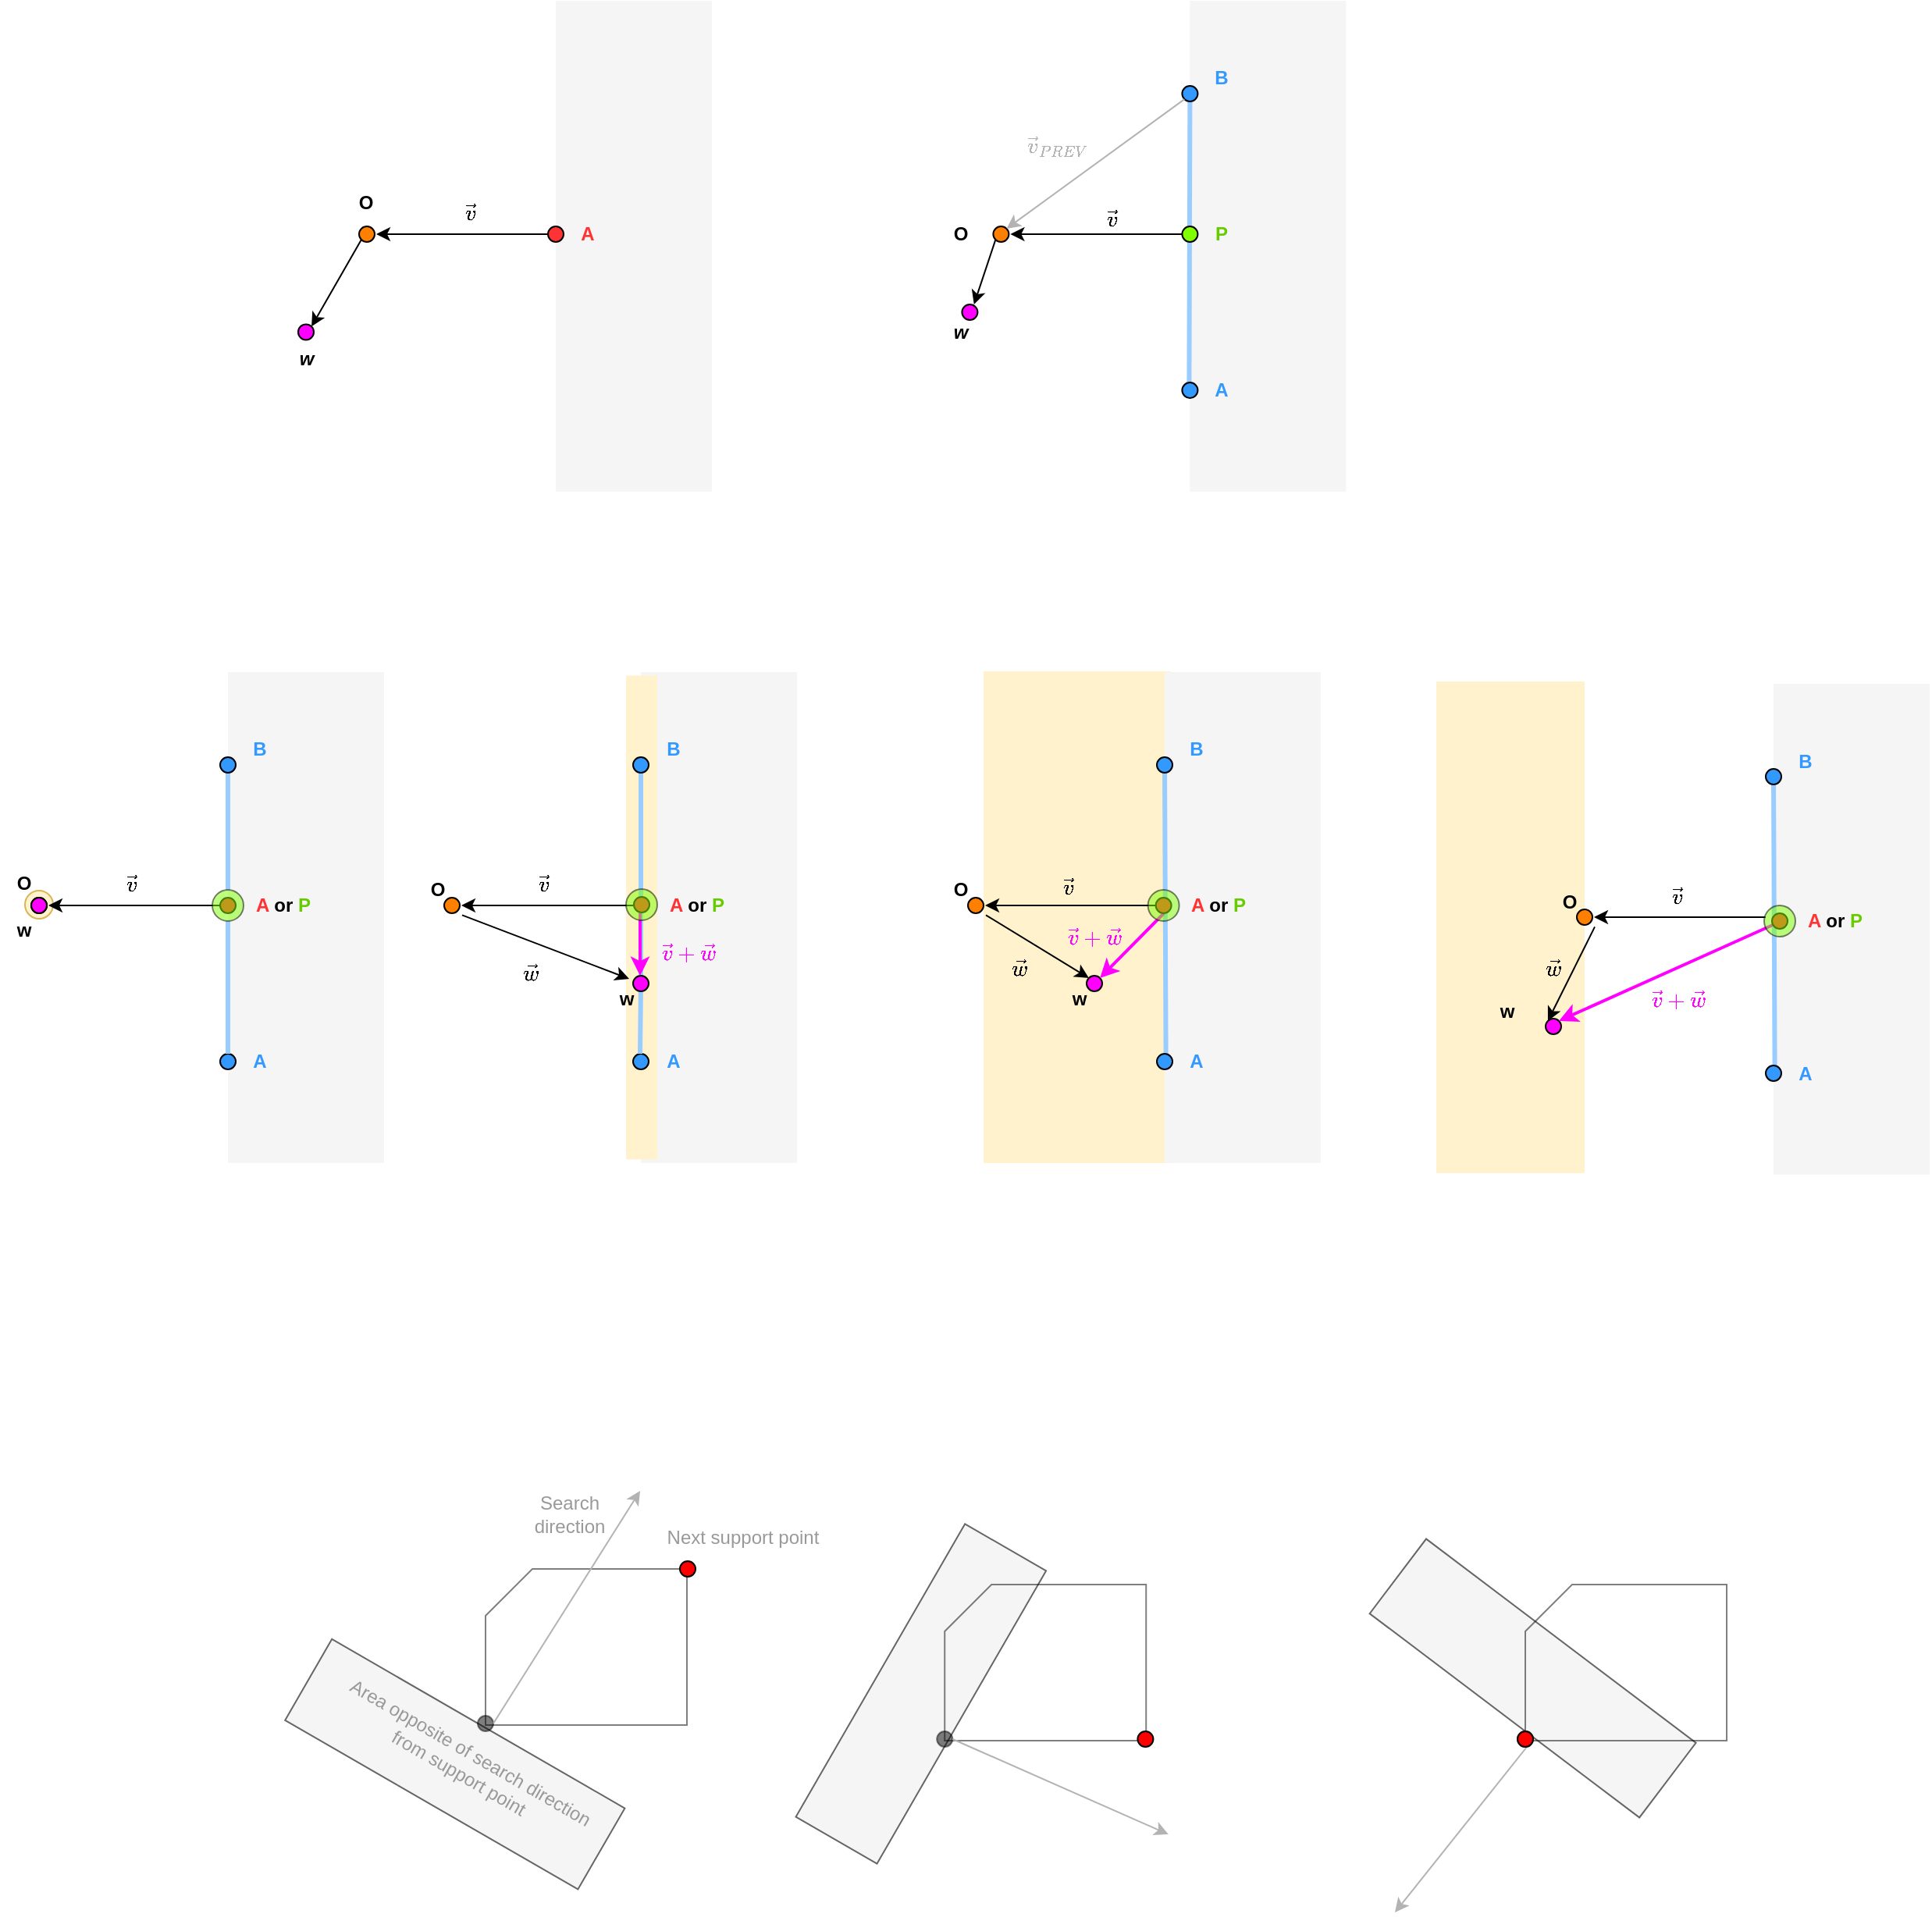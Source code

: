 <mxfile version="20.8.16" type="device" pages="3"><diagram name="support" id="6VE6wk--2GGf7hDLwBTb"><mxGraphModel dx="1381" dy="1917" grid="1" gridSize="10" guides="1" tooltips="1" connect="1" arrows="1" fold="1" page="1" pageScale="1" pageWidth="850" pageHeight="1100" math="1" shadow="0"><root><mxCell id="0"/><mxCell id="1" parent="0"/><mxCell id="aAJPvp4MCNBRFzLXZFPa-9" value="" style="rounded=0;whiteSpace=wrap;html=1;fontColor=#333333;fillColor=#f5f5f5;rotation=30;strokeColor=#666666;" vertex="1" parent="1"><mxGeometry x="243.09" y="905.1" width="216.62" height="60" as="geometry"/></mxCell><mxCell id="AZjMOyXM8YvHyewXeF7I-23" value="" style="ellipse;whiteSpace=wrap;html=1;aspect=fixed;fillColor=#fff2cc;strokeColor=#d6b656;" vertex="1" parent="1"><mxGeometry x="76" y="375.5" width="18" height="18" as="geometry"/></mxCell><mxCell id="IX_tbXhEDJGHpX4jYo3p-102" value="" style="rounded=0;whiteSpace=wrap;html=1;fillColor=#fff2cc;strokeColor=none;" vertex="1" parent="1"><mxGeometry x="980" y="241.5" width="95" height="315" as="geometry"/></mxCell><mxCell id="IX_tbXhEDJGHpX4jYo3p-101" value="" style="rounded=0;whiteSpace=wrap;html=1;fillColor=#fff2cc;strokeColor=none;" vertex="1" parent="1"><mxGeometry x="690" y="235" width="120" height="315" as="geometry"/></mxCell><mxCell id="IX_tbXhEDJGHpX4jYo3p-43" value="" style="rounded=0;whiteSpace=wrap;html=1;fontColor=#333333;fillColor=#f5f5f5;rotation=-90;strokeColor=none;" vertex="1" parent="1"><mxGeometry x="363.32" y="342.7" width="314.38" height="100" as="geometry"/></mxCell><mxCell id="IX_tbXhEDJGHpX4jYo3p-100" value="" style="rounded=0;whiteSpace=wrap;html=1;fillColor=#fff2cc;strokeColor=none;" vertex="1" parent="1"><mxGeometry x="461" y="237.7" width="20" height="310" as="geometry"/></mxCell><mxCell id="IX_tbXhEDJGHpX4jYo3p-42" value="" style="rounded=0;whiteSpace=wrap;html=1;fontColor=#333333;fillColor=#f5f5f5;rotation=-90;strokeColor=none;" vertex="1" parent="1"><mxGeometry x="308.82" y="-87.3" width="314.38" height="100" as="geometry"/></mxCell><mxCell id="IX_tbXhEDJGHpX4jYo3p-27" value="" style="endArrow=none;html=1;rounded=0;startArrow=none;" edge="1" parent="1"><mxGeometry width="50" height="50" relative="1" as="geometry"><mxPoint x="416" y="-140" as="sourcePoint"/><mxPoint x="415.5" y="-140" as="targetPoint"/></mxGeometry></mxCell><mxCell id="IX_tbXhEDJGHpX4jYo3p-28" value="" style="endArrow=classic;html=1;rounded=0;exitX=0;exitY=0.5;exitDx=0;exitDy=0;startArrow=none;" edge="1" parent="1" source="IX_tbXhEDJGHpX4jYo3p-30"><mxGeometry width="50" height="50" relative="1" as="geometry"><mxPoint x="141" y="10" as="sourcePoint"/><mxPoint x="301" y="-45" as="targetPoint"/></mxGeometry></mxCell><mxCell id="IX_tbXhEDJGHpX4jYo3p-29" value="" style="ellipse;whiteSpace=wrap;html=1;aspect=fixed;fillColor=#FF8000;" vertex="1" parent="1"><mxGeometry x="290" y="-50" width="10" height="10" as="geometry"/></mxCell><mxCell id="IX_tbXhEDJGHpX4jYo3p-30" value="" style="ellipse;whiteSpace=wrap;html=1;aspect=fixed;fillColor=#FF3333;" vertex="1" parent="1"><mxGeometry x="411" y="-50" width="10" height="10" as="geometry"/></mxCell><mxCell id="IX_tbXhEDJGHpX4jYo3p-31" value="&lt;b&gt;A&lt;/b&gt;" style="text;html=1;align=center;verticalAlign=middle;resizable=0;points=[];autosize=1;strokeColor=none;fillColor=none;fontColor=#FF3333;" vertex="1" parent="1"><mxGeometry x="421" y="-60" width="30" height="30" as="geometry"/></mxCell><mxCell id="IX_tbXhEDJGHpX4jYo3p-38" value="O" style="text;html=1;align=center;verticalAlign=middle;resizable=0;points=[];autosize=1;strokeColor=none;fillColor=none;fontColor=#000000;fontStyle=1" vertex="1" parent="1"><mxGeometry x="278.82" y="-80" width="30" height="30" as="geometry"/></mxCell><mxCell id="IX_tbXhEDJGHpX4jYo3p-41" value="$$\vec{v}$$" style="text;html=1;align=center;verticalAlign=middle;resizable=0;points=[];autosize=1;strokeColor=none;fillColor=none;fontColor=#000000;" vertex="1" parent="1"><mxGeometry x="316" y="-74" width="90" height="30" as="geometry"/></mxCell><mxCell id="IX_tbXhEDJGHpX4jYo3p-44" value="" style="endArrow=none;html=1;rounded=0;strokeColor=#99CCFF;strokeWidth=3;startArrow=none;" edge="1" parent="1" target="IX_tbXhEDJGHpX4jYo3p-51" source="IX_tbXhEDJGHpX4jYo3p-19"><mxGeometry width="50" height="50" relative="1" as="geometry"><mxPoint x="470" y="480" as="sourcePoint"/><mxPoint x="470" y="290" as="targetPoint"/></mxGeometry></mxCell><mxCell id="IX_tbXhEDJGHpX4jYo3p-45" value="" style="endArrow=none;html=1;rounded=0;startArrow=none;" edge="1" parent="1" source="IX_tbXhEDJGHpX4jYo3p-51"><mxGeometry width="50" height="50" relative="1" as="geometry"><mxPoint x="470" y="480" as="sourcePoint"/><mxPoint x="470" y="290" as="targetPoint"/></mxGeometry></mxCell><mxCell id="IX_tbXhEDJGHpX4jYo3p-46" value="" style="endArrow=classic;html=1;rounded=0;exitX=0;exitY=0.5;exitDx=0;exitDy=0;startArrow=none;" edge="1" parent="1"><mxGeometry width="50" height="50" relative="1" as="geometry"><mxPoint x="465.5" y="385" as="sourcePoint"/><mxPoint x="355.5" y="385" as="targetPoint"/></mxGeometry></mxCell><mxCell id="IX_tbXhEDJGHpX4jYo3p-47" value="" style="ellipse;whiteSpace=wrap;html=1;aspect=fixed;fillColor=#FF8000;" vertex="1" parent="1"><mxGeometry x="344.5" y="380" width="10" height="10" as="geometry"/></mxCell><mxCell id="IX_tbXhEDJGHpX4jYo3p-50" value="" style="ellipse;whiteSpace=wrap;html=1;aspect=fixed;fillColor=#3399FF;" vertex="1" parent="1"><mxGeometry x="465.5" y="480" width="10" height="10" as="geometry"/></mxCell><mxCell id="IX_tbXhEDJGHpX4jYo3p-51" value="" style="ellipse;whiteSpace=wrap;html=1;aspect=fixed;fillColor=#3399FF;" vertex="1" parent="1"><mxGeometry x="465.5" y="290" width="10" height="10" as="geometry"/></mxCell><mxCell id="IX_tbXhEDJGHpX4jYo3p-52" value="&lt;b&gt;A&lt;/b&gt;" style="text;html=1;align=center;verticalAlign=middle;resizable=0;points=[];autosize=1;strokeColor=none;fillColor=none;fontColor=#3399FF;" vertex="1" parent="1"><mxGeometry x="475.5" y="470" width="30" height="30" as="geometry"/></mxCell><mxCell id="IX_tbXhEDJGHpX4jYo3p-53" value="&lt;b&gt;B&lt;/b&gt;" style="text;html=1;align=center;verticalAlign=middle;resizable=0;points=[];autosize=1;strokeColor=none;fillColor=none;fontColor=#3399FF;" vertex="1" parent="1"><mxGeometry x="475.5" y="270" width="30" height="30" as="geometry"/></mxCell><mxCell id="IX_tbXhEDJGHpX4jYo3p-54" value="O" style="text;html=1;align=center;verticalAlign=middle;resizable=0;points=[];autosize=1;strokeColor=none;fillColor=none;fontColor=#000000;fontStyle=1" vertex="1" parent="1"><mxGeometry x="324.5" y="360" width="30" height="30" as="geometry"/></mxCell><mxCell id="IX_tbXhEDJGHpX4jYo3p-56" value="" style="endArrow=none;html=1;rounded=0;strokeColor=#99CCFF;strokeWidth=3;" edge="1" parent="1" target="IX_tbXhEDJGHpX4jYo3p-19"><mxGeometry width="50" height="50" relative="1" as="geometry"><mxPoint x="470" y="480" as="sourcePoint"/><mxPoint x="470.5" y="300" as="targetPoint"/></mxGeometry></mxCell><mxCell id="IX_tbXhEDJGHpX4jYo3p-19" value="" style="ellipse;whiteSpace=wrap;html=1;aspect=fixed;fillColor=#FF00FF;" vertex="1" parent="1"><mxGeometry x="465.5" y="430" width="10" height="10" as="geometry"/></mxCell><mxCell id="IX_tbXhEDJGHpX4jYo3p-57" value="w" style="text;html=1;align=center;verticalAlign=middle;resizable=0;points=[];autosize=1;strokeColor=none;fillColor=none;fontColor=#000000;fontStyle=1" vertex="1" parent="1"><mxGeometry x="445.5" y="430" width="30" height="30" as="geometry"/></mxCell><mxCell id="IX_tbXhEDJGHpX4jYo3p-58" value="" style="endArrow=classic;html=1;rounded=0;exitX=1.05;exitY=1.04;exitDx=0;exitDy=0;startArrow=none;exitPerimeter=0;" edge="1" parent="1" source="IX_tbXhEDJGHpX4jYo3p-54"><mxGeometry width="50" height="50" relative="1" as="geometry"><mxPoint x="475.5" y="395" as="sourcePoint"/><mxPoint x="463" y="432" as="targetPoint"/></mxGeometry></mxCell><mxCell id="IX_tbXhEDJGHpX4jYo3p-59" value="" style="endArrow=classic;html=1;rounded=0;startArrow=none;strokeWidth=2;strokeColor=#FF00FF;fontColor=#FF00FF;" edge="1" parent="1"><mxGeometry width="50" height="50" relative="1" as="geometry"><mxPoint x="470" y="390" as="sourcePoint"/><mxPoint x="470" y="430" as="targetPoint"/></mxGeometry></mxCell><mxCell id="IX_tbXhEDJGHpX4jYo3p-63" value="" style="rounded=0;whiteSpace=wrap;html=1;fontColor=#333333;fillColor=#f5f5f5;rotation=-90;strokeColor=none;" vertex="1" parent="1"><mxGeometry x="698.82" y="342.7" width="314.38" height="100" as="geometry"/></mxCell><mxCell id="IX_tbXhEDJGHpX4jYo3p-64" value="" style="endArrow=none;html=1;rounded=0;strokeColor=#99CCFF;strokeWidth=3;startArrow=none;exitX=0.21;exitY=0.008;exitDx=0;exitDy=0;exitPerimeter=0;" edge="1" parent="1" source="IX_tbXhEDJGHpX4jYo3p-63" target="IX_tbXhEDJGHpX4jYo3p-71"><mxGeometry width="50" height="50" relative="1" as="geometry"><mxPoint x="805.5" y="480" as="sourcePoint"/><mxPoint x="805.5" y="290" as="targetPoint"/></mxGeometry></mxCell><mxCell id="IX_tbXhEDJGHpX4jYo3p-65" value="" style="endArrow=none;html=1;rounded=0;startArrow=none;" edge="1" parent="1" source="IX_tbXhEDJGHpX4jYo3p-71"><mxGeometry width="50" height="50" relative="1" as="geometry"><mxPoint x="805.5" y="480" as="sourcePoint"/><mxPoint x="805.5" y="290" as="targetPoint"/></mxGeometry></mxCell><mxCell id="IX_tbXhEDJGHpX4jYo3p-66" value="" style="endArrow=classic;html=1;rounded=0;exitX=0;exitY=0.5;exitDx=0;exitDy=0;startArrow=none;" edge="1" parent="1"><mxGeometry width="50" height="50" relative="1" as="geometry"><mxPoint x="801" y="385" as="sourcePoint"/><mxPoint x="691" y="385" as="targetPoint"/></mxGeometry></mxCell><mxCell id="IX_tbXhEDJGHpX4jYo3p-67" value="" style="ellipse;whiteSpace=wrap;html=1;aspect=fixed;fillColor=#FF8000;" vertex="1" parent="1"><mxGeometry x="680" y="380" width="10" height="10" as="geometry"/></mxCell><mxCell id="IX_tbXhEDJGHpX4jYo3p-70" value="" style="ellipse;whiteSpace=wrap;html=1;aspect=fixed;fillColor=#3399FF;" vertex="1" parent="1"><mxGeometry x="801" y="480" width="10" height="10" as="geometry"/></mxCell><mxCell id="IX_tbXhEDJGHpX4jYo3p-71" value="" style="ellipse;whiteSpace=wrap;html=1;aspect=fixed;fillColor=#3399FF;" vertex="1" parent="1"><mxGeometry x="801" y="290" width="10" height="10" as="geometry"/></mxCell><mxCell id="IX_tbXhEDJGHpX4jYo3p-72" value="&lt;b&gt;A&lt;/b&gt;" style="text;html=1;align=center;verticalAlign=middle;resizable=0;points=[];autosize=1;strokeColor=none;fillColor=none;fontColor=#3399FF;" vertex="1" parent="1"><mxGeometry x="811" y="470" width="30" height="30" as="geometry"/></mxCell><mxCell id="IX_tbXhEDJGHpX4jYo3p-73" value="&lt;b&gt;B&lt;/b&gt;" style="text;html=1;align=center;verticalAlign=middle;resizable=0;points=[];autosize=1;strokeColor=none;fillColor=none;fontColor=#3399FF;" vertex="1" parent="1"><mxGeometry x="811" y="270" width="30" height="30" as="geometry"/></mxCell><mxCell id="IX_tbXhEDJGHpX4jYo3p-74" value="O" style="text;html=1;align=center;verticalAlign=middle;resizable=0;points=[];autosize=1;strokeColor=none;fillColor=none;fontColor=#000000;fontStyle=1" vertex="1" parent="1"><mxGeometry x="660" y="360" width="30" height="30" as="geometry"/></mxCell><mxCell id="IX_tbXhEDJGHpX4jYo3p-77" value="" style="ellipse;whiteSpace=wrap;html=1;aspect=fixed;fillColor=#FF00FF;" vertex="1" parent="1"><mxGeometry x="756" y="430" width="10" height="10" as="geometry"/></mxCell><mxCell id="IX_tbXhEDJGHpX4jYo3p-78" value="w" style="text;html=1;align=center;verticalAlign=middle;resizable=0;points=[];autosize=1;strokeColor=none;fillColor=none;fontColor=#000000;fontStyle=1" vertex="1" parent="1"><mxGeometry x="736" y="430" width="30" height="30" as="geometry"/></mxCell><mxCell id="IX_tbXhEDJGHpX4jYo3p-79" value="" style="endArrow=classic;html=1;rounded=0;exitX=1.05;exitY=1.04;exitDx=0;exitDy=0;startArrow=none;exitPerimeter=0;entryX=0;entryY=0;entryDx=0;entryDy=0;" edge="1" parent="1" source="IX_tbXhEDJGHpX4jYo3p-74" target="IX_tbXhEDJGHpX4jYo3p-77"><mxGeometry width="50" height="50" relative="1" as="geometry"><mxPoint x="811" y="395" as="sourcePoint"/><mxPoint x="798.5" y="432" as="targetPoint"/></mxGeometry></mxCell><mxCell id="IX_tbXhEDJGHpX4jYo3p-80" value="" style="endArrow=classic;html=1;rounded=0;startArrow=none;strokeWidth=2;strokeColor=#FF00FF;fontColor=#FF00FF;entryX=1;entryY=0;entryDx=0;entryDy=0;" edge="1" parent="1" target="IX_tbXhEDJGHpX4jYo3p-77"><mxGeometry width="50" height="50" relative="1" as="geometry"><mxPoint x="805.5" y="390" as="sourcePoint"/><mxPoint x="805.5" y="430" as="targetPoint"/></mxGeometry></mxCell><mxCell id="IX_tbXhEDJGHpX4jYo3p-82" value="" style="rounded=0;whiteSpace=wrap;html=1;fontColor=#333333;fillColor=#f5f5f5;rotation=-90;strokeColor=none;" vertex="1" parent="1"><mxGeometry x="1088.82" y="350.2" width="314.38" height="100" as="geometry"/></mxCell><mxCell id="IX_tbXhEDJGHpX4jYo3p-83" value="" style="endArrow=none;html=1;rounded=0;strokeColor=#99CCFF;strokeWidth=3;startArrow=none;exitX=0.21;exitY=0.008;exitDx=0;exitDy=0;exitPerimeter=0;" edge="1" parent="1" source="IX_tbXhEDJGHpX4jYo3p-82" target="IX_tbXhEDJGHpX4jYo3p-90"><mxGeometry width="50" height="50" relative="1" as="geometry"><mxPoint x="1195.5" y="487.5" as="sourcePoint"/><mxPoint x="1195.5" y="297.5" as="targetPoint"/></mxGeometry></mxCell><mxCell id="IX_tbXhEDJGHpX4jYo3p-84" value="" style="endArrow=none;html=1;rounded=0;startArrow=none;" edge="1" parent="1" source="IX_tbXhEDJGHpX4jYo3p-90"><mxGeometry width="50" height="50" relative="1" as="geometry"><mxPoint x="1195.5" y="487.5" as="sourcePoint"/><mxPoint x="1195.5" y="297.5" as="targetPoint"/></mxGeometry></mxCell><mxCell id="IX_tbXhEDJGHpX4jYo3p-85" value="" style="endArrow=classic;html=1;rounded=0;exitX=0;exitY=0.5;exitDx=0;exitDy=0;startArrow=none;" edge="1" parent="1"><mxGeometry width="50" height="50" relative="1" as="geometry"><mxPoint x="1191" y="392.5" as="sourcePoint"/><mxPoint x="1081" y="392.5" as="targetPoint"/></mxGeometry></mxCell><mxCell id="IX_tbXhEDJGHpX4jYo3p-86" value="" style="ellipse;whiteSpace=wrap;html=1;aspect=fixed;fillColor=#FF8000;" vertex="1" parent="1"><mxGeometry x="1070" y="387.5" width="10" height="10" as="geometry"/></mxCell><mxCell id="IX_tbXhEDJGHpX4jYo3p-89" value="" style="ellipse;whiteSpace=wrap;html=1;aspect=fixed;fillColor=#3399FF;" vertex="1" parent="1"><mxGeometry x="1191" y="487.5" width="10" height="10" as="geometry"/></mxCell><mxCell id="IX_tbXhEDJGHpX4jYo3p-90" value="" style="ellipse;whiteSpace=wrap;html=1;aspect=fixed;fillColor=#3399FF;" vertex="1" parent="1"><mxGeometry x="1191" y="297.5" width="10" height="10" as="geometry"/></mxCell><mxCell id="IX_tbXhEDJGHpX4jYo3p-91" value="&lt;b&gt;A&lt;/b&gt;" style="text;html=1;align=center;verticalAlign=middle;resizable=0;points=[];autosize=1;strokeColor=none;fillColor=none;fontColor=#3399FF;" vertex="1" parent="1"><mxGeometry x="1201" y="477.5" width="30" height="30" as="geometry"/></mxCell><mxCell id="IX_tbXhEDJGHpX4jYo3p-92" value="&lt;b&gt;B&lt;/b&gt;" style="text;html=1;align=center;verticalAlign=middle;resizable=0;points=[];autosize=1;strokeColor=none;fillColor=none;fontColor=#3399FF;" vertex="1" parent="1"><mxGeometry x="1201" y="277.5" width="30" height="30" as="geometry"/></mxCell><mxCell id="IX_tbXhEDJGHpX4jYo3p-93" value="O" style="text;html=1;align=center;verticalAlign=middle;resizable=0;points=[];autosize=1;strokeColor=none;fillColor=none;fontColor=#000000;fontStyle=1" vertex="1" parent="1"><mxGeometry x="1050" y="367.5" width="30" height="30" as="geometry"/></mxCell><mxCell id="IX_tbXhEDJGHpX4jYo3p-95" value="" style="ellipse;whiteSpace=wrap;html=1;aspect=fixed;fillColor=#FF00FF;" vertex="1" parent="1"><mxGeometry x="1050" y="457.5" width="10" height="10" as="geometry"/></mxCell><mxCell id="IX_tbXhEDJGHpX4jYo3p-96" value="w" style="text;html=1;align=center;verticalAlign=middle;resizable=0;points=[];autosize=1;strokeColor=none;fillColor=none;fontColor=#000000;fontStyle=1" vertex="1" parent="1"><mxGeometry x="1010" y="437.5" width="30" height="30" as="geometry"/></mxCell><mxCell id="IX_tbXhEDJGHpX4jYo3p-97" value="" style="endArrow=classic;html=1;rounded=0;exitX=1.05;exitY=1.04;exitDx=0;exitDy=0;startArrow=none;exitPerimeter=0;entryX=0;entryY=0;entryDx=0;entryDy=0;" edge="1" parent="1" source="IX_tbXhEDJGHpX4jYo3p-93" target="IX_tbXhEDJGHpX4jYo3p-95"><mxGeometry width="50" height="50" relative="1" as="geometry"><mxPoint x="1201" y="402.5" as="sourcePoint"/><mxPoint x="1188.5" y="439.5" as="targetPoint"/></mxGeometry></mxCell><mxCell id="IX_tbXhEDJGHpX4jYo3p-98" value="" style="endArrow=classic;html=1;rounded=0;startArrow=none;strokeWidth=2;strokeColor=#FF00FF;fontColor=#FF00FF;entryX=1;entryY=0;entryDx=0;entryDy=0;" edge="1" parent="1" target="IX_tbXhEDJGHpX4jYo3p-95"><mxGeometry width="50" height="50" relative="1" as="geometry"><mxPoint x="1195.5" y="397.5" as="sourcePoint"/><mxPoint x="1195.5" y="437.5" as="targetPoint"/></mxGeometry></mxCell><mxCell id="AZjMOyXM8YvHyewXeF7I-1" value="" style="rounded=0;whiteSpace=wrap;html=1;fontColor=#333333;fillColor=#f5f5f5;rotation=-90;strokeColor=none;" vertex="1" parent="1"><mxGeometry x="98.82" y="342.7" width="314.38" height="100" as="geometry"/></mxCell><mxCell id="AZjMOyXM8YvHyewXeF7I-3" value="" style="endArrow=none;html=1;rounded=0;strokeColor=#99CCFF;strokeWidth=3;startArrow=none;exitX=0.5;exitY=0;exitDx=0;exitDy=0;" edge="1" parent="1" source="tdtUl1v5yQAAmPgWRQtV-18" target="AZjMOyXM8YvHyewXeF7I-10"><mxGeometry width="50" height="50" relative="1" as="geometry"><mxPoint x="205.5" y="480" as="sourcePoint"/><mxPoint x="205.5" y="290" as="targetPoint"/></mxGeometry></mxCell><mxCell id="AZjMOyXM8YvHyewXeF7I-4" value="" style="endArrow=none;html=1;rounded=0;startArrow=none;" edge="1" parent="1" source="AZjMOyXM8YvHyewXeF7I-10"><mxGeometry width="50" height="50" relative="1" as="geometry"><mxPoint x="205.5" y="480" as="sourcePoint"/><mxPoint x="205.5" y="290" as="targetPoint"/></mxGeometry></mxCell><mxCell id="AZjMOyXM8YvHyewXeF7I-5" value="" style="endArrow=classic;html=1;rounded=0;exitX=0;exitY=0.5;exitDx=0;exitDy=0;startArrow=none;" edge="1" parent="1" source="AZjMOyXM8YvHyewXeF7I-7"><mxGeometry width="50" height="50" relative="1" as="geometry"><mxPoint x="-69" y="440" as="sourcePoint"/><mxPoint x="91" y="385" as="targetPoint"/></mxGeometry></mxCell><mxCell id="AZjMOyXM8YvHyewXeF7I-6" value="" style="ellipse;whiteSpace=wrap;html=1;aspect=fixed;fillColor=#FF8000;" vertex="1" parent="1"><mxGeometry x="80" y="380" width="10" height="10" as="geometry"/></mxCell><mxCell id="AZjMOyXM8YvHyewXeF7I-9" value="" style="ellipse;whiteSpace=wrap;html=1;aspect=fixed;fillColor=#3399FF;" vertex="1" parent="1"><mxGeometry x="201" y="480" width="10" height="10" as="geometry"/></mxCell><mxCell id="AZjMOyXM8YvHyewXeF7I-10" value="" style="ellipse;whiteSpace=wrap;html=1;aspect=fixed;fillColor=#3399FF;" vertex="1" parent="1"><mxGeometry x="201" y="290" width="10" height="10" as="geometry"/></mxCell><mxCell id="AZjMOyXM8YvHyewXeF7I-11" value="&lt;b&gt;A&lt;/b&gt;" style="text;html=1;align=center;verticalAlign=middle;resizable=0;points=[];autosize=1;strokeColor=none;fillColor=none;fontColor=#3399FF;" vertex="1" parent="1"><mxGeometry x="211" y="470" width="30" height="30" as="geometry"/></mxCell><mxCell id="AZjMOyXM8YvHyewXeF7I-12" value="&lt;b&gt;B&lt;/b&gt;" style="text;html=1;align=center;verticalAlign=middle;resizable=0;points=[];autosize=1;strokeColor=none;fillColor=none;fontColor=#3399FF;" vertex="1" parent="1"><mxGeometry x="211" y="270" width="30" height="30" as="geometry"/></mxCell><mxCell id="AZjMOyXM8YvHyewXeF7I-13" value="O" style="text;html=1;align=center;verticalAlign=middle;resizable=0;points=[];autosize=1;strokeColor=none;fillColor=none;fontColor=#000000;fontStyle=1" vertex="1" parent="1"><mxGeometry x="60" y="356.4" width="30" height="30" as="geometry"/></mxCell><mxCell id="AZjMOyXM8YvHyewXeF7I-16" value="" style="ellipse;whiteSpace=wrap;html=1;aspect=fixed;fillColor=#FF00FF;" vertex="1" parent="1"><mxGeometry x="80" y="380" width="10" height="10" as="geometry"/></mxCell><mxCell id="AZjMOyXM8YvHyewXeF7I-17" value="w" style="text;html=1;align=center;verticalAlign=middle;resizable=0;points=[];autosize=1;strokeColor=none;fillColor=none;fontColor=#000000;fontStyle=1" vertex="1" parent="1"><mxGeometry x="60" y="386.4" width="30" height="30" as="geometry"/></mxCell><mxCell id="tdtUl1v5yQAAmPgWRQtV-1" value="" style="rounded=0;whiteSpace=wrap;html=1;fontColor=#333333;fillColor=#f5f5f5;rotation=-90;strokeColor=none;" vertex="1" parent="1"><mxGeometry x="715.02" y="-87.3" width="314.38" height="100" as="geometry"/></mxCell><mxCell id="tdtUl1v5yQAAmPgWRQtV-2" value="" style="endArrow=none;html=1;rounded=0;strokeColor=#99CCFF;strokeWidth=3;" edge="1" parent="1" target="tdtUl1v5yQAAmPgWRQtV-9"><mxGeometry width="50" height="50" relative="1" as="geometry"><mxPoint x="821.7" y="50" as="sourcePoint"/><mxPoint x="821.7" y="-140" as="targetPoint"/></mxGeometry></mxCell><mxCell id="tdtUl1v5yQAAmPgWRQtV-3" value="" style="endArrow=none;html=1;rounded=0;startArrow=none;" edge="1" parent="1" source="tdtUl1v5yQAAmPgWRQtV-9"><mxGeometry width="50" height="50" relative="1" as="geometry"><mxPoint x="821.7" y="50" as="sourcePoint"/><mxPoint x="821.7" y="-140" as="targetPoint"/></mxGeometry></mxCell><mxCell id="tdtUl1v5yQAAmPgWRQtV-4" value="" style="endArrow=classic;html=1;rounded=0;exitX=0;exitY=0.5;exitDx=0;exitDy=0;startArrow=none;" edge="1" parent="1" source="tdtUl1v5yQAAmPgWRQtV-6"><mxGeometry width="50" height="50" relative="1" as="geometry"><mxPoint x="547.2" y="10" as="sourcePoint"/><mxPoint x="707.2" y="-45" as="targetPoint"/></mxGeometry></mxCell><mxCell id="tdtUl1v5yQAAmPgWRQtV-5" value="" style="ellipse;whiteSpace=wrap;html=1;aspect=fixed;fillColor=#FF8000;" vertex="1" parent="1"><mxGeometry x="696.2" y="-50" width="10" height="10" as="geometry"/></mxCell><mxCell id="tdtUl1v5yQAAmPgWRQtV-6" value="" style="ellipse;whiteSpace=wrap;html=1;aspect=fixed;fillColor=#80FF00;" vertex="1" parent="1"><mxGeometry x="817.2" y="-50" width="10" height="10" as="geometry"/></mxCell><mxCell id="tdtUl1v5yQAAmPgWRQtV-7" value="&lt;b&gt;&lt;font color=&quot;#66cc00&quot;&gt;P&lt;/font&gt;&lt;/b&gt;" style="text;html=1;align=center;verticalAlign=middle;resizable=0;points=[];autosize=1;strokeColor=none;fillColor=none;fontColor=#FF3333;" vertex="1" parent="1"><mxGeometry x="827.2" y="-60" width="30" height="30" as="geometry"/></mxCell><mxCell id="tdtUl1v5yQAAmPgWRQtV-8" value="" style="ellipse;whiteSpace=wrap;html=1;aspect=fixed;fillColor=#3399FF;" vertex="1" parent="1"><mxGeometry x="817.2" y="50" width="10" height="10" as="geometry"/></mxCell><mxCell id="tdtUl1v5yQAAmPgWRQtV-9" value="" style="ellipse;whiteSpace=wrap;html=1;aspect=fixed;fillColor=#3399FF;" vertex="1" parent="1"><mxGeometry x="817.2" y="-140" width="10" height="10" as="geometry"/></mxCell><mxCell id="tdtUl1v5yQAAmPgWRQtV-10" value="&lt;b&gt;A&lt;/b&gt;" style="text;html=1;align=center;verticalAlign=middle;resizable=0;points=[];autosize=1;strokeColor=none;fillColor=none;fontColor=#3399FF;" vertex="1" parent="1"><mxGeometry x="827.2" y="40" width="30" height="30" as="geometry"/></mxCell><mxCell id="tdtUl1v5yQAAmPgWRQtV-11" value="&lt;b&gt;B&lt;/b&gt;" style="text;html=1;align=center;verticalAlign=middle;resizable=0;points=[];autosize=1;strokeColor=none;fillColor=none;fontColor=#3399FF;" vertex="1" parent="1"><mxGeometry x="827.2" y="-160" width="30" height="30" as="geometry"/></mxCell><mxCell id="tdtUl1v5yQAAmPgWRQtV-12" value="O" style="text;html=1;align=center;verticalAlign=middle;resizable=0;points=[];autosize=1;strokeColor=none;fillColor=none;fontColor=#000000;fontStyle=1" vertex="1" parent="1"><mxGeometry x="660.11" y="-60" width="30" height="30" as="geometry"/></mxCell><mxCell id="tdtUl1v5yQAAmPgWRQtV-14" value="" style="endArrow=classic;html=1;rounded=0;exitX=0;exitY=1;exitDx=0;exitDy=0;startArrow=none;entryX=1;entryY=0;entryDx=0;entryDy=0;fontColor=#B3B3B3;strokeColor=#B3B3B3;" edge="1" parent="1" source="tdtUl1v5yQAAmPgWRQtV-9" target="tdtUl1v5yQAAmPgWRQtV-5"><mxGeometry width="50" height="50" relative="1" as="geometry"><mxPoint x="827.2" y="-35" as="sourcePoint"/><mxPoint x="717.2" y="-35" as="targetPoint"/></mxGeometry></mxCell><mxCell id="tdtUl1v5yQAAmPgWRQtV-15" value="&lt;i&gt;&lt;b&gt;$$\vec{v}_{PREV}$$&lt;/b&gt;&lt;/i&gt;" style="text;html=1;align=center;verticalAlign=middle;resizable=0;points=[];autosize=1;strokeColor=none;fillColor=none;fontColor=#B3B3B3;" vertex="1" parent="1"><mxGeometry x="667.2" y="-117.3" width="140" height="30" as="geometry"/></mxCell><mxCell id="tdtUl1v5yQAAmPgWRQtV-19" value="" style="endArrow=none;html=1;rounded=0;strokeColor=#99CCFF;strokeWidth=3;startArrow=none;exitX=0.5;exitY=0;exitDx=0;exitDy=0;" edge="1" parent="1" source="AZjMOyXM8YvHyewXeF7I-9" target="tdtUl1v5yQAAmPgWRQtV-18"><mxGeometry width="50" height="50" relative="1" as="geometry"><mxPoint x="206" y="480" as="sourcePoint"/><mxPoint x="206" y="300" as="targetPoint"/></mxGeometry></mxCell><mxCell id="tdtUl1v5yQAAmPgWRQtV-20" value="" style="group" vertex="1" connectable="0" parent="1"><mxGeometry x="196" y="370" width="75" height="30" as="geometry"/></mxCell><mxCell id="AZjMOyXM8YvHyewXeF7I-7" value="" style="ellipse;whiteSpace=wrap;html=1;aspect=fixed;fillColor=#FF3333;" vertex="1" parent="tdtUl1v5yQAAmPgWRQtV-20"><mxGeometry x="5" y="10" width="10" height="10" as="geometry"/></mxCell><mxCell id="AZjMOyXM8YvHyewXeF7I-8" value="&lt;b&gt;A &lt;font color=&quot;#000000&quot;&gt;or&lt;/font&gt; &lt;font color=&quot;#66cc00&quot;&gt;P&lt;/font&gt;&lt;/b&gt;" style="text;html=1;align=center;verticalAlign=middle;resizable=0;points=[];autosize=1;strokeColor=none;fillColor=none;fontColor=#FF3333;" vertex="1" parent="tdtUl1v5yQAAmPgWRQtV-20"><mxGeometry x="15" width="60" height="30" as="geometry"/></mxCell><mxCell id="tdtUl1v5yQAAmPgWRQtV-18" value="" style="ellipse;whiteSpace=wrap;html=1;aspect=fixed;fillColor=#80FF00;opacity=50;" vertex="1" parent="tdtUl1v5yQAAmPgWRQtV-20"><mxGeometry y="5" width="20" height="20" as="geometry"/></mxCell><mxCell id="tdtUl1v5yQAAmPgWRQtV-21" value="" style="group" vertex="1" connectable="0" parent="1"><mxGeometry x="461" y="369.5" width="75" height="30" as="geometry"/></mxCell><mxCell id="tdtUl1v5yQAAmPgWRQtV-22" value="" style="ellipse;whiteSpace=wrap;html=1;aspect=fixed;fillColor=#FF3333;" vertex="1" parent="tdtUl1v5yQAAmPgWRQtV-21"><mxGeometry x="5" y="10" width="10" height="10" as="geometry"/></mxCell><mxCell id="tdtUl1v5yQAAmPgWRQtV-23" value="&lt;b&gt;A &lt;font color=&quot;#000000&quot;&gt;or&lt;/font&gt; &lt;font color=&quot;#66cc00&quot;&gt;P&lt;/font&gt;&lt;/b&gt;" style="text;html=1;align=center;verticalAlign=middle;resizable=0;points=[];autosize=1;strokeColor=none;fillColor=none;fontColor=#FF3333;" vertex="1" parent="tdtUl1v5yQAAmPgWRQtV-21"><mxGeometry x="15" width="60" height="30" as="geometry"/></mxCell><mxCell id="tdtUl1v5yQAAmPgWRQtV-24" value="" style="ellipse;whiteSpace=wrap;html=1;aspect=fixed;fillColor=#80FF00;opacity=50;" vertex="1" parent="tdtUl1v5yQAAmPgWRQtV-21"><mxGeometry y="5" width="20" height="20" as="geometry"/></mxCell><mxCell id="tdtUl1v5yQAAmPgWRQtV-25" value="" style="group" vertex="1" connectable="0" parent="1"><mxGeometry x="795.3" y="370" width="75" height="30" as="geometry"/></mxCell><mxCell id="tdtUl1v5yQAAmPgWRQtV-26" value="" style="ellipse;whiteSpace=wrap;html=1;aspect=fixed;fillColor=#FF3333;" vertex="1" parent="tdtUl1v5yQAAmPgWRQtV-25"><mxGeometry x="5" y="10" width="10" height="10" as="geometry"/></mxCell><mxCell id="tdtUl1v5yQAAmPgWRQtV-27" value="&lt;b&gt;A &lt;font color=&quot;#000000&quot;&gt;or&lt;/font&gt; &lt;font color=&quot;#66cc00&quot;&gt;P&lt;/font&gt;&lt;/b&gt;" style="text;html=1;align=center;verticalAlign=middle;resizable=0;points=[];autosize=1;strokeColor=none;fillColor=none;fontColor=#FF3333;" vertex="1" parent="tdtUl1v5yQAAmPgWRQtV-25"><mxGeometry x="15" width="60" height="30" as="geometry"/></mxCell><mxCell id="tdtUl1v5yQAAmPgWRQtV-28" value="" style="ellipse;whiteSpace=wrap;html=1;aspect=fixed;fillColor=#80FF00;opacity=50;" vertex="1" parent="tdtUl1v5yQAAmPgWRQtV-25"><mxGeometry y="5" width="20" height="20" as="geometry"/></mxCell><mxCell id="tdtUl1v5yQAAmPgWRQtV-29" value="" style="group" vertex="1" connectable="0" parent="1"><mxGeometry x="1190" y="380" width="75" height="30" as="geometry"/></mxCell><mxCell id="tdtUl1v5yQAAmPgWRQtV-30" value="" style="ellipse;whiteSpace=wrap;html=1;aspect=fixed;fillColor=#FF3333;" vertex="1" parent="tdtUl1v5yQAAmPgWRQtV-29"><mxGeometry x="5" y="10" width="10" height="10" as="geometry"/></mxCell><mxCell id="tdtUl1v5yQAAmPgWRQtV-31" value="&lt;b&gt;A &lt;font color=&quot;#000000&quot;&gt;or&lt;/font&gt; &lt;font color=&quot;#66cc00&quot;&gt;P&lt;/font&gt;&lt;/b&gt;" style="text;html=1;align=center;verticalAlign=middle;resizable=0;points=[];autosize=1;strokeColor=none;fillColor=none;fontColor=#FF3333;" vertex="1" parent="tdtUl1v5yQAAmPgWRQtV-29"><mxGeometry x="15" width="60" height="30" as="geometry"/></mxCell><mxCell id="tdtUl1v5yQAAmPgWRQtV-32" value="" style="ellipse;whiteSpace=wrap;html=1;aspect=fixed;fillColor=#80FF00;opacity=50;" vertex="1" parent="tdtUl1v5yQAAmPgWRQtV-29"><mxGeometry y="5" width="20" height="20" as="geometry"/></mxCell><mxCell id="aAJPvp4MCNBRFzLXZFPa-1" value="" style="shape=card;whiteSpace=wrap;html=1;fontColor=#66CC00;fillColor=none;opacity=50;" vertex="1" parent="1"><mxGeometry x="371" y="810" width="129" height="100" as="geometry"/></mxCell><mxCell id="aAJPvp4MCNBRFzLXZFPa-2" value="" style="ellipse;whiteSpace=wrap;html=1;aspect=fixed;fontColor=#66CC00;fillColor=#000000;opacity=50;" vertex="1" parent="1"><mxGeometry x="366" y="904" width="10" height="10" as="geometry"/></mxCell><mxCell id="aAJPvp4MCNBRFzLXZFPa-3" value="" style="endArrow=classic;html=1;rounded=0;strokeColor=#B3B3B3;strokeWidth=1;fontColor=#66CC00;exitX=1;exitY=0.5;exitDx=0;exitDy=0;" edge="1" parent="1" source="aAJPvp4MCNBRFzLXZFPa-2"><mxGeometry width="50" height="50" relative="1" as="geometry"><mxPoint x="300" y="890" as="sourcePoint"/><mxPoint x="470" y="760" as="targetPoint"/></mxGeometry></mxCell><mxCell id="aAJPvp4MCNBRFzLXZFPa-4" value="" style="ellipse;whiteSpace=wrap;html=1;aspect=fixed;fontColor=#66CC00;fillColor=#FF0000;" vertex="1" parent="1"><mxGeometry x="495.5" y="805" width="10" height="10" as="geometry"/></mxCell><mxCell id="aAJPvp4MCNBRFzLXZFPa-10" value="" style="rounded=0;whiteSpace=wrap;html=1;fontColor=#333333;fillColor=#f5f5f5;rotation=-240;strokeColor=#666666;" vertex="1" parent="1"><mxGeometry x="541.6" y="860" width="216.62" height="60" as="geometry"/></mxCell><mxCell id="aAJPvp4MCNBRFzLXZFPa-11" value="" style="shape=card;whiteSpace=wrap;html=1;fontColor=#66CC00;fillColor=none;opacity=50;" vertex="1" parent="1"><mxGeometry x="665.11" y="820" width="129" height="100" as="geometry"/></mxCell><mxCell id="aAJPvp4MCNBRFzLXZFPa-12" value="" style="ellipse;whiteSpace=wrap;html=1;aspect=fixed;fontColor=#66CC00;fillColor=#000000;opacity=50;" vertex="1" parent="1"><mxGeometry x="660.11" y="914" width="10" height="10" as="geometry"/></mxCell><mxCell id="aAJPvp4MCNBRFzLXZFPa-13" value="" style="endArrow=classic;html=1;rounded=0;strokeColor=#B3B3B3;strokeWidth=1;fontColor=#66CC00;exitX=1;exitY=0.5;exitDx=0;exitDy=0;" edge="1" parent="1" source="aAJPvp4MCNBRFzLXZFPa-12"><mxGeometry width="50" height="50" relative="1" as="geometry"><mxPoint x="594.11" y="900" as="sourcePoint"/><mxPoint x="808.4" y="980" as="targetPoint"/></mxGeometry></mxCell><mxCell id="aAJPvp4MCNBRFzLXZFPa-14" value="" style="ellipse;whiteSpace=wrap;html=1;aspect=fixed;fontColor=#66CC00;fillColor=#FF0000;" vertex="1" parent="1"><mxGeometry x="788.7" y="914" width="10" height="10" as="geometry"/></mxCell><mxCell id="aAJPvp4MCNBRFzLXZFPa-15" value="" style="rounded=0;whiteSpace=wrap;html=1;fontColor=#333333;fillColor=#f5f5f5;rotation=-142.9;strokeColor=#666666;" vertex="1" parent="1"><mxGeometry x="933.49" y="850" width="216.62" height="60" as="geometry"/></mxCell><mxCell id="aAJPvp4MCNBRFzLXZFPa-16" value="" style="shape=card;whiteSpace=wrap;html=1;fontColor=#66CC00;fillColor=none;opacity=50;" vertex="1" parent="1"><mxGeometry x="1037" y="820" width="129" height="100" as="geometry"/></mxCell><mxCell id="aAJPvp4MCNBRFzLXZFPa-17" value="" style="ellipse;whiteSpace=wrap;html=1;aspect=fixed;fontColor=#66CC00;fillColor=#000000;opacity=50;" vertex="1" parent="1"><mxGeometry x="1032" y="914" width="10" height="10" as="geometry"/></mxCell><mxCell id="aAJPvp4MCNBRFzLXZFPa-18" value="" style="endArrow=classic;html=1;rounded=0;strokeColor=#B3B3B3;strokeWidth=1;fontColor=#66CC00;exitX=1;exitY=0.5;exitDx=0;exitDy=0;startArrow=none;" edge="1" parent="1" source="aAJPvp4MCNBRFzLXZFPa-19"><mxGeometry width="50" height="50" relative="1" as="geometry"><mxPoint x="966" y="900" as="sourcePoint"/><mxPoint x="953.49" y="1030" as="targetPoint"/></mxGeometry></mxCell><mxCell id="aAJPvp4MCNBRFzLXZFPa-20" value="" style="endArrow=none;html=1;rounded=0;strokeColor=#B3B3B3;strokeWidth=1;fontColor=#66CC00;exitX=1;exitY=0.5;exitDx=0;exitDy=0;" edge="1" parent="1" source="aAJPvp4MCNBRFzLXZFPa-17" target="aAJPvp4MCNBRFzLXZFPa-19"><mxGeometry width="50" height="50" relative="1" as="geometry"><mxPoint x="1042.0" y="919" as="sourcePoint"/><mxPoint x="953.49" y="1030" as="targetPoint"/></mxGeometry></mxCell><mxCell id="aAJPvp4MCNBRFzLXZFPa-19" value="" style="ellipse;whiteSpace=wrap;html=1;aspect=fixed;fontColor=#66CC00;fillColor=#FF0000;" vertex="1" parent="1"><mxGeometry x="1032.0" y="914" width="10" height="10" as="geometry"/></mxCell><mxCell id="aAJPvp4MCNBRFzLXZFPa-21" value="Search direction" style="text;html=1;strokeColor=none;fillColor=none;align=center;verticalAlign=middle;whiteSpace=wrap;rounded=0;fontColor=#999999;" vertex="1" parent="1"><mxGeometry x="395" y="760" width="60" height="30" as="geometry"/></mxCell><mxCell id="aAJPvp4MCNBRFzLXZFPa-22" value="Next support point" style="text;html=1;strokeColor=none;fillColor=none;align=center;verticalAlign=middle;whiteSpace=wrap;rounded=0;fontColor=#999999;" vertex="1" parent="1"><mxGeometry x="481" y="775" width="110" height="30" as="geometry"/></mxCell><mxCell id="aAJPvp4MCNBRFzLXZFPa-23" value="Area opposite of search direction from support point" style="text;html=1;strokeColor=none;fillColor=none;align=center;verticalAlign=middle;whiteSpace=wrap;rounded=0;fontColor=#999999;rotation=30;" vertex="1" parent="1"><mxGeometry x="268.7" y="918.84" width="178.36" height="30" as="geometry"/></mxCell><mxCell id="gQ9iU3cAHAk92wBBzFKN-1" value="" style="ellipse;whiteSpace=wrap;html=1;aspect=fixed;fillColor=#FF00FF;" vertex="1" parent="1"><mxGeometry x="251" y="12.7" width="10" height="10" as="geometry"/></mxCell><mxCell id="gQ9iU3cAHAk92wBBzFKN-2" value="w" style="text;html=1;align=center;verticalAlign=middle;resizable=0;points=[];autosize=1;strokeColor=none;fillColor=none;fontColor=#000000;fontStyle=3" vertex="1" parent="1"><mxGeometry x="241" y="20.0" width="30" height="30" as="geometry"/></mxCell><mxCell id="gQ9iU3cAHAk92wBBzFKN-4" value="" style="ellipse;whiteSpace=wrap;html=1;aspect=fixed;fillColor=#FF00FF;" vertex="1" parent="1"><mxGeometry x="676.2" y="-1.421e-14" width="10" height="10" as="geometry"/></mxCell><mxCell id="gQ9iU3cAHAk92wBBzFKN-5" value="w" style="text;html=1;align=center;verticalAlign=middle;resizable=0;points=[];autosize=1;strokeColor=none;fillColor=none;fontColor=#000000;fontStyle=3" vertex="1" parent="1"><mxGeometry x="660.11" y="2.7" width="30" height="30" as="geometry"/></mxCell><mxCell id="gQ9iU3cAHAk92wBBzFKN-6" value="" style="endArrow=classic;html=1;rounded=0;startArrow=none;entryX=1;entryY=0;entryDx=0;entryDy=0;exitX=0;exitY=1;exitDx=0;exitDy=0;" edge="1" parent="1" source="IX_tbXhEDJGHpX4jYo3p-29" target="gQ9iU3cAHAk92wBBzFKN-1"><mxGeometry width="50" height="50" relative="1" as="geometry"><mxPoint x="300" y="-30" as="sourcePoint"/><mxPoint x="311" y="-35" as="targetPoint"/></mxGeometry></mxCell><mxCell id="gQ9iU3cAHAk92wBBzFKN-7" value="" style="endArrow=classic;html=1;rounded=0;startArrow=none;entryX=0.792;entryY=-0.09;entryDx=0;entryDy=0;exitX=0;exitY=1;exitDx=0;exitDy=0;entryPerimeter=0;" edge="1" parent="1" source="tdtUl1v5yQAAmPgWRQtV-5" target="gQ9iU3cAHAk92wBBzFKN-5"><mxGeometry width="50" height="50" relative="1" as="geometry"><mxPoint x="680.004" y="-42.924" as="sourcePoint"/><mxPoint x="648.076" y="12.704" as="targetPoint"/></mxGeometry></mxCell><mxCell id="gQ9iU3cAHAk92wBBzFKN-11" value="$$\vec{v}$$" style="text;html=1;align=center;verticalAlign=middle;resizable=0;points=[];autosize=1;strokeColor=none;fillColor=none;fontColor=#000000;" vertex="1" parent="1"><mxGeometry x="727.2" y="-70" width="90" height="30" as="geometry"/></mxCell><mxCell id="gQ9iU3cAHAk92wBBzFKN-12" value="$$\vec{v}$$" style="text;html=1;align=center;verticalAlign=middle;resizable=0;points=[];autosize=1;strokeColor=none;fillColor=none;fontColor=#000000;" vertex="1" parent="1"><mxGeometry x="98.82" y="356.4" width="90" height="30" as="geometry"/></mxCell><mxCell id="gQ9iU3cAHAk92wBBzFKN-13" value="$$\vec{v}$$" style="text;html=1;align=center;verticalAlign=middle;resizable=0;points=[];autosize=1;strokeColor=none;fillColor=none;fontColor=#000000;" vertex="1" parent="1"><mxGeometry x="363.32" y="356.4" width="90" height="30" as="geometry"/></mxCell><mxCell id="gQ9iU3cAHAk92wBBzFKN-14" value="$$\vec{v}$$" style="text;html=1;align=center;verticalAlign=middle;resizable=0;points=[];autosize=1;strokeColor=none;fillColor=none;fontColor=#000000;" vertex="1" parent="1"><mxGeometry x="698.7" y="357.5" width="90" height="30" as="geometry"/></mxCell><mxCell id="gQ9iU3cAHAk92wBBzFKN-15" value="$$\vec{v}$$" style="text;html=1;align=center;verticalAlign=middle;resizable=0;points=[];autosize=1;strokeColor=none;fillColor=none;fontColor=#000000;" vertex="1" parent="1"><mxGeometry x="1088.82" y="363.5" width="90" height="30" as="geometry"/></mxCell><mxCell id="gQ9iU3cAHAk92wBBzFKN-16" value="$$\vec{w}$$" style="text;html=1;align=center;verticalAlign=middle;resizable=0;points=[];autosize=1;strokeColor=none;fillColor=none;fontColor=#000000;" vertex="1" parent="1"><mxGeometry x="354.5" y="412.7" width="90" height="30" as="geometry"/></mxCell><mxCell id="gQ9iU3cAHAk92wBBzFKN-17" value="$$\vec{w}$$" style="text;html=1;align=center;verticalAlign=middle;resizable=0;points=[];autosize=1;strokeColor=none;fillColor=none;fontColor=#000000;" vertex="1" parent="1"><mxGeometry x="668.22" y="410" width="90" height="30" as="geometry"/></mxCell><mxCell id="gQ9iU3cAHAk92wBBzFKN-18" value="$$\vec{w}$$" style="text;html=1;align=center;verticalAlign=middle;resizable=0;points=[];autosize=1;strokeColor=none;fillColor=none;fontColor=#000000;" vertex="1" parent="1"><mxGeometry x="1010" y="410" width="90" height="30" as="geometry"/></mxCell><mxCell id="gQ9iU3cAHAk92wBBzFKN-19" value="$$\vec{v}+\vec{w}$$" style="text;html=1;align=center;verticalAlign=middle;resizable=0;points=[];autosize=1;strokeColor=none;fillColor=none;fontColor=#FF00FF;" vertex="1" parent="1"><mxGeometry x="435.5" y="400" width="130" height="30" as="geometry"/></mxCell><mxCell id="gQ9iU3cAHAk92wBBzFKN-20" value="$$\vec{v}+\vec{w}$$" style="text;html=1;align=center;verticalAlign=middle;resizable=0;points=[];autosize=1;strokeColor=none;fillColor=none;fontColor=#FF00FF;" vertex="1" parent="1"><mxGeometry x="696" y="390" width="130" height="30" as="geometry"/></mxCell><mxCell id="gQ9iU3cAHAk92wBBzFKN-21" value="$$\vec{v}+\vec{w}$$" style="text;html=1;align=center;verticalAlign=middle;resizable=0;points=[];autosize=1;strokeColor=none;fillColor=none;fontColor=#FF00FF;" vertex="1" parent="1"><mxGeometry x="1070" y="430" width="130" height="30" as="geometry"/></mxCell></root></mxGraphModel></diagram><diagram id="_hDukMlxNHtk7XBP4Dlp" name="simplex"><mxGraphModel dx="3744" dy="1362" grid="1" gridSize="10" guides="1" tooltips="1" connect="1" arrows="1" fold="1" page="1" pageScale="1" pageWidth="850" pageHeight="1100" math="1" shadow="0"><root><mxCell id="0"/><mxCell id="1" parent="0"/><mxCell id="TBUI4SUaoCFxCjyZb-xS-130" value="" style="verticalLabelPosition=bottom;verticalAlign=top;html=1;shape=mxgraph.basic.rect;fillColor2=none;strokeWidth=1;size=20;indent=5;strokeColor=none;fontFamily=Helvetica;fontColor=#333333;fillColor=#f5f5f5;rotation=-33.5;" vertex="1" parent="1"><mxGeometry x="-470.69" y="2199.36" width="227.36" height="291.95" as="geometry"/></mxCell><mxCell id="TBUI4SUaoCFxCjyZb-xS-129" value="" style="verticalLabelPosition=bottom;verticalAlign=top;html=1;shape=mxgraph.basic.rect;fillColor2=none;strokeWidth=1;size=20;indent=5;strokeColor=none;fontFamily=Helvetica;fontColor=#333333;fillColor=#f5f5f5;" vertex="1" parent="1"><mxGeometry x="-684" y="2317.72" width="160" height="149.24" as="geometry"/></mxCell><mxCell id="TBUI4SUaoCFxCjyZb-xS-128" value="" style="verticalLabelPosition=bottom;verticalAlign=top;html=1;shape=mxgraph.basic.rect;fillColor2=none;strokeWidth=1;size=20;indent=5;strokeColor=none;fontFamily=Helvetica;fontColor=#333333;fillColor=#f5f5f5;" vertex="1" parent="1"><mxGeometry x="-714" y="2270.76" width="160" height="149.24" as="geometry"/></mxCell><mxCell id="TBUI4SUaoCFxCjyZb-xS-127" value="" style="verticalLabelPosition=bottom;verticalAlign=top;html=1;shape=mxgraph.basic.obtuse_triangle;dx=0.61;fontFamily=Helvetica;fontColor=#333333;fillColor=#f5f5f5;rotation=-162.6;strokeColor=none;" vertex="1" parent="1"><mxGeometry x="-820" y="2288" width="644.32" height="311.4" as="geometry"/></mxCell><mxCell id="TBUI4SUaoCFxCjyZb-xS-125" value="" style="verticalLabelPosition=bottom;verticalAlign=top;html=1;shape=mxgraph.basic.obtuse_triangle;dx=0.37;fontFamily=Helvetica;fontColor=#333333;fillColor=#f5f5f5;rotation=55.1;strokeColor=none;" vertex="1" parent="1"><mxGeometry x="-443.38" y="2002.76" width="447.53" height="291.22" as="geometry"/></mxCell><mxCell id="TBUI4SUaoCFxCjyZb-xS-92" value="" style="rounded=0;whiteSpace=wrap;html=1;fontFamily=Helvetica;fontColor=#999999;fillColor=none;" vertex="1" parent="1"><mxGeometry x="414.38" y="286.67" width="460" height="420" as="geometry"/></mxCell><mxCell id="TBUI4SUaoCFxCjyZb-xS-91" value="" style="rounded=0;whiteSpace=wrap;html=1;fontFamily=Helvetica;fontColor=#999999;fillColor=none;" vertex="1" parent="1"><mxGeometry x="-735.53" y="307.14" width="460" height="420" as="geometry"/></mxCell><mxCell id="TBUI4SUaoCFxCjyZb-xS-89" value="" style="rounded=0;whiteSpace=wrap;html=1;fontFamily=Helvetica;fontColor=#999999;fillColor=none;" vertex="1" parent="1"><mxGeometry x="-614.15" y="1155.25" width="460" height="420" as="geometry"/></mxCell><mxCell id="TBUI4SUaoCFxCjyZb-xS-88" value="" style="rounded=0;whiteSpace=wrap;html=1;fontFamily=Helvetica;fontColor=#999999;fillColor=none;" vertex="1" parent="1"><mxGeometry x="391.98" y="1159.26" width="460" height="420" as="geometry"/></mxCell><mxCell id="TBUI4SUaoCFxCjyZb-xS-37" value="" style="rounded=0;whiteSpace=wrap;html=1;fillColor=#fff2cc;rotation=-213.8;strokeColor=#d6b656;opacity=50;" vertex="1" parent="1"><mxGeometry x="-612.65" y="1376.17" width="627.95" height="267.03" as="geometry"/></mxCell><mxCell id="TBUI4SUaoCFxCjyZb-xS-33" value="" style="rounded=0;whiteSpace=wrap;html=1;fillColor=#d5e8d4;rotation=-125.2;strokeColor=#82b366;opacity=50;" vertex="1" parent="1"><mxGeometry x="-829.98" y="1333.46" width="502.75" height="233.91" as="geometry"/></mxCell><mxCell id="Ab1k-kcs_jgQcTKw4bIM-35" value="" style="rounded=0;whiteSpace=wrap;html=1;fillColor=#dae8fc;rotation=-185.2;strokeColor=none;opacity=50;" vertex="1" parent="1"><mxGeometry x="382.68" y="249.05" width="516.7" height="230.61" as="geometry"/></mxCell><mxCell id="Ab1k-kcs_jgQcTKw4bIM-17" value="" style="rounded=0;whiteSpace=wrap;html=1;fontColor=#333333;fillColor=#999999;rotation=-90;strokeColor=none;opacity=50;" vertex="1" parent="1"><mxGeometry x="567.4" y="396.38" width="446.31" height="209.08" as="geometry"/></mxCell><mxCell id="1Sb6xxBudzp3O0JM2Dcm-4" value="" style="endArrow=none;html=1;rounded=0;startArrow=none;" edge="1" parent="1"><mxGeometry width="50" height="50" relative="1" as="geometry"><mxPoint x="206" y="64.49" as="sourcePoint"/><mxPoint x="205.5" y="64.49" as="targetPoint"/></mxGeometry></mxCell><mxCell id="1Sb6xxBudzp3O0JM2Dcm-5" value="" style="endArrow=classic;html=1;rounded=0;exitX=0;exitY=0.5;exitDx=0;exitDy=0;startArrow=none;strokeColor=#FF8000;" edge="1" parent="1" source="1Sb6xxBudzp3O0JM2Dcm-7"><mxGeometry width="50" height="50" relative="1" as="geometry"><mxPoint x="-69" y="214.49" as="sourcePoint"/><mxPoint x="91" y="159.49" as="targetPoint"/></mxGeometry></mxCell><mxCell id="1Sb6xxBudzp3O0JM2Dcm-6" value="" style="ellipse;whiteSpace=wrap;html=1;aspect=fixed;fillColor=#FF8000;" vertex="1" parent="1"><mxGeometry x="80" y="154.49" width="10" height="10" as="geometry"/></mxCell><mxCell id="1Sb6xxBudzp3O0JM2Dcm-7" value="" style="ellipse;whiteSpace=wrap;html=1;aspect=fixed;fillColor=#FF3333;" vertex="1" parent="1"><mxGeometry x="201" y="154.49" width="10" height="10" as="geometry"/></mxCell><mxCell id="1Sb6xxBudzp3O0JM2Dcm-8" value="&lt;b&gt;A&lt;/b&gt;" style="text;html=1;align=center;verticalAlign=middle;resizable=0;points=[];autosize=1;strokeColor=none;fillColor=none;fontColor=#FF3333;" vertex="1" parent="1"><mxGeometry x="211" y="144.49" width="30" height="30" as="geometry"/></mxCell><mxCell id="1Sb6xxBudzp3O0JM2Dcm-13" value="O" style="text;html=1;align=center;verticalAlign=middle;resizable=0;points=[];autosize=1;strokeColor=none;fillColor=none;fontColor=#000000;fontStyle=1" vertex="1" parent="1"><mxGeometry x="60" y="130.89" width="30" height="30" as="geometry"/></mxCell><mxCell id="N7wczr9GFi9lZfpFAr87-15" value="" style="rounded=0;whiteSpace=wrap;html=1;fontColor=#333333;fillColor=#999999;rotation=-90;strokeColor=none;opacity=50;" vertex="1" parent="1"><mxGeometry x="100" y="109.49" width="314.38" height="100" as="geometry"/></mxCell><mxCell id="xBkrfJHxHmVb-4IFD9Od-2" value="" style="rounded=0;whiteSpace=wrap;html=1;fillColor=#dae8fc;rotation=-125.2;strokeColor=none;opacity=50;" vertex="1" parent="1"><mxGeometry x="-566.24" y="329.19" width="517.57" height="217.89" as="geometry"/></mxCell><mxCell id="xBkrfJHxHmVb-4IFD9Od-3" value="" style="endArrow=none;html=1;rounded=0;strokeColor=#FF00FF;strokeWidth=2;fontColor=#FF00FF;entryX=1;entryY=0;entryDx=0;entryDy=0;exitX=0;exitY=0;exitDx=0;exitDy=0;" edge="1" parent="1" source="xBkrfJHxHmVb-4IFD9Od-2" target="xBkrfJHxHmVb-4IFD9Od-2"><mxGeometry width="50" height="50" relative="1" as="geometry"><mxPoint x="-366.63" y="543.95" as="sourcePoint"/><mxPoint x="-486.63" y="373.95" as="targetPoint"/></mxGeometry></mxCell><mxCell id="xBkrfJHxHmVb-4IFD9Od-4" value="" style="endArrow=none;html=1;rounded=0;strokeColor=#FF00FF;strokeWidth=2;fontColor=#FF00FF;entryX=1;entryY=1;entryDx=0;entryDy=0;exitX=0;exitY=1;exitDx=0;exitDy=0;" edge="1" parent="1" source="TBUI4SUaoCFxCjyZb-xS-4" target="TBUI4SUaoCFxCjyZb-xS-4"><mxGeometry width="50" height="50" relative="1" as="geometry"><mxPoint x="-497.63" y="654.95" as="sourcePoint"/><mxPoint x="-642.63" y="449.44" as="targetPoint"/></mxGeometry></mxCell><mxCell id="xBkrfJHxHmVb-4IFD9Od-5" value="" style="endArrow=none;html=1;rounded=0;startArrow=none;" edge="1" parent="1"><mxGeometry width="50" height="50" relative="1" as="geometry"><mxPoint x="-421.63" y="369.44" as="sourcePoint"/><mxPoint x="-422.13" y="369.44" as="targetPoint"/></mxGeometry></mxCell><mxCell id="xBkrfJHxHmVb-4IFD9Od-7" value="" style="ellipse;whiteSpace=wrap;html=1;aspect=fixed;fillColor=#FF8000;" vertex="1" parent="1"><mxGeometry x="-547.63" y="459.44" width="10" height="10" as="geometry"/></mxCell><mxCell id="xBkrfJHxHmVb-4IFD9Od-8" value="" style="ellipse;whiteSpace=wrap;html=1;aspect=fixed;fillColor=#FF3333;" vertex="1" parent="1"><mxGeometry x="-426.63" y="459.44" width="10" height="10" as="geometry"/></mxCell><mxCell id="xBkrfJHxHmVb-4IFD9Od-9" value="&lt;b&gt;B&lt;/b&gt;" style="text;html=1;align=center;verticalAlign=middle;resizable=0;points=[];autosize=1;strokeColor=none;fillColor=none;fontColor=#FF3333;" vertex="1" parent="1"><mxGeometry x="-416.63" y="449.44" width="30" height="30" as="geometry"/></mxCell><mxCell id="xBkrfJHxHmVb-4IFD9Od-10" value="O" style="text;html=1;align=center;verticalAlign=middle;resizable=0;points=[];autosize=1;strokeColor=none;fillColor=none;fontColor=#000000;fontStyle=1" vertex="1" parent="1"><mxGeometry x="-567.63" y="435.84" width="30" height="30" as="geometry"/></mxCell><mxCell id="xBkrfJHxHmVb-4IFD9Od-12" value="" style="ellipse;whiteSpace=wrap;html=1;aspect=fixed;fillColor=#FF0000;" vertex="1" parent="1"><mxGeometry x="-567.63" y="554.95" width="10" height="10" as="geometry"/></mxCell><mxCell id="xBkrfJHxHmVb-4IFD9Od-13" value="A" style="text;html=1;align=center;verticalAlign=middle;resizable=0;points=[];autosize=1;strokeColor=none;fillColor=none;fontColor=#FF0000;fontStyle=1" vertex="1" parent="1"><mxGeometry x="-593.43" y="554.95" width="30" height="30" as="geometry"/></mxCell><mxCell id="xBkrfJHxHmVb-4IFD9Od-14" value="" style="endArrow=classic;html=1;rounded=0;strokeColor=#3399FF;strokeWidth=2;fontColor=#FF00FF;exitX=1;exitY=0;exitDx=0;exitDy=0;entryX=0;entryY=1;entryDx=0;entryDy=0;endFill=1;startArrow=none;startFill=0;" edge="1" parent="1" source="xBkrfJHxHmVb-4IFD9Od-12" target="xBkrfJHxHmVb-4IFD9Od-8"><mxGeometry width="50" height="50" relative="1" as="geometry"><mxPoint x="-411.62" y="639.33" as="sourcePoint"/><mxPoint x="-411.62" y="324.95" as="targetPoint"/></mxGeometry></mxCell><mxCell id="xBkrfJHxHmVb-4IFD9Od-15" value="" style="endArrow=none;html=1;rounded=0;startArrow=classic;entryX=0.5;entryY=0;entryDx=0;entryDy=0;exitX=0.733;exitY=0.993;exitDx=0;exitDy=0;exitPerimeter=0;startFill=1;endFill=0;" edge="1" parent="1" source="xBkrfJHxHmVb-4IFD9Od-10" target="xBkrfJHxHmVb-4IFD9Od-12"><mxGeometry width="50" height="50" relative="1" as="geometry"><mxPoint x="-584.43" y="464" as="sourcePoint"/><mxPoint x="-527.63" y="424.95" as="targetPoint"/></mxGeometry></mxCell><mxCell id="xBkrfJHxHmVb-4IFD9Od-16" value="" style="endArrow=none;html=1;rounded=0;startArrow=classic;exitX=0;exitY=0;exitDx=0;exitDy=0;entryX=1.07;entryY=0.909;entryDx=0;entryDy=0;entryPerimeter=0;startFill=1;endFill=0;" edge="1" parent="1" source="xBkrfJHxHmVb-4IFD9Od-8" target="xBkrfJHxHmVb-4IFD9Od-10"><mxGeometry width="50" height="50" relative="1" as="geometry"><mxPoint x="-552.63" y="564.95" as="sourcePoint"/><mxPoint x="-514.43" y="410" as="targetPoint"/></mxGeometry></mxCell><mxCell id="xBkrfJHxHmVb-4IFD9Od-17" value="$$\vec{AO}$$" style="text;html=1;align=center;verticalAlign=middle;resizable=0;points=[];autosize=1;strokeColor=none;fillColor=none;fontColor=#000000;fontStyle=3" vertex="1" parent="1"><mxGeometry x="-618.43" y="482.14" width="100" height="30" as="geometry"/></mxCell><mxCell id="xBkrfJHxHmVb-4IFD9Od-18" value="$$\vec{OB}$$" style="text;html=1;align=center;verticalAlign=middle;resizable=0;points=[];autosize=1;strokeColor=none;fillColor=none;fontColor=#000000;fontStyle=3" vertex="1" parent="1"><mxGeometry x="-537.63" y="435.84" width="100" height="30" as="geometry"/></mxCell><mxCell id="xBkrfJHxHmVb-4IFD9Od-19" value="$$\vec{AB}$$" style="text;html=1;align=center;verticalAlign=middle;resizable=0;points=[];autosize=1;strokeColor=none;fillColor=none;fontColor=#000000;fontStyle=3" vertex="1" parent="1"><mxGeometry x="-478.33" y="482.14" width="100" height="30" as="geometry"/></mxCell><mxCell id="xBkrfJHxHmVb-4IFD9Od-20" value="" style="endArrow=classic;html=1;rounded=0;startArrow=none;strokeColor=#FF8000;exitX=0;exitY=0;exitDx=0;exitDy=0;" edge="1" parent="1" source="xBkrfJHxHmVb-4IFD9Od-22" target="xBkrfJHxHmVb-4IFD9Od-10"><mxGeometry width="50" height="50" relative="1" as="geometry"><mxPoint x="-527.63" y="514.95" as="sourcePoint"/><mxPoint x="-537.63" y="474.95" as="targetPoint"/></mxGeometry></mxCell><mxCell id="xBkrfJHxHmVb-4IFD9Od-22" value="" style="ellipse;whiteSpace=wrap;html=1;aspect=fixed;fillColor=#80FF00;" vertex="1" parent="1"><mxGeometry x="-503.63" y="512.14" width="10" height="10" as="geometry"/></mxCell><mxCell id="xBkrfJHxHmVb-4IFD9Od-23" value="&lt;font color=&quot;#00cc00&quot;&gt;P&lt;/font&gt;" style="text;html=1;align=center;verticalAlign=middle;resizable=0;points=[];autosize=1;strokeColor=none;fillColor=none;fontColor=#FF0000;fontStyle=1" vertex="1" parent="1"><mxGeometry x="-509.43" y="522.14" width="30" height="30" as="geometry"/></mxCell><mxCell id="xBkrfJHxHmVb-4IFD9Od-26" value="" style="endArrow=none;dashed=1;html=1;rounded=0;strokeColor=#999999;strokeWidth=2;fontColor=#666666;exitX=0.568;exitY=-0.034;exitDx=0;exitDy=0;exitPerimeter=0;" edge="1" parent="1" source="xBkrfJHxHmVb-4IFD9Od-23"><mxGeometry width="50" height="50" relative="1" as="geometry"><mxPoint x="-647.63" y="614.95" as="sourcePoint"/><mxPoint x="-437.63" y="594.95" as="targetPoint"/></mxGeometry></mxCell><mxCell id="xBkrfJHxHmVb-4IFD9Od-27" value="" style="endArrow=classic;html=1;rounded=0;strokeColor=#999999;strokeWidth=2;fontColor=#666666;" edge="1" parent="1"><mxGeometry width="50" height="50" relative="1" as="geometry"><mxPoint x="-507.63" y="635.95" as="sourcePoint"/><mxPoint x="-444.63" y="589.95" as="targetPoint"/></mxGeometry></mxCell><mxCell id="xBkrfJHxHmVb-4IFD9Od-34" value="R&lt;sub&gt;AB&lt;/sub&gt;" style="text;html=1;strokeColor=none;fillColor=none;align=center;verticalAlign=middle;whiteSpace=wrap;rounded=0;fontColor=#FF00FF;fontStyle=1" vertex="1" parent="1"><mxGeometry x="-592.63" y="399.44" width="60" height="30" as="geometry"/></mxCell><mxCell id="xBkrfJHxHmVb-4IFD9Od-35" value="R&lt;sub&gt;B&lt;/sub&gt;" style="text;html=1;strokeColor=none;fillColor=none;align=center;verticalAlign=middle;whiteSpace=wrap;rounded=0;fontColor=#FF00FF;fontStyle=1" vertex="1" parent="1"><mxGeometry x="-466.63" y="340" width="60" height="30" as="geometry"/></mxCell><mxCell id="xBkrfJHxHmVb-4IFD9Od-36" value="R&lt;span style=&quot;font-size: 10px;&quot;&gt;A&lt;/span&gt;" style="text;html=1;strokeColor=none;fillColor=none;align=center;verticalAlign=middle;whiteSpace=wrap;rounded=0;fontColor=#FF00FF;fontStyle=1" vertex="1" parent="1"><mxGeometry x="-699.43" y="479.44" width="60" height="30" as="geometry"/></mxCell><mxCell id="Ab1k-kcs_jgQcTKw4bIM-21" value="" style="endArrow=none;html=1;rounded=0;startArrow=none;" edge="1" parent="1"><mxGeometry width="50" height="50" relative="1" as="geometry"><mxPoint x="686" y="379.64" as="sourcePoint"/><mxPoint x="685.5" y="379.64" as="targetPoint"/></mxGeometry></mxCell><mxCell id="Ab1k-kcs_jgQcTKw4bIM-22" value="" style="endArrow=classic;html=1;rounded=0;startArrow=none;fontColor=#B3B3B3;strokeColor=#999999;" edge="1" parent="1"><mxGeometry width="50" height="50" relative="1" as="geometry"><mxPoint x="680" y="476.04" as="sourcePoint"/><mxPoint x="570" y="476.04" as="targetPoint"/></mxGeometry></mxCell><mxCell id="Ab1k-kcs_jgQcTKw4bIM-23" value="" style="ellipse;whiteSpace=wrap;html=1;aspect=fixed;fillColor=#FF8000;" vertex="1" parent="1"><mxGeometry x="560" y="469.64" width="10" height="10" as="geometry"/></mxCell><mxCell id="Ab1k-kcs_jgQcTKw4bIM-24" value="" style="ellipse;whiteSpace=wrap;html=1;aspect=fixed;fillColor=#FF3333;" vertex="1" parent="1"><mxGeometry x="681" y="469.64" width="10" height="10" as="geometry"/></mxCell><mxCell id="Ab1k-kcs_jgQcTKw4bIM-26" value="O" style="text;html=1;align=center;verticalAlign=middle;resizable=0;points=[];autosize=1;strokeColor=none;fillColor=none;fontColor=#000000;fontStyle=1" vertex="1" parent="1"><mxGeometry x="540" y="446.04" width="30" height="30" as="geometry"/></mxCell><mxCell id="pdZSkEuYXLc416eef60s-1" value="" style="endArrow=none;html=1;rounded=0;strokeColor=#999999;strokeWidth=2;fontColor=#666666;startArrow=classic;startFill=1;endFill=0;" edge="1" parent="1"><mxGeometry width="50" height="50" relative="1" as="geometry"><mxPoint x="-515.13" y="545" as="sourcePoint"/><mxPoint x="-545.33" y="564.95" as="targetPoint"/></mxGeometry></mxCell><mxCell id="pdZSkEuYXLc416eef60s-2" value="&lt;span style=&quot;font-weight: normal;&quot;&gt;$$\vec{d}_{AB}$$&lt;/span&gt;" style="text;html=1;align=center;verticalAlign=middle;resizable=0;points=[];autosize=1;strokeColor=none;fillColor=none;fontColor=#666666;fontStyle=1;rotation=-34.1;" vertex="1" parent="1"><mxGeometry x="-580.33" y="554.95" width="120" height="30" as="geometry"/></mxCell><mxCell id="Ab1k-kcs_jgQcTKw4bIM-32" value="" style="endArrow=none;html=1;rounded=0;strokeColor=#FF00FF;strokeWidth=2;fontColor=#FF00FF;" edge="1" parent="1"><mxGeometry width="50" height="50" relative="1" as="geometry"><mxPoint x="938" y="624" as="sourcePoint"/><mxPoint x="380" y="680" as="targetPoint"/></mxGeometry></mxCell><mxCell id="Ab1k-kcs_jgQcTKw4bIM-28" value="" style="ellipse;whiteSpace=wrap;html=1;aspect=fixed;fillColor=#CC00CC;rotation=-60;fontColor=#CC00CC;" vertex="1" parent="1"><mxGeometry x="695" y="639.641" width="10" height="10" as="geometry"/></mxCell><mxCell id="Ab1k-kcs_jgQcTKw4bIM-29" value="w" style="text;html=1;align=center;verticalAlign=middle;resizable=0;points=[];autosize=1;strokeColor=none;fillColor=none;fontColor=#CC00CC;fontStyle=1;rotation=0;" vertex="1" parent="1"><mxGeometry x="695" y="609.641" width="30" height="30" as="geometry"/></mxCell><mxCell id="Ab1k-kcs_jgQcTKw4bIM-30" value="" style="endArrow=classicThin;html=1;rounded=0;strokeColor=#3399FF;strokeWidth=2;fontColor=#FF00FF;exitX=1;exitY=0;exitDx=0;exitDy=0;entryX=0;entryY=1;entryDx=0;entryDy=0;endFill=1;" edge="1" parent="1"><mxGeometry width="50" height="50" relative="1" as="geometry"><mxPoint x="696" y="640.641" as="sourcePoint"/><mxPoint x="687" y="480.641" as="targetPoint"/></mxGeometry></mxCell><mxCell id="Ab1k-kcs_jgQcTKw4bIM-34" value="" style="endArrow=none;html=1;rounded=0;strokeColor=#FF00FF;strokeWidth=2;fontColor=#FF00FF;entryX=1;entryY=0;entryDx=0;entryDy=0;exitX=0;exitY=0;exitDx=0;exitDy=0;" edge="1" parent="1" source="Ab1k-kcs_jgQcTKw4bIM-35" target="Ab1k-kcs_jgQcTKw4bIM-35"><mxGeometry width="50" height="50" relative="1" as="geometry"><mxPoint x="784" y="468.641" as="sourcePoint"/><mxPoint x="578" y="487.641" as="targetPoint"/></mxGeometry></mxCell><mxCell id="Ab1k-kcs_jgQcTKw4bIM-25" value="&lt;b&gt;B&lt;/b&gt;" style="text;html=1;align=center;verticalAlign=middle;resizable=0;points=[];autosize=1;strokeColor=none;fillColor=none;fontColor=#FF3333;" vertex="1" parent="1"><mxGeometry x="685" y="444.64" width="30" height="30" as="geometry"/></mxCell><mxCell id="pdZSkEuYXLc416eef60s-3" value="R&lt;span style=&quot;font-size: 10px;&quot;&gt;B&lt;/span&gt;" style="text;html=1;strokeColor=none;fillColor=none;align=center;verticalAlign=middle;whiteSpace=wrap;rounded=0;fontColor=#FF00FF;fontStyle=1" vertex="1" parent="1"><mxGeometry x="655.24" y="409.64" width="60" height="30" as="geometry"/></mxCell><mxCell id="TBUI4SUaoCFxCjyZb-xS-1" value="$$\vec{v}$$" style="text;html=1;align=center;verticalAlign=middle;resizable=0;points=[];autosize=1;strokeColor=none;fillColor=none;fontColor=#FF8000;" vertex="1" parent="1"><mxGeometry x="100" y="134.49" width="90" height="30" as="geometry"/></mxCell><mxCell id="TBUI4SUaoCFxCjyZb-xS-2" value="$$\vec{v}$$" style="text;html=1;align=center;verticalAlign=middle;resizable=0;points=[];autosize=1;strokeColor=none;fillColor=none;fontColor=#FF8000;" vertex="1" parent="1"><mxGeometry x="-550.53" y="475.36" width="90" height="30" as="geometry"/></mxCell><mxCell id="TBUI4SUaoCFxCjyZb-xS-3" value="&lt;font face=&quot;Helvetica&quot;&gt;$$s_{AP}$$&lt;/font&gt;" style="text;html=1;align=center;verticalAlign=middle;resizable=0;points=[];autosize=1;strokeColor=none;fillColor=none;fontFamily=Times New Roman;fontColor=#33001A;" vertex="1" parent="1"><mxGeometry x="-509.43" y="615.36" width="90" height="30" as="geometry"/></mxCell><mxCell id="Ab1k-kcs_jgQcTKw4bIM-27" value="&lt;i&gt;&lt;b&gt;$$\vec{v}_{PREV}$$&lt;/b&gt;&lt;/i&gt;" style="text;html=1;align=center;verticalAlign=middle;resizable=0;points=[];autosize=1;strokeColor=none;fillColor=none;fontColor=#999999;" vertex="1" parent="1"><mxGeometry x="550" y="444.59" width="140" height="30" as="geometry"/></mxCell><mxCell id="TBUI4SUaoCFxCjyZb-xS-4" value="" style="rounded=0;whiteSpace=wrap;html=1;fillColor=#d5e8d4;rotation=-125.2;strokeColor=#82b366;opacity=50;" vertex="1" parent="1"><mxGeometry x="-957.66" y="468.73" width="529.84" height="237.94" as="geometry"/></mxCell><mxCell id="TBUI4SUaoCFxCjyZb-xS-5" value="" style="rounded=0;whiteSpace=wrap;html=1;fillColor=#dae8fc;rotation=-125.2;strokeColor=none;opacity=50;" vertex="1" parent="1"><mxGeometry x="-444.72" y="1163.18" width="504.72" height="242.45" as="geometry"/></mxCell><mxCell id="TBUI4SUaoCFxCjyZb-xS-8" value="" style="endArrow=none;html=1;rounded=0;startArrow=none;" edge="1" parent="1"><mxGeometry width="50" height="50" relative="1" as="geometry"><mxPoint x="-296.15" y="1251.74" as="sourcePoint"/><mxPoint x="-296.65" y="1251.74" as="targetPoint"/></mxGeometry></mxCell><mxCell id="TBUI4SUaoCFxCjyZb-xS-9" value="" style="ellipse;whiteSpace=wrap;html=1;aspect=fixed;fillColor=#FF8000;" vertex="1" parent="1"><mxGeometry x="-422.15" y="1341.74" width="10" height="10" as="geometry"/></mxCell><mxCell id="TBUI4SUaoCFxCjyZb-xS-10" value="" style="ellipse;whiteSpace=wrap;html=1;aspect=fixed;fillColor=#FF3333;" vertex="1" parent="1"><mxGeometry x="-301.15" y="1341.74" width="10" height="10" as="geometry"/></mxCell><mxCell id="TBUI4SUaoCFxCjyZb-xS-11" value="&lt;b&gt;C&lt;/b&gt;" style="text;html=1;align=center;verticalAlign=middle;resizable=0;points=[];autosize=1;strokeColor=none;fillColor=none;fontColor=#FF3333;" vertex="1" parent="1"><mxGeometry x="-291.15" y="1331.74" width="30" height="30" as="geometry"/></mxCell><mxCell id="TBUI4SUaoCFxCjyZb-xS-12" value="O" style="text;html=1;align=center;verticalAlign=middle;resizable=0;points=[];autosize=1;strokeColor=none;fillColor=none;fontColor=#000000;fontStyle=1" vertex="1" parent="1"><mxGeometry x="-442.15" y="1318.14" width="30" height="30" as="geometry"/></mxCell><mxCell id="TBUI4SUaoCFxCjyZb-xS-13" value="" style="ellipse;whiteSpace=wrap;html=1;aspect=fixed;fillColor=#FF0000;" vertex="1" parent="1"><mxGeometry x="-442.15" y="1437.25" width="10" height="10" as="geometry"/></mxCell><mxCell id="TBUI4SUaoCFxCjyZb-xS-14" value="B" style="text;html=1;align=center;verticalAlign=middle;resizable=0;points=[];autosize=1;strokeColor=none;fillColor=none;fontColor=#FF0000;fontStyle=1" vertex="1" parent="1"><mxGeometry x="-467.95" y="1437.25" width="30" height="30" as="geometry"/></mxCell><mxCell id="TBUI4SUaoCFxCjyZb-xS-15" value="" style="endArrow=none;html=1;rounded=0;strokeColor=#3399FF;strokeWidth=2;fontColor=#FF00FF;exitX=1;exitY=0;exitDx=0;exitDy=0;entryX=0;entryY=1;entryDx=0;entryDy=0;endFill=0;startArrow=none;startFill=0;" edge="1" parent="1" source="TBUI4SUaoCFxCjyZb-xS-13" target="TBUI4SUaoCFxCjyZb-xS-10"><mxGeometry width="50" height="50" relative="1" as="geometry"><mxPoint x="-286.14" y="1521.63" as="sourcePoint"/><mxPoint x="-286.14" y="1207.25" as="targetPoint"/></mxGeometry></mxCell><mxCell id="TBUI4SUaoCFxCjyZb-xS-16" value="" style="endArrow=none;html=1;rounded=0;startArrow=none;entryX=0.5;entryY=0;entryDx=0;entryDy=0;exitX=0.256;exitY=-0.186;exitDx=0;exitDy=0;exitPerimeter=0;startFill=0;endFill=0;" edge="1" parent="1" target="TBUI4SUaoCFxCjyZb-xS-13"><mxGeometry width="50" height="50" relative="1" as="geometry"><mxPoint x="-386.55" y="1312.56" as="sourcePoint"/><mxPoint x="-402.15" y="1307.25" as="targetPoint"/></mxGeometry></mxCell><mxCell id="TBUI4SUaoCFxCjyZb-xS-17" value="" style="endArrow=none;html=1;rounded=0;startArrow=none;exitX=0;exitY=0;exitDx=0;exitDy=0;startFill=1;endFill=0;" edge="1" parent="1" source="TBUI4SUaoCFxCjyZb-xS-35"><mxGeometry width="50" height="50" relative="1" as="geometry"><mxPoint x="-427.15" y="1447.25" as="sourcePoint"/><mxPoint x="-386.52" y="1312.3" as="targetPoint"/></mxGeometry></mxCell><mxCell id="TBUI4SUaoCFxCjyZb-xS-21" value="" style="endArrow=classic;html=1;rounded=0;startArrow=none;strokeColor=#808080;exitX=0;exitY=0;exitDx=0;exitDy=0;" edge="1" parent="1" source="TBUI4SUaoCFxCjyZb-xS-22" target="TBUI4SUaoCFxCjyZb-xS-12"><mxGeometry width="50" height="50" relative="1" as="geometry"><mxPoint x="-402.15" y="1397.25" as="sourcePoint"/><mxPoint x="-412.15" y="1357.25" as="targetPoint"/></mxGeometry></mxCell><mxCell id="TBUI4SUaoCFxCjyZb-xS-22" value="" style="ellipse;whiteSpace=wrap;html=1;aspect=fixed;fillColor=#80FF00;" vertex="1" parent="1"><mxGeometry x="-378.15" y="1394.44" width="10" height="10" as="geometry"/></mxCell><mxCell id="TBUI4SUaoCFxCjyZb-xS-23" value="&lt;font color=&quot;#00cc00&quot;&gt;P&lt;/font&gt;" style="text;html=1;align=center;verticalAlign=middle;resizable=0;points=[];autosize=1;strokeColor=none;fillColor=none;fontColor=#FF0000;fontStyle=1" vertex="1" parent="1"><mxGeometry x="-383.95" y="1404.44" width="30" height="30" as="geometry"/></mxCell><mxCell id="TBUI4SUaoCFxCjyZb-xS-31" value="$$\vec{v}_{PREV}$$" style="text;html=1;align=center;verticalAlign=middle;resizable=0;points=[];autosize=1;strokeColor=none;fillColor=none;fontColor=#999999;" vertex="1" parent="1"><mxGeometry x="-429.74" y="1350.25" width="130" height="30" as="geometry"/></mxCell><mxCell id="TBUI4SUaoCFxCjyZb-xS-34" value="A" style="text;html=1;align=center;verticalAlign=middle;resizable=0;points=[];autosize=1;strokeColor=none;fillColor=none;fontColor=#FF0000;fontStyle=1" vertex="1" parent="1"><mxGeometry x="-399.15" y="1276.3" width="30" height="30" as="geometry"/></mxCell><mxCell id="TBUI4SUaoCFxCjyZb-xS-36" value="" style="endArrow=none;html=1;rounded=0;startArrow=none;exitX=0;exitY=0;exitDx=0;exitDy=0;startFill=0;endFill=0;" edge="1" parent="1" source="TBUI4SUaoCFxCjyZb-xS-10" target="TBUI4SUaoCFxCjyZb-xS-35"><mxGeometry width="50" height="50" relative="1" as="geometry"><mxPoint x="-299.686" y="1343.204" as="sourcePoint"/><mxPoint x="-386.52" y="1312.3" as="targetPoint"/></mxGeometry></mxCell><mxCell id="TBUI4SUaoCFxCjyZb-xS-35" value="" style="ellipse;whiteSpace=wrap;html=1;aspect=fixed;fillColor=#FF0000;" vertex="1" parent="1"><mxGeometry x="-389.15" y="1306.3" width="10" height="10" as="geometry"/></mxCell><mxCell id="TBUI4SUaoCFxCjyZb-xS-60" value="" style="rounded=0;whiteSpace=wrap;html=1;fillColor=#fff2cc;rotation=-213.8;strokeColor=#d6b656;opacity=50;" vertex="1" parent="1"><mxGeometry x="405.22" y="1384.28" width="574.8" height="285.34" as="geometry"/></mxCell><mxCell id="TBUI4SUaoCFxCjyZb-xS-61" value="" style="rounded=0;whiteSpace=wrap;html=1;fillColor=#d5e8d4;rotation=-125.2;strokeColor=#82b366;opacity=50;" vertex="1" parent="1"><mxGeometry x="211.0" y="1364.33" width="473.49" height="195.24" as="geometry"/></mxCell><mxCell id="TBUI4SUaoCFxCjyZb-xS-62" value="" style="rounded=0;whiteSpace=wrap;html=1;fillColor=#dae8fc;rotation=-125.2;strokeColor=none;opacity=50;" vertex="1" parent="1"><mxGeometry x="564.72" y="1196.91" width="487.57" height="224.34" as="geometry"/></mxCell><mxCell id="TBUI4SUaoCFxCjyZb-xS-65" value="" style="endArrow=none;html=1;rounded=0;startArrow=none;" edge="1" parent="1"><mxGeometry width="50" height="50" relative="1" as="geometry"><mxPoint x="700.35" y="1254.51" as="sourcePoint"/><mxPoint x="699.85" y="1254.51" as="targetPoint"/></mxGeometry></mxCell><mxCell id="TBUI4SUaoCFxCjyZb-xS-67" value="" style="ellipse;whiteSpace=wrap;html=1;aspect=fixed;fillColor=#FF3333;" vertex="1" parent="1"><mxGeometry x="695.35" y="1344.51" width="10" height="10" as="geometry"/></mxCell><mxCell id="TBUI4SUaoCFxCjyZb-xS-68" value="&lt;b&gt;C&lt;/b&gt;" style="text;html=1;align=center;verticalAlign=middle;resizable=0;points=[];autosize=1;strokeColor=none;fillColor=none;fontColor=#FF3333;" vertex="1" parent="1"><mxGeometry x="705.35" y="1334.51" width="30" height="30" as="geometry"/></mxCell><mxCell id="TBUI4SUaoCFxCjyZb-xS-70" value="" style="ellipse;whiteSpace=wrap;html=1;aspect=fixed;fillColor=#FF0000;" vertex="1" parent="1"><mxGeometry x="554.35" y="1440.02" width="10" height="10" as="geometry"/></mxCell><mxCell id="TBUI4SUaoCFxCjyZb-xS-71" value="B" style="text;html=1;align=center;verticalAlign=middle;resizable=0;points=[];autosize=1;strokeColor=none;fillColor=none;fontColor=#FF0000;fontStyle=1" vertex="1" parent="1"><mxGeometry x="528.55" y="1440.02" width="30" height="30" as="geometry"/></mxCell><mxCell id="TBUI4SUaoCFxCjyZb-xS-72" value="" style="endArrow=none;html=1;rounded=0;strokeColor=#000000;strokeWidth=1;fontColor=#FF00FF;exitX=1;exitY=0;exitDx=0;exitDy=0;entryX=0;entryY=1;entryDx=0;entryDy=0;endFill=0;startArrow=none;startFill=0;" edge="1" parent="1" source="TBUI4SUaoCFxCjyZb-xS-70" target="TBUI4SUaoCFxCjyZb-xS-67"><mxGeometry width="50" height="50" relative="1" as="geometry"><mxPoint x="710.36" y="1524.4" as="sourcePoint"/><mxPoint x="710.36" y="1210.02" as="targetPoint"/></mxGeometry></mxCell><mxCell id="TBUI4SUaoCFxCjyZb-xS-73" value="" style="endArrow=none;html=1;rounded=0;startArrow=none;entryX=0.5;entryY=0;entryDx=0;entryDy=0;exitX=0.256;exitY=-0.186;exitDx=0;exitDy=0;exitPerimeter=0;startFill=0;endFill=0;" edge="1" parent="1" target="TBUI4SUaoCFxCjyZb-xS-70"><mxGeometry width="50" height="50" relative="1" as="geometry"><mxPoint x="609.95" y="1315.33" as="sourcePoint"/><mxPoint x="594.35" y="1310.02" as="targetPoint"/></mxGeometry></mxCell><mxCell id="TBUI4SUaoCFxCjyZb-xS-74" value="" style="endArrow=none;html=1;rounded=0;startArrow=none;exitX=0;exitY=0;exitDx=0;exitDy=0;startFill=1;endFill=0;" edge="1" parent="1" source="TBUI4SUaoCFxCjyZb-xS-81"><mxGeometry width="50" height="50" relative="1" as="geometry"><mxPoint x="569.35" y="1450.02" as="sourcePoint"/><mxPoint x="609.98" y="1315.07" as="targetPoint"/></mxGeometry></mxCell><mxCell id="TBUI4SUaoCFxCjyZb-xS-79" value="A" style="text;html=1;align=center;verticalAlign=middle;resizable=0;points=[];autosize=1;strokeColor=none;fillColor=none;fontColor=#FF0000;fontStyle=1" vertex="1" parent="1"><mxGeometry x="587.35" y="1264.92" width="30" height="30" as="geometry"/></mxCell><mxCell id="TBUI4SUaoCFxCjyZb-xS-80" value="" style="endArrow=none;html=1;rounded=0;startArrow=none;exitX=0;exitY=0;exitDx=0;exitDy=0;startFill=0;endFill=0;" edge="1" parent="1" source="TBUI4SUaoCFxCjyZb-xS-67" target="TBUI4SUaoCFxCjyZb-xS-81"><mxGeometry width="50" height="50" relative="1" as="geometry"><mxPoint x="696.814" y="1345.974" as="sourcePoint"/><mxPoint x="609.98" y="1315.07" as="targetPoint"/></mxGeometry></mxCell><mxCell id="TBUI4SUaoCFxCjyZb-xS-81" value="" style="ellipse;whiteSpace=wrap;html=1;aspect=fixed;fillColor=#FF0000;" vertex="1" parent="1"><mxGeometry x="607.35" y="1309.07" width="10" height="10" as="geometry"/></mxCell><mxCell id="TBUI4SUaoCFxCjyZb-xS-82" value="" style="endArrow=none;html=1;rounded=0;strokeColor=#FF00FF;strokeWidth=5;fontFamily=Helvetica;fontColor=#999999;exitX=0.5;exitY=0;exitDx=0;exitDy=0;" edge="1" parent="1" source="TBUI4SUaoCFxCjyZb-xS-81"><mxGeometry width="50" height="50" relative="1" as="geometry"><mxPoint x="621.98" y="1239.26" as="sourcePoint"/><mxPoint x="691.98" y="1129.26" as="targetPoint"/></mxGeometry></mxCell><mxCell id="TBUI4SUaoCFxCjyZb-xS-83" value="" style="endArrow=none;html=1;rounded=0;strokeColor=#FF00FF;strokeWidth=5;fontFamily=Helvetica;fontColor=#999999;exitX=0.5;exitY=0;exitDx=0;exitDy=0;" edge="1" parent="1"><mxGeometry width="50" height="50" relative="1" as="geometry"><mxPoint x="705.35" y="1344.51" as="sourcePoint"/><mxPoint x="801.98" y="1139.26" as="targetPoint"/></mxGeometry></mxCell><mxCell id="TBUI4SUaoCFxCjyZb-xS-84" value="" style="endArrow=none;html=1;rounded=0;strokeColor=#FF00FF;strokeWidth=5;fontFamily=Helvetica;fontColor=#999999;exitX=0.5;exitY=0;exitDx=0;exitDy=0;" edge="1" parent="1" source="TBUI4SUaoCFxCjyZb-xS-81"><mxGeometry width="50" height="50" relative="1" as="geometry"><mxPoint x="632.35" y="1329.07" as="sourcePoint"/><mxPoint x="331.98" y="1209.26" as="targetPoint"/></mxGeometry></mxCell><mxCell id="TBUI4SUaoCFxCjyZb-xS-85" value="" style="endArrow=none;html=1;rounded=0;strokeColor=#FF00FF;strokeWidth=5;fontFamily=Helvetica;fontColor=#999999;exitX=0.5;exitY=0;exitDx=0;exitDy=0;" edge="1" parent="1"><mxGeometry width="50" height="50" relative="1" as="geometry"><mxPoint x="554.35" y="1444.21" as="sourcePoint"/><mxPoint x="331.98" y="1369.26" as="targetPoint"/></mxGeometry></mxCell><mxCell id="TBUI4SUaoCFxCjyZb-xS-86" value="" style="endArrow=none;html=1;rounded=0;strokeColor=#FF00FF;strokeWidth=5;fontFamily=Helvetica;fontColor=#999999;" edge="1" parent="1"><mxGeometry width="50" height="50" relative="1" as="geometry"><mxPoint x="691.98" y="1639.26" as="sourcePoint"/><mxPoint x="564.35" y="1450.02" as="targetPoint"/></mxGeometry></mxCell><mxCell id="TBUI4SUaoCFxCjyZb-xS-87" value="" style="endArrow=none;html=1;rounded=0;strokeColor=#FF00FF;strokeWidth=5;fontFamily=Helvetica;fontColor=#999999;" edge="1" parent="1"><mxGeometry width="50" height="50" relative="1" as="geometry"><mxPoint x="871.98" y="1589.26" as="sourcePoint"/><mxPoint x="705.35" y="1354.51" as="targetPoint"/></mxGeometry></mxCell><mxCell id="TBUI4SUaoCFxCjyZb-xS-93" value="R&lt;span style=&quot;font-size: 10px;&quot;&gt;A&lt;/span&gt;" style="text;html=1;strokeColor=none;fillColor=none;align=center;verticalAlign=middle;whiteSpace=wrap;rounded=0;fontColor=#FF00FF;fontStyle=1" vertex="1" parent="1"><mxGeometry x="539.35" y="1209.26" width="60" height="30" as="geometry"/></mxCell><mxCell id="TBUI4SUaoCFxCjyZb-xS-94" value="R&lt;span style=&quot;font-size: 10px;&quot;&gt;CA&lt;/span&gt;" style="text;html=1;strokeColor=none;fillColor=none;align=center;verticalAlign=middle;whiteSpace=wrap;rounded=0;fontColor=#FF00FF;fontStyle=1" vertex="1" parent="1"><mxGeometry x="670.35" y="1224.53" width="60" height="30" as="geometry"/></mxCell><mxCell id="TBUI4SUaoCFxCjyZb-xS-95" value="R&lt;span style=&quot;font-size: 10px;&quot;&gt;AB&lt;/span&gt;" style="text;html=1;strokeColor=none;fillColor=none;align=center;verticalAlign=middle;whiteSpace=wrap;rounded=0;fontColor=#FF00FF;fontStyle=1" vertex="1" parent="1"><mxGeometry x="441.98" y="1324.51" width="60" height="30" as="geometry"/></mxCell><mxCell id="TBUI4SUaoCFxCjyZb-xS-97" value="" style="rounded=0;whiteSpace=wrap;html=1;fontFamily=Helvetica;fontColor=#999999;fillColor=none;strokeColor=default;" vertex="1" parent="1"><mxGeometry x="-683.02" y="1990" width="460" height="420" as="geometry"/></mxCell><mxCell id="TBUI4SUaoCFxCjyZb-xS-101" value="" style="endArrow=none;html=1;rounded=0;startArrow=none;" edge="1" parent="1"><mxGeometry width="50" height="50" relative="1" as="geometry"><mxPoint x="-374.65" y="2085.25" as="sourcePoint"/><mxPoint x="-375.15" y="2085.25" as="targetPoint"/></mxGeometry></mxCell><mxCell id="TBUI4SUaoCFxCjyZb-xS-103" value="" style="ellipse;whiteSpace=wrap;html=1;aspect=fixed;fillColor=#FF3333;" vertex="1" parent="1"><mxGeometry x="-379.65" y="2175.25" width="10" height="10" as="geometry"/></mxCell><mxCell id="TBUI4SUaoCFxCjyZb-xS-104" value="&lt;b&gt;C&lt;/b&gt;" style="text;html=1;align=center;verticalAlign=middle;resizable=0;points=[];autosize=1;strokeColor=none;fillColor=none;fontColor=#FF3333;" vertex="1" parent="1"><mxGeometry x="-369.65" y="2165.25" width="30" height="30" as="geometry"/></mxCell><mxCell id="TBUI4SUaoCFxCjyZb-xS-106" value="" style="ellipse;whiteSpace=wrap;html=1;aspect=fixed;fillColor=#FF0000;" vertex="1" parent="1"><mxGeometry x="-520.65" y="2270.76" width="10" height="10" as="geometry"/></mxCell><mxCell id="TBUI4SUaoCFxCjyZb-xS-107" value="B" style="text;html=1;align=center;verticalAlign=middle;resizable=0;points=[];autosize=1;strokeColor=none;fillColor=none;fontColor=#FF0000;fontStyle=1" vertex="1" parent="1"><mxGeometry x="-546.45" y="2270.76" width="30" height="30" as="geometry"/></mxCell><mxCell id="TBUI4SUaoCFxCjyZb-xS-108" value="" style="endArrow=none;html=1;rounded=0;strokeColor=#000000;strokeWidth=1;fontColor=#FF00FF;exitX=1;exitY=0;exitDx=0;exitDy=0;entryX=0;entryY=1;entryDx=0;entryDy=0;endFill=0;startArrow=none;startFill=0;" edge="1" parent="1" source="TBUI4SUaoCFxCjyZb-xS-106" target="TBUI4SUaoCFxCjyZb-xS-103"><mxGeometry width="50" height="50" relative="1" as="geometry"><mxPoint x="-364.64" y="2355.14" as="sourcePoint"/><mxPoint x="-364.64" y="2040.76" as="targetPoint"/></mxGeometry></mxCell><mxCell id="TBUI4SUaoCFxCjyZb-xS-109" value="" style="endArrow=none;html=1;rounded=0;startArrow=none;entryX=0.5;entryY=0;entryDx=0;entryDy=0;exitX=0.256;exitY=-0.186;exitDx=0;exitDy=0;exitPerimeter=0;startFill=0;endFill=0;" edge="1" parent="1" target="TBUI4SUaoCFxCjyZb-xS-106"><mxGeometry width="50" height="50" relative="1" as="geometry"><mxPoint x="-465.05" y="2146.07" as="sourcePoint"/><mxPoint x="-480.65" y="2140.76" as="targetPoint"/></mxGeometry></mxCell><mxCell id="TBUI4SUaoCFxCjyZb-xS-110" value="" style="endArrow=none;html=1;rounded=0;startArrow=none;exitX=0;exitY=0;exitDx=0;exitDy=0;startFill=1;endFill=0;" edge="1" parent="1" source="TBUI4SUaoCFxCjyZb-xS-113"><mxGeometry width="50" height="50" relative="1" as="geometry"><mxPoint x="-505.65" y="2280.76" as="sourcePoint"/><mxPoint x="-465.02" y="2145.81" as="targetPoint"/></mxGeometry></mxCell><mxCell id="TBUI4SUaoCFxCjyZb-xS-111" value="A" style="text;html=1;align=center;verticalAlign=middle;resizable=0;points=[];autosize=1;strokeColor=none;fillColor=none;fontColor=#FF0000;fontStyle=1" vertex="1" parent="1"><mxGeometry x="-487.65" y="2095.66" width="30" height="30" as="geometry"/></mxCell><mxCell id="TBUI4SUaoCFxCjyZb-xS-112" value="" style="endArrow=none;html=1;rounded=0;startArrow=none;exitX=0;exitY=0;exitDx=0;exitDy=0;startFill=0;endFill=0;" edge="1" parent="1" source="TBUI4SUaoCFxCjyZb-xS-103" target="TBUI4SUaoCFxCjyZb-xS-113"><mxGeometry width="50" height="50" relative="1" as="geometry"><mxPoint x="-378.186" y="2176.714" as="sourcePoint"/><mxPoint x="-465.02" y="2145.81" as="targetPoint"/></mxGeometry></mxCell><mxCell id="TBUI4SUaoCFxCjyZb-xS-113" value="" style="ellipse;whiteSpace=wrap;html=1;aspect=fixed;fillColor=#FF0000;" vertex="1" parent="1"><mxGeometry x="-467.65" y="2139.81" width="10" height="10" as="geometry"/></mxCell><mxCell id="TBUI4SUaoCFxCjyZb-xS-114" value="" style="endArrow=none;html=1;rounded=0;strokeColor=#FF00FF;strokeWidth=5;fontFamily=Helvetica;fontColor=#999999;exitX=0.5;exitY=0;exitDx=0;exitDy=0;" edge="1" parent="1" source="TBUI4SUaoCFxCjyZb-xS-113"><mxGeometry width="50" height="50" relative="1" as="geometry"><mxPoint x="-453.02" y="2070" as="sourcePoint"/><mxPoint x="-383.02" y="1960.0" as="targetPoint"/></mxGeometry></mxCell><mxCell id="TBUI4SUaoCFxCjyZb-xS-115" value="" style="endArrow=none;html=1;rounded=0;strokeColor=#FF00FF;strokeWidth=5;fontFamily=Helvetica;fontColor=#999999;exitX=0.5;exitY=0;exitDx=0;exitDy=0;" edge="1" parent="1"><mxGeometry width="50" height="50" relative="1" as="geometry"><mxPoint x="-369.65" y="2175.25" as="sourcePoint"/><mxPoint x="-273.02" y="1970.0" as="targetPoint"/></mxGeometry></mxCell><mxCell id="TBUI4SUaoCFxCjyZb-xS-116" value="" style="endArrow=none;html=1;rounded=0;strokeColor=#FF00FF;strokeWidth=5;fontFamily=Helvetica;fontColor=#999999;exitX=0.5;exitY=0;exitDx=0;exitDy=0;" edge="1" parent="1" source="TBUI4SUaoCFxCjyZb-xS-113"><mxGeometry width="50" height="50" relative="1" as="geometry"><mxPoint x="-442.65" y="2159.81" as="sourcePoint"/><mxPoint x="-743.02" y="2040.0" as="targetPoint"/></mxGeometry></mxCell><mxCell id="TBUI4SUaoCFxCjyZb-xS-117" value="" style="endArrow=none;html=1;rounded=0;strokeColor=#FF00FF;strokeWidth=5;fontFamily=Helvetica;fontColor=#999999;exitX=0.5;exitY=0;exitDx=0;exitDy=0;" edge="1" parent="1"><mxGeometry width="50" height="50" relative="1" as="geometry"><mxPoint x="-520.65" y="2274.95" as="sourcePoint"/><mxPoint x="-743.02" y="2200" as="targetPoint"/></mxGeometry></mxCell><mxCell id="TBUI4SUaoCFxCjyZb-xS-118" value="" style="endArrow=none;html=1;rounded=0;strokeColor=#FF00FF;strokeWidth=5;fontFamily=Helvetica;fontColor=#999999;" edge="1" parent="1"><mxGeometry width="50" height="50" relative="1" as="geometry"><mxPoint x="-383.02" y="2470" as="sourcePoint"/><mxPoint x="-510.65" y="2280.76" as="targetPoint"/></mxGeometry></mxCell><mxCell id="TBUI4SUaoCFxCjyZb-xS-119" value="" style="endArrow=none;html=1;rounded=0;strokeColor=#FF00FF;strokeWidth=5;fontFamily=Helvetica;fontColor=#999999;" edge="1" parent="1"><mxGeometry width="50" height="50" relative="1" as="geometry"><mxPoint x="-204" y="2420" as="sourcePoint"/><mxPoint x="-369.65" y="2185.25" as="targetPoint"/></mxGeometry></mxCell><mxCell id="TBUI4SUaoCFxCjyZb-xS-120" value="R&lt;span style=&quot;font-size: 10px;&quot;&gt;A&lt;/span&gt;" style="text;html=1;strokeColor=none;fillColor=none;align=center;verticalAlign=middle;whiteSpace=wrap;rounded=0;fontColor=#FF00FF;fontStyle=1" vertex="1" parent="1"><mxGeometry x="-535.65" y="2040" width="60" height="30" as="geometry"/></mxCell><mxCell id="TBUI4SUaoCFxCjyZb-xS-121" value="R&lt;span style=&quot;font-size: 10px;&quot;&gt;CA&lt;/span&gt;" style="text;html=1;strokeColor=none;fillColor=none;align=center;verticalAlign=middle;whiteSpace=wrap;rounded=0;fontColor=#FF00FF;fontStyle=1" vertex="1" parent="1"><mxGeometry x="-404.65" y="2055.27" width="60" height="30" as="geometry"/></mxCell><mxCell id="TBUI4SUaoCFxCjyZb-xS-122" value="R&lt;span style=&quot;font-size: 10px;&quot;&gt;AB&lt;/span&gt;" style="text;html=1;strokeColor=none;fillColor=none;align=center;verticalAlign=middle;whiteSpace=wrap;rounded=0;fontColor=#FF00FF;fontStyle=1" vertex="1" parent="1"><mxGeometry x="-633.02" y="2155.25" width="60" height="30" as="geometry"/></mxCell><mxCell id="TBUI4SUaoCFxCjyZb-xS-131" value="R&lt;span style=&quot;font-size: 10px;&quot;&gt;ABC&lt;/span&gt;" style="text;html=1;strokeColor=none;fillColor=none;align=center;verticalAlign=middle;whiteSpace=wrap;rounded=0;fontColor=#FF00FF;fontStyle=1" vertex="1" parent="1"><mxGeometry x="599.35" y="1344.51" width="60" height="30" as="geometry"/></mxCell><mxCell id="TBUI4SUaoCFxCjyZb-xS-132" value="R&lt;span style=&quot;font-size: 10px;&quot;&gt;ABC&lt;/span&gt;" style="text;html=1;strokeColor=none;fillColor=none;align=center;verticalAlign=middle;whiteSpace=wrap;rounded=0;fontColor=#FF00FF;fontStyle=1" vertex="1" parent="1"><mxGeometry x="-475.65" y="2185" width="60" height="30" as="geometry"/></mxCell><mxCell id="TBUI4SUaoCFxCjyZb-xS-133" value="" style="verticalLabelPosition=bottom;verticalAlign=top;html=1;shape=mxgraph.basic.rect;fillColor2=none;strokeWidth=1;size=20;indent=5;strokeColor=none;fontFamily=Helvetica;fontColor=#333333;fillColor=#f5f5f5;rotation=-33.5;" vertex="1" parent="1"><mxGeometry x="605.31" y="2242.12" width="227.36" height="291.95" as="geometry"/></mxCell><mxCell id="TBUI4SUaoCFxCjyZb-xS-134" value="" style="verticalLabelPosition=bottom;verticalAlign=top;html=1;shape=mxgraph.basic.rect;fillColor2=none;strokeWidth=1;size=20;indent=5;strokeColor=none;fontFamily=Helvetica;fontColor=#333333;fillColor=#f5f5f5;" vertex="1" parent="1"><mxGeometry x="392" y="2360.48" width="160" height="149.24" as="geometry"/></mxCell><mxCell id="TBUI4SUaoCFxCjyZb-xS-135" value="" style="verticalLabelPosition=bottom;verticalAlign=top;html=1;shape=mxgraph.basic.rect;fillColor2=none;strokeWidth=1;size=20;indent=5;strokeColor=none;fontFamily=Helvetica;fontColor=#333333;fillColor=#f5f5f5;" vertex="1" parent="1"><mxGeometry x="362" y="2313.52" width="160" height="149.24" as="geometry"/></mxCell><mxCell id="TBUI4SUaoCFxCjyZb-xS-136" value="" style="verticalLabelPosition=bottom;verticalAlign=top;html=1;shape=mxgraph.basic.obtuse_triangle;dx=0.61;fontFamily=Helvetica;fontColor=#333333;fillColor=#f5f5f5;rotation=-162.6;strokeColor=none;" vertex="1" parent="1"><mxGeometry x="256" y="2330.76" width="644.32" height="311.4" as="geometry"/></mxCell><mxCell id="TBUI4SUaoCFxCjyZb-xS-137" value="" style="verticalLabelPosition=bottom;verticalAlign=top;html=1;shape=mxgraph.basic.obtuse_triangle;dx=0.37;fontFamily=Helvetica;fontColor=#333333;fillColor=#f5f5f5;rotation=55.1;strokeColor=none;" vertex="1" parent="1"><mxGeometry x="632.62" y="2045.52" width="447.53" height="291.22" as="geometry"/></mxCell><mxCell id="TBUI4SUaoCFxCjyZb-xS-138" value="" style="rounded=0;whiteSpace=wrap;html=1;fontFamily=Helvetica;fontColor=#999999;fillColor=none;strokeColor=default;" vertex="1" parent="1"><mxGeometry x="392.98" y="2032.76" width="460" height="420" as="geometry"/></mxCell><mxCell id="TBUI4SUaoCFxCjyZb-xS-139" value="" style="endArrow=none;html=1;rounded=0;startArrow=none;" edge="1" parent="1"><mxGeometry width="50" height="50" relative="1" as="geometry"><mxPoint x="701.35" y="2128.01" as="sourcePoint"/><mxPoint x="700.85" y="2128.01" as="targetPoint"/></mxGeometry></mxCell><mxCell id="TBUI4SUaoCFxCjyZb-xS-141" value="" style="ellipse;whiteSpace=wrap;html=1;aspect=fixed;fillColor=#FF3333;" vertex="1" parent="1"><mxGeometry x="696.35" y="2218.01" width="10" height="10" as="geometry"/></mxCell><mxCell id="TBUI4SUaoCFxCjyZb-xS-142" value="&lt;b&gt;C&lt;/b&gt;" style="text;html=1;align=center;verticalAlign=middle;resizable=0;points=[];autosize=1;strokeColor=none;fillColor=none;fontColor=#FF3333;" vertex="1" parent="1"><mxGeometry x="706.35" y="2208.01" width="30" height="30" as="geometry"/></mxCell><mxCell id="TBUI4SUaoCFxCjyZb-xS-144" value="" style="ellipse;whiteSpace=wrap;html=1;aspect=fixed;fillColor=#FF0000;" vertex="1" parent="1"><mxGeometry x="555.35" y="2313.52" width="10" height="10" as="geometry"/></mxCell><mxCell id="TBUI4SUaoCFxCjyZb-xS-145" value="B" style="text;html=1;align=center;verticalAlign=middle;resizable=0;points=[];autosize=1;strokeColor=none;fillColor=none;fontColor=#FF0000;fontStyle=1" vertex="1" parent="1"><mxGeometry x="529.55" y="2313.52" width="30" height="30" as="geometry"/></mxCell><mxCell id="TBUI4SUaoCFxCjyZb-xS-146" value="" style="endArrow=classic;html=1;rounded=0;strokeColor=#000000;strokeWidth=1;fontColor=#FF00FF;exitX=1;exitY=0;exitDx=0;exitDy=0;entryX=0;entryY=1;entryDx=0;entryDy=0;endFill=1;startArrow=none;startFill=0;" edge="1" parent="1" source="TBUI4SUaoCFxCjyZb-xS-144" target="TBUI4SUaoCFxCjyZb-xS-141"><mxGeometry width="50" height="50" relative="1" as="geometry"><mxPoint x="711.36" y="2397.9" as="sourcePoint"/><mxPoint x="711.36" y="2083.52" as="targetPoint"/></mxGeometry></mxCell><mxCell id="TBUI4SUaoCFxCjyZb-xS-147" value="" style="endArrow=classic;html=1;rounded=0;startArrow=none;entryX=0.5;entryY=0;entryDx=0;entryDy=0;exitX=0.256;exitY=-0.186;exitDx=0;exitDy=0;exitPerimeter=0;startFill=0;endFill=1;" edge="1" parent="1" target="TBUI4SUaoCFxCjyZb-xS-144"><mxGeometry width="50" height="50" relative="1" as="geometry"><mxPoint x="610.95" y="2188.83" as="sourcePoint"/><mxPoint x="595.35" y="2183.52" as="targetPoint"/></mxGeometry></mxCell><mxCell id="TBUI4SUaoCFxCjyZb-xS-148" value="" style="endArrow=none;html=1;rounded=0;startArrow=none;exitX=0;exitY=0;exitDx=0;exitDy=0;startFill=1;endFill=0;" edge="1" parent="1" source="TBUI4SUaoCFxCjyZb-xS-151"><mxGeometry width="50" height="50" relative="1" as="geometry"><mxPoint x="570.35" y="2323.52" as="sourcePoint"/><mxPoint x="610.98" y="2188.57" as="targetPoint"/></mxGeometry></mxCell><mxCell id="TBUI4SUaoCFxCjyZb-xS-149" value="A" style="text;html=1;align=center;verticalAlign=middle;resizable=0;points=[];autosize=1;strokeColor=none;fillColor=none;fontColor=#FF0000;fontStyle=1" vertex="1" parent="1"><mxGeometry x="588.35" y="2138.42" width="30" height="30" as="geometry"/></mxCell><mxCell id="TBUI4SUaoCFxCjyZb-xS-150" value="" style="endArrow=classic;html=1;rounded=0;startArrow=none;exitX=0;exitY=0;exitDx=0;exitDy=0;startFill=0;endFill=1;" edge="1" parent="1" source="TBUI4SUaoCFxCjyZb-xS-141" target="TBUI4SUaoCFxCjyZb-xS-151"><mxGeometry width="50" height="50" relative="1" as="geometry"><mxPoint x="697.814" y="2219.474" as="sourcePoint"/><mxPoint x="610.98" y="2188.57" as="targetPoint"/></mxGeometry></mxCell><mxCell id="TBUI4SUaoCFxCjyZb-xS-151" value="" style="ellipse;whiteSpace=wrap;html=1;aspect=fixed;fillColor=#FF0000;" vertex="1" parent="1"><mxGeometry x="608.35" y="2182.57" width="10" height="10" as="geometry"/></mxCell><mxCell id="TBUI4SUaoCFxCjyZb-xS-152" value="" style="endArrow=none;html=1;rounded=0;strokeColor=#FF00FF;strokeWidth=5;fontFamily=Helvetica;fontColor=#999999;exitX=0.5;exitY=0;exitDx=0;exitDy=0;" edge="1" parent="1" source="TBUI4SUaoCFxCjyZb-xS-151"><mxGeometry width="50" height="50" relative="1" as="geometry"><mxPoint x="622.98" y="2112.76" as="sourcePoint"/><mxPoint x="692.98" y="2002.76" as="targetPoint"/></mxGeometry></mxCell><mxCell id="TBUI4SUaoCFxCjyZb-xS-153" value="" style="endArrow=none;html=1;rounded=0;strokeColor=#FF00FF;strokeWidth=5;fontFamily=Helvetica;fontColor=#999999;exitX=0.5;exitY=0;exitDx=0;exitDy=0;" edge="1" parent="1"><mxGeometry width="50" height="50" relative="1" as="geometry"><mxPoint x="706.35" y="2218.01" as="sourcePoint"/><mxPoint x="802.98" y="2012.76" as="targetPoint"/></mxGeometry></mxCell><mxCell id="TBUI4SUaoCFxCjyZb-xS-154" value="" style="endArrow=none;html=1;rounded=0;strokeColor=#FF00FF;strokeWidth=5;fontFamily=Helvetica;fontColor=#999999;exitX=0.5;exitY=0;exitDx=0;exitDy=0;" edge="1" parent="1" source="TBUI4SUaoCFxCjyZb-xS-151"><mxGeometry width="50" height="50" relative="1" as="geometry"><mxPoint x="633.35" y="2202.57" as="sourcePoint"/><mxPoint x="332.98" y="2082.76" as="targetPoint"/></mxGeometry></mxCell><mxCell id="TBUI4SUaoCFxCjyZb-xS-155" value="" style="endArrow=none;html=1;rounded=0;strokeColor=#FF00FF;strokeWidth=5;fontFamily=Helvetica;fontColor=#999999;exitX=0.5;exitY=0;exitDx=0;exitDy=0;" edge="1" parent="1"><mxGeometry width="50" height="50" relative="1" as="geometry"><mxPoint x="555.35" y="2317.71" as="sourcePoint"/><mxPoint x="332.98" y="2242.76" as="targetPoint"/></mxGeometry></mxCell><mxCell id="TBUI4SUaoCFxCjyZb-xS-156" value="" style="endArrow=none;html=1;rounded=0;strokeColor=#FF00FF;strokeWidth=5;fontFamily=Helvetica;fontColor=#999999;" edge="1" parent="1"><mxGeometry width="50" height="50" relative="1" as="geometry"><mxPoint x="692.98" y="2512.76" as="sourcePoint"/><mxPoint x="565.35" y="2323.52" as="targetPoint"/></mxGeometry></mxCell><mxCell id="TBUI4SUaoCFxCjyZb-xS-157" value="" style="endArrow=none;html=1;rounded=0;strokeColor=#FF00FF;strokeWidth=5;fontFamily=Helvetica;fontColor=#999999;" edge="1" parent="1"><mxGeometry width="50" height="50" relative="1" as="geometry"><mxPoint x="872" y="2462.76" as="sourcePoint"/><mxPoint x="706.35" y="2228.01" as="targetPoint"/></mxGeometry></mxCell><mxCell id="TBUI4SUaoCFxCjyZb-xS-158" value="R&lt;span style=&quot;font-size: 10px;&quot;&gt;A&lt;/span&gt;" style="text;html=1;strokeColor=none;fillColor=none;align=center;verticalAlign=middle;whiteSpace=wrap;rounded=0;fontColor=#FF00FF;fontStyle=1" vertex="1" parent="1"><mxGeometry x="540.35" y="2082.76" width="60" height="30" as="geometry"/></mxCell><mxCell id="TBUI4SUaoCFxCjyZb-xS-159" value="R&lt;span style=&quot;font-size: 10px;&quot;&gt;CA&lt;/span&gt;" style="text;html=1;strokeColor=none;fillColor=none;align=center;verticalAlign=middle;whiteSpace=wrap;rounded=0;fontColor=#FF00FF;fontStyle=1" vertex="1" parent="1"><mxGeometry x="671.35" y="2098.03" width="60" height="30" as="geometry"/></mxCell><mxCell id="TBUI4SUaoCFxCjyZb-xS-160" value="R&lt;span style=&quot;font-size: 10px;&quot;&gt;AB&lt;/span&gt;" style="text;html=1;strokeColor=none;fillColor=none;align=center;verticalAlign=middle;whiteSpace=wrap;rounded=0;fontColor=#FF00FF;fontStyle=1" vertex="1" parent="1"><mxGeometry x="442" y="2162.57" width="60" height="30" as="geometry"/></mxCell><mxCell id="TBUI4SUaoCFxCjyZb-xS-161" value="R&lt;span style=&quot;font-size: 10px;&quot;&gt;ABC&lt;/span&gt;" style="text;html=1;strokeColor=none;fillColor=none;align=center;verticalAlign=middle;whiteSpace=wrap;rounded=0;fontColor=#FF00FF;fontStyle=1" vertex="1" parent="1"><mxGeometry x="600.35" y="2227.76" width="60" height="30" as="geometry"/></mxCell><mxCell id="TBUI4SUaoCFxCjyZb-xS-165" value="$$w_{CA}&amp;lt;0, u_{CA}&amp;gt;0$$" style="text;html=1;strokeColor=none;fillColor=none;align=center;verticalAlign=middle;whiteSpace=wrap;rounded=0;fontFamily=Helvetica;fontColor=#FF0000;fontSize=11;" vertex="1" parent="1"><mxGeometry x="666.98" y="2051.25" width="104.01" height="38.03" as="geometry"/></mxCell><mxCell id="TBUI4SUaoCFxCjyZb-xS-167" value="$$w_{AB}&amp;lt;0, v_{AB}&amp;gt;0$$" style="text;html=1;strokeColor=none;fillColor=none;align=center;verticalAlign=middle;whiteSpace=wrap;rounded=0;fontFamily=Helvetica;fontColor=#FF0000;" vertex="1" parent="1"><mxGeometry x="360" y="2168.42" width="210" height="50" as="geometry"/></mxCell><mxCell id="TBUI4SUaoCFxCjyZb-xS-168" value="$$u_{CA}≤0, v_{AB}&amp;lt;=0$$" style="text;html=1;strokeColor=none;fillColor=none;align=center;verticalAlign=middle;whiteSpace=wrap;rounded=0;fontFamily=Helvetica;fontColor=#FF0000;" vertex="1" parent="1"><mxGeometry x="405.22" y="2032.76" width="210" height="80" as="geometry"/></mxCell><mxCell id="TBUI4SUaoCFxCjyZb-xS-170" value="" style="ellipse;whiteSpace=wrap;html=1;aspect=fixed;fillColor=#FF8000;" vertex="1" parent="1"><mxGeometry x="519.55" y="2225" width="10" height="10" as="geometry"/></mxCell><mxCell id="TBUI4SUaoCFxCjyZb-xS-173" value="" style="endArrow=classic;html=1;rounded=0;startArrow=none;strokeColor=#808080;exitX=0;exitY=0;exitDx=0;exitDy=0;entryX=1;entryY=1;entryDx=0;entryDy=0;" edge="1" parent="1" source="TBUI4SUaoCFxCjyZb-xS-174" target="TBUI4SUaoCFxCjyZb-xS-170"><mxGeometry width="50" height="50" relative="1" as="geometry"><mxPoint x="555.0" y="2251.51" as="sourcePoint"/><mxPoint x="542.06" y="2202.4" as="targetPoint"/></mxGeometry></mxCell><mxCell id="TBUI4SUaoCFxCjyZb-xS-174" value="" style="ellipse;whiteSpace=wrap;html=1;aspect=fixed;fillColor=#80FF00;" vertex="1" parent="1"><mxGeometry x="579.0" y="2248.7" width="10" height="10" as="geometry"/></mxCell><mxCell id="TBUI4SUaoCFxCjyZb-xS-175" value="&lt;font color=&quot;#00cc00&quot;&gt;P&lt;/font&gt;" style="text;html=1;align=center;verticalAlign=middle;resizable=0;points=[];autosize=1;strokeColor=none;fillColor=none;fontColor=#FF0000;fontStyle=1" vertex="1" parent="1"><mxGeometry x="573.2" y="2258.7" width="30" height="30" as="geometry"/></mxCell><mxCell id="TBUI4SUaoCFxCjyZb-xS-176" value="$$\vec{v}$$" style="text;html=1;align=center;verticalAlign=middle;resizable=0;points=[];autosize=1;strokeColor=none;fillColor=none;fontColor=#000000;" vertex="1" parent="1"><mxGeometry x="502.0" y="2240.76" width="90" height="30" as="geometry"/></mxCell><mxCell id="TBUI4SUaoCFxCjyZb-xS-179" value="O" style="text;html=1;align=center;verticalAlign=middle;resizable=0;points=[];autosize=1;strokeColor=none;fillColor=none;fontColor=#FF0000;fontStyle=1" vertex="1" parent="1"><mxGeometry x="489.55" y="2218.01" width="30" height="30" as="geometry"/></mxCell><mxCell id="TBUI4SUaoCFxCjyZb-xS-180" value="" style="endArrow=none;html=1;rounded=0;startArrow=classic;strokeColor=#808080;exitX=1;exitY=0;exitDx=0;exitDy=0;endFill=0;startFill=1;" edge="1" parent="1" source="TBUI4SUaoCFxCjyZb-xS-170"><mxGeometry width="50" height="50" relative="1" as="geometry"><mxPoint x="590.464" y="2260.164" as="sourcePoint"/><mxPoint x="604" y="2189" as="targetPoint"/></mxGeometry></mxCell><mxCell id="TBUI4SUaoCFxCjyZb-xS-181" value="$$\vec{AO}$$" style="text;html=1;align=center;verticalAlign=middle;resizable=0;points=[];autosize=1;strokeColor=none;fillColor=none;fontColor=#000000;" vertex="1" parent="1"><mxGeometry x="505.0" y="2182.57" width="100" height="30" as="geometry"/></mxCell><mxCell id="TBUI4SUaoCFxCjyZb-xS-182" value="" style="verticalLabelPosition=bottom;verticalAlign=top;html=1;shape=mxgraph.basic.rect;fillColor2=none;strokeWidth=1;size=20;indent=5;strokeColor=none;fontFamily=Helvetica;fontColor=#333333;fillColor=#f5f5f5;rotation=-33.5;" vertex="1" parent="1"><mxGeometry x="1624.31" y="2294.63" width="227.36" height="291.95" as="geometry"/></mxCell><mxCell id="TBUI4SUaoCFxCjyZb-xS-183" value="" style="verticalLabelPosition=bottom;verticalAlign=top;html=1;shape=mxgraph.basic.rect;fillColor2=none;strokeWidth=1;size=20;indent=5;strokeColor=none;fontFamily=Helvetica;fontColor=#333333;fillColor=#f5f5f5;" vertex="1" parent="1"><mxGeometry x="1411" y="2412.99" width="160" height="149.24" as="geometry"/></mxCell><mxCell id="TBUI4SUaoCFxCjyZb-xS-184" value="" style="verticalLabelPosition=bottom;verticalAlign=top;html=1;shape=mxgraph.basic.rect;fillColor2=none;strokeWidth=1;size=20;indent=5;strokeColor=none;fontFamily=Helvetica;fontColor=#333333;fillColor=#f5f5f5;" vertex="1" parent="1"><mxGeometry x="1381" y="2366.03" width="160" height="149.24" as="geometry"/></mxCell><mxCell id="TBUI4SUaoCFxCjyZb-xS-185" value="" style="verticalLabelPosition=bottom;verticalAlign=top;html=1;shape=mxgraph.basic.obtuse_triangle;dx=0.61;fontFamily=Helvetica;fontColor=#333333;fillColor=#f5f5f5;rotation=-162.6;strokeColor=none;" vertex="1" parent="1"><mxGeometry x="1275" y="2383.27" width="644.32" height="311.4" as="geometry"/></mxCell><mxCell id="TBUI4SUaoCFxCjyZb-xS-186" value="" style="verticalLabelPosition=bottom;verticalAlign=top;html=1;shape=mxgraph.basic.obtuse_triangle;dx=0.37;fontFamily=Helvetica;fontColor=#333333;fillColor=#f5f5f5;rotation=55.1;strokeColor=none;" vertex="1" parent="1"><mxGeometry x="1651.62" y="2098.03" width="447.53" height="291.22" as="geometry"/></mxCell><mxCell id="TBUI4SUaoCFxCjyZb-xS-187" value="" style="rounded=0;whiteSpace=wrap;html=1;fontFamily=Helvetica;fontColor=#999999;fillColor=none;strokeColor=default;" vertex="1" parent="1"><mxGeometry x="1411.98" y="2085.27" width="460" height="420" as="geometry"/></mxCell><mxCell id="TBUI4SUaoCFxCjyZb-xS-188" value="" style="endArrow=none;html=1;rounded=0;startArrow=none;" edge="1" parent="1"><mxGeometry width="50" height="50" relative="1" as="geometry"><mxPoint x="1720.35" y="2180.52" as="sourcePoint"/><mxPoint x="1719.85" y="2180.52" as="targetPoint"/></mxGeometry></mxCell><mxCell id="TBUI4SUaoCFxCjyZb-xS-189" value="" style="ellipse;whiteSpace=wrap;html=1;aspect=fixed;fillColor=#FF3333;" vertex="1" parent="1"><mxGeometry x="1715.35" y="2270.52" width="10" height="10" as="geometry"/></mxCell><mxCell id="TBUI4SUaoCFxCjyZb-xS-190" value="&lt;b&gt;C&lt;/b&gt;" style="text;html=1;align=center;verticalAlign=middle;resizable=0;points=[];autosize=1;strokeColor=none;fillColor=none;fontColor=#FF3333;" vertex="1" parent="1"><mxGeometry x="1725.35" y="2260.52" width="30" height="30" as="geometry"/></mxCell><mxCell id="TBUI4SUaoCFxCjyZb-xS-191" value="" style="ellipse;whiteSpace=wrap;html=1;aspect=fixed;fillColor=#FF0000;" vertex="1" parent="1"><mxGeometry x="1574.35" y="2366.03" width="10" height="10" as="geometry"/></mxCell><mxCell id="TBUI4SUaoCFxCjyZb-xS-192" value="B" style="text;html=1;align=center;verticalAlign=middle;resizable=0;points=[];autosize=1;strokeColor=none;fillColor=none;fontColor=#FF0000;fontStyle=1" vertex="1" parent="1"><mxGeometry x="1548.55" y="2366.03" width="30" height="30" as="geometry"/></mxCell><mxCell id="TBUI4SUaoCFxCjyZb-xS-193" value="" style="endArrow=classic;html=1;rounded=0;strokeColor=#000000;strokeWidth=1;fontColor=#FF00FF;exitX=1;exitY=0;exitDx=0;exitDy=0;entryX=0;entryY=1;entryDx=0;entryDy=0;endFill=1;startArrow=none;startFill=0;" edge="1" parent="1" source="TBUI4SUaoCFxCjyZb-xS-191" target="TBUI4SUaoCFxCjyZb-xS-189"><mxGeometry width="50" height="50" relative="1" as="geometry"><mxPoint x="1730.36" y="2450.41" as="sourcePoint"/><mxPoint x="1730.36" y="2136.03" as="targetPoint"/></mxGeometry></mxCell><mxCell id="TBUI4SUaoCFxCjyZb-xS-194" value="" style="endArrow=classic;html=1;rounded=0;startArrow=none;entryX=0.5;entryY=0;entryDx=0;entryDy=0;exitX=0.256;exitY=-0.186;exitDx=0;exitDy=0;exitPerimeter=0;startFill=0;endFill=1;" edge="1" parent="1" target="TBUI4SUaoCFxCjyZb-xS-191"><mxGeometry width="50" height="50" relative="1" as="geometry"><mxPoint x="1629.95" y="2241.34" as="sourcePoint"/><mxPoint x="1614.35" y="2236.03" as="targetPoint"/></mxGeometry></mxCell><mxCell id="TBUI4SUaoCFxCjyZb-xS-195" value="" style="endArrow=none;html=1;rounded=0;startArrow=none;exitX=0;exitY=0;exitDx=0;exitDy=0;startFill=1;endFill=0;" edge="1" parent="1" source="TBUI4SUaoCFxCjyZb-xS-198"><mxGeometry width="50" height="50" relative="1" as="geometry"><mxPoint x="1589.35" y="2376.03" as="sourcePoint"/><mxPoint x="1629.98" y="2241.08" as="targetPoint"/></mxGeometry></mxCell><mxCell id="TBUI4SUaoCFxCjyZb-xS-196" value="A" style="text;html=1;align=center;verticalAlign=middle;resizable=0;points=[];autosize=1;strokeColor=none;fillColor=none;fontColor=#FF0000;fontStyle=1" vertex="1" parent="1"><mxGeometry x="1637.35" y="2215.0" width="30" height="30" as="geometry"/></mxCell><mxCell id="TBUI4SUaoCFxCjyZb-xS-197" value="" style="endArrow=classic;html=1;rounded=0;startArrow=none;exitX=0;exitY=0;exitDx=0;exitDy=0;startFill=0;endFill=1;" edge="1" parent="1" source="TBUI4SUaoCFxCjyZb-xS-189" target="TBUI4SUaoCFxCjyZb-xS-198"><mxGeometry width="50" height="50" relative="1" as="geometry"><mxPoint x="1716.814" y="2271.984" as="sourcePoint"/><mxPoint x="1629.98" y="2241.08" as="targetPoint"/></mxGeometry></mxCell><mxCell id="TBUI4SUaoCFxCjyZb-xS-198" value="" style="ellipse;whiteSpace=wrap;html=1;aspect=fixed;fillColor=#FF0000;" vertex="1" parent="1"><mxGeometry x="1627.35" y="2235.08" width="10" height="10" as="geometry"/></mxCell><mxCell id="TBUI4SUaoCFxCjyZb-xS-199" value="" style="endArrow=none;html=1;rounded=0;strokeColor=#FF00FF;strokeWidth=5;fontFamily=Helvetica;fontColor=#999999;exitX=0.5;exitY=0;exitDx=0;exitDy=0;" edge="1" parent="1" source="TBUI4SUaoCFxCjyZb-xS-198"><mxGeometry width="50" height="50" relative="1" as="geometry"><mxPoint x="1641.98" y="2165.27" as="sourcePoint"/><mxPoint x="1711.98" y="2055.27" as="targetPoint"/></mxGeometry></mxCell><mxCell id="TBUI4SUaoCFxCjyZb-xS-200" value="" style="endArrow=none;html=1;rounded=0;strokeColor=#FF00FF;strokeWidth=5;fontFamily=Helvetica;fontColor=#999999;exitX=0.5;exitY=0;exitDx=0;exitDy=0;" edge="1" parent="1"><mxGeometry width="50" height="50" relative="1" as="geometry"><mxPoint x="1725.35" y="2270.52" as="sourcePoint"/><mxPoint x="1821.98" y="2065.27" as="targetPoint"/></mxGeometry></mxCell><mxCell id="TBUI4SUaoCFxCjyZb-xS-201" value="" style="endArrow=none;html=1;rounded=0;strokeColor=#FF00FF;strokeWidth=5;fontFamily=Helvetica;fontColor=#999999;exitX=0.5;exitY=0;exitDx=0;exitDy=0;" edge="1" parent="1" source="TBUI4SUaoCFxCjyZb-xS-198"><mxGeometry width="50" height="50" relative="1" as="geometry"><mxPoint x="1652.35" y="2255.08" as="sourcePoint"/><mxPoint x="1351.98" y="2135.27" as="targetPoint"/></mxGeometry></mxCell><mxCell id="TBUI4SUaoCFxCjyZb-xS-202" value="" style="endArrow=none;html=1;rounded=0;strokeColor=#FF00FF;strokeWidth=5;fontFamily=Helvetica;fontColor=#999999;exitX=0.5;exitY=0;exitDx=0;exitDy=0;" edge="1" parent="1"><mxGeometry width="50" height="50" relative="1" as="geometry"><mxPoint x="1574.35" y="2370.22" as="sourcePoint"/><mxPoint x="1351.98" y="2295.27" as="targetPoint"/></mxGeometry></mxCell><mxCell id="TBUI4SUaoCFxCjyZb-xS-203" value="" style="endArrow=none;html=1;rounded=0;strokeColor=#FF00FF;strokeWidth=5;fontFamily=Helvetica;fontColor=#999999;" edge="1" parent="1"><mxGeometry width="50" height="50" relative="1" as="geometry"><mxPoint x="1711.98" y="2565.27" as="sourcePoint"/><mxPoint x="1584.35" y="2376.03" as="targetPoint"/></mxGeometry></mxCell><mxCell id="TBUI4SUaoCFxCjyZb-xS-204" value="" style="endArrow=none;html=1;rounded=0;strokeColor=#FF00FF;strokeWidth=5;fontFamily=Helvetica;fontColor=#999999;" edge="1" parent="1"><mxGeometry width="50" height="50" relative="1" as="geometry"><mxPoint x="1891" y="2515.27" as="sourcePoint"/><mxPoint x="1725.35" y="2280.52" as="targetPoint"/></mxGeometry></mxCell><mxCell id="TBUI4SUaoCFxCjyZb-xS-205" value="R&lt;span style=&quot;font-size: 10px;&quot;&gt;A&lt;/span&gt;" style="text;html=1;strokeColor=none;fillColor=none;align=center;verticalAlign=middle;whiteSpace=wrap;rounded=0;fontColor=#FF00FF;fontStyle=1" vertex="1" parent="1"><mxGeometry x="1559.35" y="2135.27" width="60" height="30" as="geometry"/></mxCell><mxCell id="TBUI4SUaoCFxCjyZb-xS-206" value="R&lt;span style=&quot;font-size: 10px;&quot;&gt;CA&lt;/span&gt;" style="text;html=1;strokeColor=none;fillColor=none;align=center;verticalAlign=middle;whiteSpace=wrap;rounded=0;fontColor=#FF00FF;fontStyle=1" vertex="1" parent="1"><mxGeometry x="1690.35" y="2150.54" width="60" height="30" as="geometry"/></mxCell><mxCell id="TBUI4SUaoCFxCjyZb-xS-207" value="R&lt;span style=&quot;font-size: 10px;&quot;&gt;AB&lt;/span&gt;" style="text;html=1;strokeColor=none;fillColor=none;align=center;verticalAlign=middle;whiteSpace=wrap;rounded=0;fontColor=#FF00FF;fontStyle=1" vertex="1" parent="1"><mxGeometry x="1461" y="2215.08" width="60" height="30" as="geometry"/></mxCell><mxCell id="TBUI4SUaoCFxCjyZb-xS-208" value="R&lt;span style=&quot;font-size: 10px;&quot;&gt;ABC&lt;/span&gt;" style="text;html=1;strokeColor=none;fillColor=none;align=center;verticalAlign=middle;whiteSpace=wrap;rounded=0;fontColor=#FF00FF;fontStyle=1" vertex="1" parent="1"><mxGeometry x="1619.35" y="2280.27" width="60" height="30" as="geometry"/></mxCell><mxCell id="TBUI4SUaoCFxCjyZb-xS-209" value="$$w_{CA}&amp;lt;0, u_{CA}&amp;gt;0$$" style="text;html=1;strokeColor=none;fillColor=none;align=center;verticalAlign=middle;whiteSpace=wrap;rounded=0;fontFamily=Helvetica;fontColor=#FF0000;fontSize=11;" vertex="1" parent="1"><mxGeometry x="1685.98" y="2103.76" width="104.01" height="38.03" as="geometry"/></mxCell><mxCell id="TBUI4SUaoCFxCjyZb-xS-210" value="$$w_{AB}&amp;lt;0, v_{AB}&amp;gt;0$$" style="text;html=1;strokeColor=none;fillColor=none;align=center;verticalAlign=middle;whiteSpace=wrap;rounded=0;fontFamily=Helvetica;fontColor=#FF0000;" vertex="1" parent="1"><mxGeometry x="1379" y="2220.93" width="210" height="50" as="geometry"/></mxCell><mxCell id="TBUI4SUaoCFxCjyZb-xS-211" value="$$u_{CA}≤0, v_{AB}&amp;lt;=0$$" style="text;html=1;strokeColor=none;fillColor=none;align=center;verticalAlign=middle;whiteSpace=wrap;rounded=0;fontFamily=Helvetica;fontColor=#FF0000;" vertex="1" parent="1"><mxGeometry x="1424.22" y="2085.27" width="210" height="80" as="geometry"/></mxCell><mxCell id="TBUI4SUaoCFxCjyZb-xS-213" value="" style="endArrow=classic;html=1;rounded=0;startArrow=none;strokeColor=#808080;exitX=0.5;exitY=0;exitDx=0;exitDy=0;entryX=1;entryY=1;entryDx=0;entryDy=0;" edge="1" parent="1" source="TBUI4SUaoCFxCjyZb-xS-198" target="TBUI4SUaoCFxCjyZb-xS-220"><mxGeometry width="50" height="50" relative="1" as="geometry"><mxPoint x="1574.0" y="2304.02" as="sourcePoint"/><mxPoint x="1547.086" y="2286.046" as="targetPoint"/></mxGeometry></mxCell><mxCell id="TBUI4SUaoCFxCjyZb-xS-216" value="$$\vec{v}$$" style="text;html=1;align=center;verticalAlign=middle;resizable=0;points=[];autosize=1;strokeColor=none;fillColor=none;fontColor=#000000;" vertex="1" parent="1"><mxGeometry x="1567.35" y="2197.76" width="90" height="30" as="geometry"/></mxCell><mxCell id="TBUI4SUaoCFxCjyZb-xS-217" value="O" style="text;html=1;align=center;verticalAlign=middle;resizable=0;points=[];autosize=1;strokeColor=none;fillColor=none;fontColor=#FF0000;fontStyle=1" vertex="1" parent="1"><mxGeometry x="1608" y="2152.57" width="30" height="30" as="geometry"/></mxCell><mxCell id="TBUI4SUaoCFxCjyZb-xS-220" value="" style="ellipse;whiteSpace=wrap;html=1;aspect=fixed;fillColor=#FF0000;" vertex="1" parent="1"><mxGeometry x="1607.35" y="2179.81" width="10" height="10" as="geometry"/></mxCell><mxCell id="TBUI4SUaoCFxCjyZb-xS-221" value="" style="verticalLabelPosition=bottom;verticalAlign=top;html=1;shape=mxgraph.basic.rect;fillColor2=none;strokeWidth=1;size=20;indent=5;strokeColor=none;fontFamily=Helvetica;fontColor=#333333;fillColor=#f5f5f5;rotation=-33.5;" vertex="1" parent="1"><mxGeometry x="557.24" y="3149.36" width="227.36" height="291.95" as="geometry"/></mxCell><mxCell id="TBUI4SUaoCFxCjyZb-xS-222" value="" style="verticalLabelPosition=bottom;verticalAlign=top;html=1;shape=mxgraph.basic.rect;fillColor2=none;strokeWidth=1;size=20;indent=5;strokeColor=none;fontFamily=Helvetica;fontColor=#333333;fillColor=#f5f5f5;" vertex="1" parent="1"><mxGeometry x="343.93" y="3267.72" width="160" height="149.24" as="geometry"/></mxCell><mxCell id="TBUI4SUaoCFxCjyZb-xS-223" value="" style="verticalLabelPosition=bottom;verticalAlign=top;html=1;shape=mxgraph.basic.rect;fillColor2=none;strokeWidth=1;size=20;indent=5;strokeColor=none;fontFamily=Helvetica;fontColor=#333333;fillColor=#f5f5f5;" vertex="1" parent="1"><mxGeometry x="313.93" y="3220.76" width="160" height="149.24" as="geometry"/></mxCell><mxCell id="TBUI4SUaoCFxCjyZb-xS-224" value="" style="verticalLabelPosition=bottom;verticalAlign=top;html=1;shape=mxgraph.basic.obtuse_triangle;dx=0.61;fontFamily=Helvetica;fontColor=#333333;fillColor=#f5f5f5;rotation=-162.6;strokeColor=none;" vertex="1" parent="1"><mxGeometry x="207.93" y="3238" width="644.32" height="311.4" as="geometry"/></mxCell><mxCell id="TBUI4SUaoCFxCjyZb-xS-225" value="" style="verticalLabelPosition=bottom;verticalAlign=top;html=1;shape=mxgraph.basic.obtuse_triangle;dx=0.37;fontFamily=Helvetica;fontColor=#333333;fillColor=#f5f5f5;rotation=55.1;strokeColor=none;" vertex="1" parent="1"><mxGeometry x="584.55" y="2952.76" width="447.53" height="291.22" as="geometry"/></mxCell><mxCell id="TBUI4SUaoCFxCjyZb-xS-226" value="" style="rounded=0;whiteSpace=wrap;html=1;fontFamily=Helvetica;fontColor=#999999;fillColor=none;strokeColor=default;" vertex="1" parent="1"><mxGeometry x="344.91" y="2940" width="460" height="420" as="geometry"/></mxCell><mxCell id="TBUI4SUaoCFxCjyZb-xS-227" value="" style="endArrow=none;html=1;rounded=0;startArrow=none;" edge="1" parent="1"><mxGeometry width="50" height="50" relative="1" as="geometry"><mxPoint x="653.28" y="3035.25" as="sourcePoint"/><mxPoint x="652.78" y="3035.25" as="targetPoint"/></mxGeometry></mxCell><mxCell id="TBUI4SUaoCFxCjyZb-xS-228" value="" style="ellipse;whiteSpace=wrap;html=1;aspect=fixed;fillColor=#FF3333;" vertex="1" parent="1"><mxGeometry x="648.28" y="3125.25" width="10" height="10" as="geometry"/></mxCell><mxCell id="TBUI4SUaoCFxCjyZb-xS-229" value="&lt;b&gt;C&lt;/b&gt;" style="text;html=1;align=center;verticalAlign=middle;resizable=0;points=[];autosize=1;strokeColor=none;fillColor=none;fontColor=#FF3333;" vertex="1" parent="1"><mxGeometry x="658.28" y="3115.25" width="30" height="30" as="geometry"/></mxCell><mxCell id="TBUI4SUaoCFxCjyZb-xS-230" value="" style="ellipse;whiteSpace=wrap;html=1;aspect=fixed;fillColor=#FF0000;" vertex="1" parent="1"><mxGeometry x="507.28" y="3220.76" width="10" height="10" as="geometry"/></mxCell><mxCell id="TBUI4SUaoCFxCjyZb-xS-231" value="B" style="text;html=1;align=center;verticalAlign=middle;resizable=0;points=[];autosize=1;strokeColor=none;fillColor=none;fontColor=#FF0000;fontStyle=1" vertex="1" parent="1"><mxGeometry x="481.48" y="3220.76" width="30" height="30" as="geometry"/></mxCell><mxCell id="TBUI4SUaoCFxCjyZb-xS-232" value="" style="endArrow=classic;html=1;rounded=0;strokeColor=#000000;strokeWidth=1;fontColor=#FF00FF;exitX=1;exitY=0;exitDx=0;exitDy=0;entryX=0;entryY=1;entryDx=0;entryDy=0;endFill=1;startArrow=none;startFill=0;" edge="1" parent="1" source="TBUI4SUaoCFxCjyZb-xS-230" target="TBUI4SUaoCFxCjyZb-xS-228"><mxGeometry width="50" height="50" relative="1" as="geometry"><mxPoint x="663.29" y="3305.14" as="sourcePoint"/><mxPoint x="663.29" y="2990.76" as="targetPoint"/></mxGeometry></mxCell><mxCell id="TBUI4SUaoCFxCjyZb-xS-233" value="" style="endArrow=classic;html=1;rounded=0;startArrow=none;entryX=0.5;entryY=0;entryDx=0;entryDy=0;exitX=0.256;exitY=-0.186;exitDx=0;exitDy=0;exitPerimeter=0;startFill=0;endFill=1;" edge="1" parent="1" target="TBUI4SUaoCFxCjyZb-xS-230"><mxGeometry width="50" height="50" relative="1" as="geometry"><mxPoint x="562.88" y="3096.07" as="sourcePoint"/><mxPoint x="547.28" y="3090.76" as="targetPoint"/></mxGeometry></mxCell><mxCell id="TBUI4SUaoCFxCjyZb-xS-234" value="" style="endArrow=none;html=1;rounded=0;startArrow=none;exitX=0;exitY=0;exitDx=0;exitDy=0;startFill=1;endFill=0;" edge="1" parent="1" source="TBUI4SUaoCFxCjyZb-xS-237"><mxGeometry width="50" height="50" relative="1" as="geometry"><mxPoint x="522.28" y="3230.76" as="sourcePoint"/><mxPoint x="562.91" y="3095.81" as="targetPoint"/></mxGeometry></mxCell><mxCell id="TBUI4SUaoCFxCjyZb-xS-235" value="A" style="text;html=1;align=center;verticalAlign=middle;resizable=0;points=[];autosize=1;strokeColor=none;fillColor=none;fontColor=#FF0000;fontStyle=1" vertex="1" parent="1"><mxGeometry x="540.28" y="3045.66" width="30" height="30" as="geometry"/></mxCell><mxCell id="TBUI4SUaoCFxCjyZb-xS-236" value="" style="endArrow=classic;html=1;rounded=0;startArrow=none;exitX=0;exitY=0;exitDx=0;exitDy=0;startFill=0;endFill=1;" edge="1" parent="1" source="TBUI4SUaoCFxCjyZb-xS-253" target="TBUI4SUaoCFxCjyZb-xS-237"><mxGeometry width="50" height="50" relative="1" as="geometry"><mxPoint x="649.744" y="3126.714" as="sourcePoint"/><mxPoint x="562.91" y="3095.81" as="targetPoint"/></mxGeometry></mxCell><mxCell id="TBUI4SUaoCFxCjyZb-xS-237" value="" style="ellipse;whiteSpace=wrap;html=1;aspect=fixed;fillColor=#FF0000;" vertex="1" parent="1"><mxGeometry x="560.28" y="3089.81" width="10" height="10" as="geometry"/></mxCell><mxCell id="TBUI4SUaoCFxCjyZb-xS-238" value="" style="endArrow=none;html=1;rounded=0;strokeColor=#FF00FF;strokeWidth=5;fontFamily=Helvetica;fontColor=#999999;exitX=0.5;exitY=0;exitDx=0;exitDy=0;" edge="1" parent="1" source="TBUI4SUaoCFxCjyZb-xS-237"><mxGeometry width="50" height="50" relative="1" as="geometry"><mxPoint x="574.91" y="3020" as="sourcePoint"/><mxPoint x="644.91" y="2910" as="targetPoint"/></mxGeometry></mxCell><mxCell id="TBUI4SUaoCFxCjyZb-xS-239" value="" style="endArrow=none;html=1;rounded=0;strokeColor=#FF00FF;strokeWidth=5;fontFamily=Helvetica;fontColor=#999999;exitX=0.5;exitY=0;exitDx=0;exitDy=0;" edge="1" parent="1"><mxGeometry width="50" height="50" relative="1" as="geometry"><mxPoint x="658.28" y="3125.25" as="sourcePoint"/><mxPoint x="754.91" y="2920" as="targetPoint"/></mxGeometry></mxCell><mxCell id="TBUI4SUaoCFxCjyZb-xS-240" value="" style="endArrow=none;html=1;rounded=0;strokeColor=#FF00FF;strokeWidth=5;fontFamily=Helvetica;fontColor=#999999;exitX=0.5;exitY=0;exitDx=0;exitDy=0;" edge="1" parent="1" source="TBUI4SUaoCFxCjyZb-xS-237"><mxGeometry width="50" height="50" relative="1" as="geometry"><mxPoint x="585.28" y="3109.81" as="sourcePoint"/><mxPoint x="284.91" y="2990" as="targetPoint"/></mxGeometry></mxCell><mxCell id="TBUI4SUaoCFxCjyZb-xS-241" value="" style="endArrow=none;html=1;rounded=0;strokeColor=#FF00FF;strokeWidth=5;fontFamily=Helvetica;fontColor=#999999;exitX=0.5;exitY=0;exitDx=0;exitDy=0;" edge="1" parent="1"><mxGeometry width="50" height="50" relative="1" as="geometry"><mxPoint x="507.28" y="3224.95" as="sourcePoint"/><mxPoint x="284.91" y="3150" as="targetPoint"/></mxGeometry></mxCell><mxCell id="TBUI4SUaoCFxCjyZb-xS-242" value="" style="endArrow=none;html=1;rounded=0;strokeColor=#FF00FF;strokeWidth=5;fontFamily=Helvetica;fontColor=#999999;" edge="1" parent="1"><mxGeometry width="50" height="50" relative="1" as="geometry"><mxPoint x="644.91" y="3420" as="sourcePoint"/><mxPoint x="517.28" y="3230.76" as="targetPoint"/></mxGeometry></mxCell><mxCell id="TBUI4SUaoCFxCjyZb-xS-243" value="" style="endArrow=none;html=1;rounded=0;strokeColor=#FF00FF;strokeWidth=5;fontFamily=Helvetica;fontColor=#999999;" edge="1" parent="1"><mxGeometry width="50" height="50" relative="1" as="geometry"><mxPoint x="823.93" y="3370" as="sourcePoint"/><mxPoint x="658.28" y="3135.25" as="targetPoint"/></mxGeometry></mxCell><mxCell id="TBUI4SUaoCFxCjyZb-xS-244" value="R&lt;span style=&quot;font-size: 10px;&quot;&gt;A&lt;/span&gt;" style="text;html=1;strokeColor=none;fillColor=none;align=center;verticalAlign=middle;whiteSpace=wrap;rounded=0;fontColor=#FF00FF;fontStyle=1" vertex="1" parent="1"><mxGeometry x="492.28" y="2990" width="60" height="30" as="geometry"/></mxCell><mxCell id="TBUI4SUaoCFxCjyZb-xS-245" value="R&lt;span style=&quot;font-size: 10px;&quot;&gt;CA&lt;/span&gt;" style="text;html=1;strokeColor=none;fillColor=none;align=center;verticalAlign=middle;whiteSpace=wrap;rounded=0;fontColor=#FF00FF;fontStyle=1" vertex="1" parent="1"><mxGeometry x="623.28" y="3005.27" width="60" height="30" as="geometry"/></mxCell><mxCell id="TBUI4SUaoCFxCjyZb-xS-246" value="R&lt;span style=&quot;font-size: 10px;&quot;&gt;AB&lt;/span&gt;" style="text;html=1;strokeColor=none;fillColor=none;align=center;verticalAlign=middle;whiteSpace=wrap;rounded=0;fontColor=#FF00FF;fontStyle=1" vertex="1" parent="1"><mxGeometry x="393.93" y="3069.81" width="60" height="30" as="geometry"/></mxCell><mxCell id="TBUI4SUaoCFxCjyZb-xS-247" value="R&lt;span style=&quot;font-size: 10px;&quot;&gt;ABC&lt;/span&gt;" style="text;html=1;strokeColor=none;fillColor=none;align=center;verticalAlign=middle;whiteSpace=wrap;rounded=0;fontColor=#FF00FF;fontStyle=1" vertex="1" parent="1"><mxGeometry x="552.28" y="3135" width="60" height="30" as="geometry"/></mxCell><mxCell id="TBUI4SUaoCFxCjyZb-xS-248" value="$$w_{CA}&amp;lt;0, u_{CA}&amp;gt;0$$" style="text;html=1;strokeColor=none;fillColor=none;align=center;verticalAlign=middle;whiteSpace=wrap;rounded=0;fontFamily=Helvetica;fontColor=#FF0000;fontSize=11;" vertex="1" parent="1"><mxGeometry x="618.91" y="2958.49" width="104.01" height="38.03" as="geometry"/></mxCell><mxCell id="TBUI4SUaoCFxCjyZb-xS-249" value="$$w_{AB}&amp;lt;0, v_{AB}&amp;gt;0$$" style="text;html=1;strokeColor=none;fillColor=none;align=center;verticalAlign=middle;whiteSpace=wrap;rounded=0;fontFamily=Helvetica;fontColor=#FF0000;" vertex="1" parent="1"><mxGeometry x="311.93" y="3075.66" width="210" height="50" as="geometry"/></mxCell><mxCell id="TBUI4SUaoCFxCjyZb-xS-250" value="$$u_{CA}≤0, v_{AB}&amp;lt;=0$$" style="text;html=1;strokeColor=none;fillColor=none;align=center;verticalAlign=middle;whiteSpace=wrap;rounded=0;fontFamily=Helvetica;fontColor=#FF0000;" vertex="1" parent="1"><mxGeometry x="357.15" y="2940" width="210" height="80" as="geometry"/></mxCell><mxCell id="TBUI4SUaoCFxCjyZb-xS-251" value="" style="ellipse;whiteSpace=wrap;html=1;aspect=fixed;fillColor=#FF8000;" vertex="1" parent="1"><mxGeometry x="645.24" y="3055.66" width="10" height="10" as="geometry"/></mxCell><mxCell id="TBUI4SUaoCFxCjyZb-xS-252" value="" style="endArrow=classic;html=1;rounded=0;startArrow=none;strokeColor=#808080;" edge="1" parent="1"><mxGeometry width="50" height="50" relative="1" as="geometry"><mxPoint x="627" y="3109" as="sourcePoint"/><mxPoint x="648" y="3067" as="targetPoint"/></mxGeometry></mxCell><mxCell id="TBUI4SUaoCFxCjyZb-xS-254" value="&lt;font color=&quot;#00cc00&quot;&gt;P&lt;/font&gt;" style="text;html=1;align=center;verticalAlign=middle;resizable=0;points=[];autosize=1;strokeColor=none;fillColor=none;fontColor=#FF0000;fontStyle=1" vertex="1" parent="1"><mxGeometry x="525.13" y="3165.94" width="30" height="30" as="geometry"/></mxCell><mxCell id="TBUI4SUaoCFxCjyZb-xS-255" value="$$\vec{v}$$" style="text;html=1;align=center;verticalAlign=middle;resizable=0;points=[];autosize=1;strokeColor=none;fillColor=none;fontColor=#000000;" vertex="1" parent="1"><mxGeometry x="600" y="3083.37" width="90" height="30" as="geometry"/></mxCell><mxCell id="TBUI4SUaoCFxCjyZb-xS-256" value="O" style="text;html=1;align=center;verticalAlign=middle;resizable=0;points=[];autosize=1;strokeColor=none;fillColor=none;fontColor=#FF0000;fontStyle=1" vertex="1" parent="1"><mxGeometry x="638.28" y="3025.66" width="30" height="30" as="geometry"/></mxCell><mxCell id="TBUI4SUaoCFxCjyZb-xS-257" value="" style="endArrow=classic;html=1;rounded=0;startArrow=none;strokeColor=#808080;endFill=1;startFill=0;entryX=1;entryY=0;entryDx=0;entryDy=0;" edge="1" parent="1" target="TBUI4SUaoCFxCjyZb-xS-237"><mxGeometry width="50" height="50" relative="1" as="geometry"><mxPoint x="650" y="3060" as="sourcePoint"/><mxPoint x="555.93" y="3096.24" as="targetPoint"/></mxGeometry></mxCell><mxCell id="TBUI4SUaoCFxCjyZb-xS-258" value="$$\vec{OA}$$" style="text;html=1;align=center;verticalAlign=middle;resizable=0;points=[];autosize=1;strokeColor=none;fillColor=none;fontColor=#000000;" vertex="1" parent="1"><mxGeometry x="555.35" y="3045.66" width="100" height="30" as="geometry"/></mxCell><mxCell id="TBUI4SUaoCFxCjyZb-xS-260" value="" style="endArrow=none;html=1;rounded=0;startArrow=none;exitX=0;exitY=0;exitDx=0;exitDy=0;startFill=0;endFill=1;" edge="1" parent="1" source="TBUI4SUaoCFxCjyZb-xS-228" target="TBUI4SUaoCFxCjyZb-xS-253"><mxGeometry width="50" height="50" relative="1" as="geometry"><mxPoint x="649.744" y="3126.714" as="sourcePoint"/><mxPoint x="569.958" y="3096.575" as="targetPoint"/></mxGeometry></mxCell><mxCell id="TBUI4SUaoCFxCjyZb-xS-253" value="" style="ellipse;whiteSpace=wrap;html=1;aspect=fixed;fillColor=#80FF00;" vertex="1" parent="1"><mxGeometry x="618.0" y="3112.0" width="10" height="10" as="geometry"/></mxCell><mxCell id="TBUI4SUaoCFxCjyZb-xS-261" value="" style="endArrow=classic;html=1;rounded=0;strokeColor=#999999;strokeWidth=1;fontFamily=Helvetica;fontSize=11;fontColor=#000000;" edge="1" parent="1"><mxGeometry width="50" height="50" relative="1" as="geometry"><mxPoint x="-468" y="2144" as="sourcePoint"/><mxPoint x="-502" y="2134" as="targetPoint"/></mxGeometry></mxCell><mxCell id="TBUI4SUaoCFxCjyZb-xS-262" value="$$d_{AB\_PERP}$$" style="text;html=1;strokeColor=none;fillColor=none;align=center;verticalAlign=middle;whiteSpace=wrap;rounded=0;fontSize=11;fontFamily=Helvetica;fontColor=#999999;rotation=15.6;" vertex="1" parent="1"><mxGeometry x="-544" y="2132" width="60" height="30" as="geometry"/></mxCell><mxCell id="TBUI4SUaoCFxCjyZb-xS-263" value="$$d_{AB}$$" style="text;html=1;strokeColor=none;fillColor=none;align=center;verticalAlign=middle;whiteSpace=wrap;rounded=0;fontSize=11;fontFamily=Helvetica;fontColor=#999999;rotation=-71.3;" vertex="1" parent="1"><mxGeometry x="-486" y="2153" width="60" height="30" as="geometry"/></mxCell><mxCell id="TBUI4SUaoCFxCjyZb-xS-264" value="" style="endArrow=classic;html=1;rounded=0;strokeColor=#999999;strokeWidth=1;fontFamily=Helvetica;fontSize=11;fontColor=#000000;" edge="1" parent="1"><mxGeometry width="50" height="50" relative="1" as="geometry"><mxPoint x="-459" y="2150" as="sourcePoint"/><mxPoint x="-476" y="2188" as="targetPoint"/></mxGeometry></mxCell><mxCell id="TBUI4SUaoCFxCjyZb-xS-270" value="" style="endArrow=classic;html=1;rounded=0;strokeColor=#999999;strokeWidth=1;fontFamily=Helvetica;fontSize=11;fontColor=#000000;" edge="1" parent="1"><mxGeometry width="50" height="50" relative="1" as="geometry"><mxPoint x="-375" y="2170" as="sourcePoint"/><mxPoint x="-356" y="2126" as="targetPoint"/></mxGeometry></mxCell><mxCell id="TBUI4SUaoCFxCjyZb-xS-271" value="$$d_{CA\_PERP}$$" style="text;html=1;strokeColor=none;fillColor=none;align=center;verticalAlign=middle;whiteSpace=wrap;rounded=0;fontSize=11;fontFamily=Helvetica;fontColor=#999999;rotation=-68;" vertex="1" parent="1"><mxGeometry x="-401.999" y="2110.005" width="60" height="30" as="geometry"/></mxCell><mxCell id="TBUI4SUaoCFxCjyZb-xS-272" value="" style="endArrow=classic;html=1;rounded=0;strokeColor=#999999;strokeWidth=1;fontFamily=Helvetica;fontSize=11;fontColor=#000000;" edge="1" parent="1"><mxGeometry width="50" height="50" relative="1" as="geometry"><mxPoint x="-380" y="2180" as="sourcePoint"/><mxPoint x="-424" y="2164" as="targetPoint"/></mxGeometry></mxCell><mxCell id="TBUI4SUaoCFxCjyZb-xS-274" value="$$d_{CA}$$" style="text;html=1;strokeColor=none;fillColor=none;align=center;verticalAlign=middle;whiteSpace=wrap;rounded=0;fontSize=11;fontFamily=Helvetica;fontColor=#999999;rotation=15;" vertex="1" parent="1"><mxGeometry x="-438.999" y="2168.005" width="60" height="30" as="geometry"/></mxCell><mxCell id="TBUI4SUaoCFxCjyZb-xS-292" value="" style="group" vertex="1" connectable="0" parent="1"><mxGeometry x="1547.001" y="2182" width="200.076" height="120.008" as="geometry"/></mxCell><mxCell id="TBUI4SUaoCFxCjyZb-xS-276" value="" style="endArrow=none;html=1;rounded=0;startArrow=none;" edge="1" parent="TBUI4SUaoCFxCjyZb-xS-292"><mxGeometry width="50" height="50" relative="1" as="geometry"><mxPoint x="172.279" as="sourcePoint"/><mxPoint x="171.779" as="targetPoint"/></mxGeometry></mxCell><mxCell id="TBUI4SUaoCFxCjyZb-xS-284" value="" style="endArrow=classic;html=1;rounded=0;strokeColor=#999999;strokeWidth=1;fontFamily=Helvetica;fontSize=11;fontColor=#000000;" edge="1" parent="TBUI4SUaoCFxCjyZb-xS-292"><mxGeometry width="50" height="50" relative="1" as="geometry"><mxPoint x="78.929" y="58.75" as="sourcePoint"/><mxPoint x="44.929" y="48.75" as="targetPoint"/></mxGeometry></mxCell><mxCell id="TBUI4SUaoCFxCjyZb-xS-285" value="$$d_{AB\_PERP}$$" style="text;html=1;strokeColor=none;fillColor=none;align=center;verticalAlign=middle;whiteSpace=wrap;rounded=0;fontSize=11;fontFamily=Helvetica;fontColor=#999999;rotation=15.6;" vertex="1" parent="TBUI4SUaoCFxCjyZb-xS-292"><mxGeometry x="2.929" y="46.75" width="60" height="30" as="geometry"/></mxCell><mxCell id="TBUI4SUaoCFxCjyZb-xS-286" value="$$d_{AB}$$" style="text;html=1;strokeColor=none;fillColor=none;align=center;verticalAlign=middle;whiteSpace=wrap;rounded=0;fontSize=11;fontFamily=Helvetica;fontColor=#999999;rotation=-71.3;" vertex="1" parent="TBUI4SUaoCFxCjyZb-xS-292"><mxGeometry x="60.929" y="67.75" width="60" height="30" as="geometry"/></mxCell><mxCell id="TBUI4SUaoCFxCjyZb-xS-287" value="" style="endArrow=classic;html=1;rounded=0;strokeColor=#999999;strokeWidth=1;fontFamily=Helvetica;fontSize=11;fontColor=#000000;" edge="1" parent="TBUI4SUaoCFxCjyZb-xS-292"><mxGeometry width="50" height="50" relative="1" as="geometry"><mxPoint x="87.929" y="64.75" as="sourcePoint"/><mxPoint x="70.929" y="102.75" as="targetPoint"/></mxGeometry></mxCell><mxCell id="TBUI4SUaoCFxCjyZb-xS-288" value="" style="endArrow=classic;html=1;rounded=0;strokeColor=#999999;strokeWidth=1;fontFamily=Helvetica;fontSize=11;fontColor=#000000;" edge="1" parent="TBUI4SUaoCFxCjyZb-xS-292"><mxGeometry width="50" height="50" relative="1" as="geometry"><mxPoint x="171.929" y="84.75" as="sourcePoint"/><mxPoint x="190.929" y="40.75" as="targetPoint"/></mxGeometry></mxCell><mxCell id="TBUI4SUaoCFxCjyZb-xS-289" value="$$d_{CA\_PERP}$$" style="text;html=1;strokeColor=none;fillColor=none;align=center;verticalAlign=middle;whiteSpace=wrap;rounded=0;fontSize=11;fontFamily=Helvetica;fontColor=#999999;rotation=-68;" vertex="1" parent="TBUI4SUaoCFxCjyZb-xS-292"><mxGeometry x="144.93" y="24.755" width="60" height="30" as="geometry"/></mxCell><mxCell id="TBUI4SUaoCFxCjyZb-xS-290" value="" style="endArrow=classic;html=1;rounded=0;strokeColor=#999999;strokeWidth=1;fontFamily=Helvetica;fontSize=11;fontColor=#000000;" edge="1" parent="TBUI4SUaoCFxCjyZb-xS-292"><mxGeometry width="50" height="50" relative="1" as="geometry"><mxPoint x="166.929" y="94.75" as="sourcePoint"/><mxPoint x="122.929" y="78.75" as="targetPoint"/></mxGeometry></mxCell><mxCell id="TBUI4SUaoCFxCjyZb-xS-291" value="$$d_{CA}$$" style="text;html=1;strokeColor=none;fillColor=none;align=center;verticalAlign=middle;whiteSpace=wrap;rounded=0;fontSize=11;fontFamily=Helvetica;fontColor=#999999;rotation=15;" vertex="1" parent="TBUI4SUaoCFxCjyZb-xS-292"><mxGeometry x="107.93" y="82.755" width="60" height="30" as="geometry"/></mxCell><mxCell id="TBUI4SUaoCFxCjyZb-xS-293" value="" style="group" vertex="1" connectable="0" parent="1"><mxGeometry x="528.001" y="2128" width="200.076" height="120.008" as="geometry"/></mxCell><mxCell id="TBUI4SUaoCFxCjyZb-xS-294" value="" style="endArrow=none;html=1;rounded=0;startArrow=none;" edge="1" parent="TBUI4SUaoCFxCjyZb-xS-293"><mxGeometry width="50" height="50" relative="1" as="geometry"><mxPoint x="172.279" as="sourcePoint"/><mxPoint x="171.779" as="targetPoint"/></mxGeometry></mxCell><mxCell id="TBUI4SUaoCFxCjyZb-xS-295" value="" style="endArrow=classic;html=1;rounded=0;strokeColor=#999999;strokeWidth=1;fontFamily=Helvetica;fontSize=11;fontColor=#000000;" edge="1" parent="TBUI4SUaoCFxCjyZb-xS-293"><mxGeometry width="50" height="50" relative="1" as="geometry"><mxPoint x="78.929" y="58.75" as="sourcePoint"/><mxPoint x="44.929" y="48.75" as="targetPoint"/></mxGeometry></mxCell><mxCell id="TBUI4SUaoCFxCjyZb-xS-296" value="$$d_{AB\_PERP}$$" style="text;html=1;strokeColor=none;fillColor=none;align=center;verticalAlign=middle;whiteSpace=wrap;rounded=0;fontSize=11;fontFamily=Helvetica;fontColor=#999999;rotation=15.6;" vertex="1" parent="TBUI4SUaoCFxCjyZb-xS-293"><mxGeometry x="2.929" y="46.75" width="60" height="30" as="geometry"/></mxCell><mxCell id="TBUI4SUaoCFxCjyZb-xS-297" value="$$d_{AB}$$" style="text;html=1;strokeColor=none;fillColor=none;align=center;verticalAlign=middle;whiteSpace=wrap;rounded=0;fontSize=11;fontFamily=Helvetica;fontColor=#999999;rotation=-71.3;" vertex="1" parent="TBUI4SUaoCFxCjyZb-xS-293"><mxGeometry x="60.929" y="67.75" width="60" height="30" as="geometry"/></mxCell><mxCell id="TBUI4SUaoCFxCjyZb-xS-298" value="" style="endArrow=classic;html=1;rounded=0;strokeColor=#999999;strokeWidth=1;fontFamily=Helvetica;fontSize=11;fontColor=#000000;" edge="1" parent="TBUI4SUaoCFxCjyZb-xS-293"><mxGeometry width="50" height="50" relative="1" as="geometry"><mxPoint x="87.929" y="64.75" as="sourcePoint"/><mxPoint x="70.929" y="102.75" as="targetPoint"/></mxGeometry></mxCell><mxCell id="TBUI4SUaoCFxCjyZb-xS-299" value="" style="endArrow=classic;html=1;rounded=0;strokeColor=#999999;strokeWidth=1;fontFamily=Helvetica;fontSize=11;fontColor=#000000;" edge="1" parent="TBUI4SUaoCFxCjyZb-xS-293"><mxGeometry width="50" height="50" relative="1" as="geometry"><mxPoint x="171.929" y="84.75" as="sourcePoint"/><mxPoint x="190.929" y="40.75" as="targetPoint"/></mxGeometry></mxCell><mxCell id="TBUI4SUaoCFxCjyZb-xS-300" value="$$d_{CA\_PERP}$$" style="text;html=1;strokeColor=none;fillColor=none;align=center;verticalAlign=middle;whiteSpace=wrap;rounded=0;fontSize=11;fontFamily=Helvetica;fontColor=#999999;rotation=-68;" vertex="1" parent="TBUI4SUaoCFxCjyZb-xS-293"><mxGeometry x="144.93" y="24.755" width="60" height="30" as="geometry"/></mxCell><mxCell id="TBUI4SUaoCFxCjyZb-xS-301" value="" style="endArrow=classic;html=1;rounded=0;strokeColor=#999999;strokeWidth=1;fontFamily=Helvetica;fontSize=11;fontColor=#000000;" edge="1" parent="TBUI4SUaoCFxCjyZb-xS-293"><mxGeometry width="50" height="50" relative="1" as="geometry"><mxPoint x="166.929" y="94.75" as="sourcePoint"/><mxPoint x="122.929" y="78.75" as="targetPoint"/></mxGeometry></mxCell><mxCell id="TBUI4SUaoCFxCjyZb-xS-302" value="$$d_{CA}$$" style="text;html=1;strokeColor=none;fillColor=none;align=center;verticalAlign=middle;whiteSpace=wrap;rounded=0;fontSize=11;fontFamily=Helvetica;fontColor=#999999;rotation=15;" vertex="1" parent="TBUI4SUaoCFxCjyZb-xS-293"><mxGeometry x="107.93" y="82.755" width="60" height="30" as="geometry"/></mxCell><mxCell id="TBUI4SUaoCFxCjyZb-xS-304" value="" style="endArrow=none;html=1;rounded=0;startArrow=none;" edge="1" parent="1"><mxGeometry width="50" height="50" relative="1" as="geometry"><mxPoint x="651.28" y="3036" as="sourcePoint"/><mxPoint x="650.78" y="3036" as="targetPoint"/></mxGeometry></mxCell><mxCell id="TBUI4SUaoCFxCjyZb-xS-305" value="" style="endArrow=classic;html=1;rounded=0;strokeColor=#999999;strokeWidth=1;fontFamily=Helvetica;fontSize=11;fontColor=#000000;" edge="1" parent="1"><mxGeometry width="50" height="50" relative="1" as="geometry"><mxPoint x="557.93" y="3094.75" as="sourcePoint"/><mxPoint x="523.93" y="3084.75" as="targetPoint"/></mxGeometry></mxCell><mxCell id="TBUI4SUaoCFxCjyZb-xS-306" value="$$d_{AB\_PERP}$$" style="text;html=1;strokeColor=none;fillColor=none;align=center;verticalAlign=middle;whiteSpace=wrap;rounded=0;fontSize=11;fontFamily=Helvetica;fontColor=#999999;rotation=15.6;" vertex="1" parent="1"><mxGeometry x="481.93" y="3082.75" width="60" height="30" as="geometry"/></mxCell><mxCell id="TBUI4SUaoCFxCjyZb-xS-307" value="$$d_{AB}$$" style="text;html=1;strokeColor=none;fillColor=none;align=center;verticalAlign=middle;whiteSpace=wrap;rounded=0;fontSize=11;fontFamily=Helvetica;fontColor=#999999;rotation=-71.3;" vertex="1" parent="1"><mxGeometry x="539.93" y="3103.75" width="60" height="30" as="geometry"/></mxCell><mxCell id="TBUI4SUaoCFxCjyZb-xS-308" value="" style="endArrow=classic;html=1;rounded=0;strokeColor=#999999;strokeWidth=1;fontFamily=Helvetica;fontSize=11;fontColor=#000000;" edge="1" parent="1"><mxGeometry width="50" height="50" relative="1" as="geometry"><mxPoint x="566.93" y="3100.75" as="sourcePoint"/><mxPoint x="549.93" y="3138.75" as="targetPoint"/></mxGeometry></mxCell><mxCell id="TBUI4SUaoCFxCjyZb-xS-309" value="" style="endArrow=classic;html=1;rounded=0;strokeColor=#999999;strokeWidth=1;fontFamily=Helvetica;fontSize=11;fontColor=#000000;" edge="1" parent="1"><mxGeometry width="50" height="50" relative="1" as="geometry"><mxPoint x="650.93" y="3120.75" as="sourcePoint"/><mxPoint x="669.93" y="3076.75" as="targetPoint"/></mxGeometry></mxCell><mxCell id="TBUI4SUaoCFxCjyZb-xS-310" value="$$d_{CA\_PERP}$$" style="text;html=1;strokeColor=none;fillColor=none;align=center;verticalAlign=middle;whiteSpace=wrap;rounded=0;fontSize=11;fontFamily=Helvetica;fontColor=#999999;rotation=-68;" vertex="1" parent="1"><mxGeometry x="648.281" y="3025.665" width="60" height="30" as="geometry"/></mxCell><mxCell id="TBUI4SUaoCFxCjyZb-xS-311" value="" style="endArrow=classic;html=1;rounded=0;strokeColor=#999999;strokeWidth=1;fontFamily=Helvetica;fontSize=11;fontColor=#000000;" edge="1" parent="1"><mxGeometry width="50" height="50" relative="1" as="geometry"><mxPoint x="645.93" y="3130.75" as="sourcePoint"/><mxPoint x="601.93" y="3114.75" as="targetPoint"/></mxGeometry></mxCell><mxCell id="TBUI4SUaoCFxCjyZb-xS-312" value="$$d_{CA}$$" style="text;html=1;strokeColor=none;fillColor=none;align=center;verticalAlign=middle;whiteSpace=wrap;rounded=0;fontSize=11;fontFamily=Helvetica;fontColor=#999999;rotation=15;" vertex="1" parent="1"><mxGeometry x="586.931" y="3118.755" width="60" height="30" as="geometry"/></mxCell></root></mxGraphModel></diagram><diagram id="bIwn_QFeZPJcD2peIkKo" name="activity diagram"><mxGraphModel dx="1150" dy="766" grid="1" gridSize="10" guides="1" tooltips="1" connect="1" arrows="1" fold="1" page="1" pageScale="1" pageWidth="850" pageHeight="1100" math="1" shadow="0"><root><mxCell id="0"/><mxCell id="1" parent="0"/><mxCell id="1msJIDDNPmDENcReNvVE-37" style="edgeStyle=orthogonalEdgeStyle;rounded=0;jumpStyle=arc;orthogonalLoop=1;jettySize=auto;html=1;exitX=0.5;exitY=1;exitDx=0;exitDy=0;entryX=0.5;entryY=0;entryDx=0;entryDy=0;strokeColor=#000000;strokeWidth=1;fontFamily=Helvetica;fontSize=11;fontColor=#000000;startArrow=none;startFill=0;endArrow=classic;endFill=1;" edge="1" parent="1" source="1msJIDDNPmDENcReNvVE-1" target="1msJIDDNPmDENcReNvVE-2"><mxGeometry relative="1" as="geometry"/></mxCell><mxCell id="1msJIDDNPmDENcReNvVE-1" value="" style="ellipse;fillColor=strokeColor;strokeColor=default;fontFamily=Helvetica;fontSize=11;fontColor=#999999;" vertex="1" parent="1"><mxGeometry x="385" y="130" width="30" height="30" as="geometry"/></mxCell><mxCell id="1msJIDDNPmDENcReNvVE-38" style="edgeStyle=orthogonalEdgeStyle;rounded=0;jumpStyle=arc;orthogonalLoop=1;jettySize=auto;html=1;exitX=0.5;exitY=1;exitDx=0;exitDy=0;entryX=0.5;entryY=0;entryDx=0;entryDy=0;strokeColor=#000000;strokeWidth=1;fontFamily=Helvetica;fontSize=11;fontColor=#000000;startArrow=none;startFill=0;endArrow=classic;endFill=1;" edge="1" parent="1" source="1msJIDDNPmDENcReNvVE-2" target="1msJIDDNPmDENcReNvVE-3"><mxGeometry relative="1" as="geometry"/></mxCell><mxCell id="1msJIDDNPmDENcReNvVE-2" value="Get a support point,&lt;b&gt;w&lt;/b&gt;, using an arbitrary direction" style="html=1;strokeColor=default;fontFamily=Helvetica;fontSize=11;fontColor=#000000;fillColor=none;whiteSpace=wrap;" vertex="1" parent="1"><mxGeometry x="320" y="190" width="160" height="70" as="geometry"/></mxCell><mxCell id="1msJIDDNPmDENcReNvVE-39" style="edgeStyle=orthogonalEdgeStyle;rounded=0;jumpStyle=arc;orthogonalLoop=1;jettySize=auto;html=1;exitX=0.5;exitY=1;exitDx=0;exitDy=0;entryX=0.5;entryY=0;entryDx=0;entryDy=0;strokeColor=#000000;strokeWidth=1;fontFamily=Helvetica;fontSize=11;fontColor=#000000;startArrow=none;startFill=0;endArrow=classic;endFill=1;" edge="1" parent="1" source="1msJIDDNPmDENcReNvVE-3" target="1msJIDDNPmDENcReNvVE-4"><mxGeometry relative="1" as="geometry"/></mxCell><mxCell id="1msJIDDNPmDENcReNvVE-3" value="Update simplex S0D&lt;br&gt;Determine new &lt;br&gt;search vector,&amp;nbsp;" style="html=1;strokeColor=default;fontFamily=Helvetica;fontSize=11;fontColor=#000000;fillColor=none;whiteSpace=wrap;" vertex="1" parent="1"><mxGeometry x="320" y="290" width="160" height="70" as="geometry"/></mxCell><mxCell id="1msJIDDNPmDENcReNvVE-6" style="edgeStyle=orthogonalEdgeStyle;rounded=0;orthogonalLoop=1;jettySize=auto;html=1;exitX=1;exitY=0.5;exitDx=0;exitDy=0;strokeColor=#000000;strokeWidth=1;fontFamily=Helvetica;fontSize=11;fontColor=#000000;startArrow=none;startFill=0;endArrow=classic;endFill=1;" edge="1" parent="1" source="1msJIDDNPmDENcReNvVE-4"><mxGeometry relative="1" as="geometry"><mxPoint x="618" y="405" as="targetPoint"/></mxGeometry></mxCell><mxCell id="1msJIDDNPmDENcReNvVE-7" value="Terminate" style="edgeLabel;html=1;align=center;verticalAlign=middle;resizable=0;points=[];fontSize=11;fontFamily=Helvetica;fontColor=#000000;" vertex="1" connectable="0" parent="1msJIDDNPmDENcReNvVE-6"><mxGeometry x="-0.226" y="3" relative="1" as="geometry"><mxPoint x="32" y="-12" as="offset"/></mxGeometry></mxCell><mxCell id="1msJIDDNPmDENcReNvVE-40" style="edgeStyle=orthogonalEdgeStyle;rounded=0;jumpStyle=arc;orthogonalLoop=1;jettySize=auto;html=1;exitX=0.5;exitY=1;exitDx=0;exitDy=0;entryX=0.5;entryY=0;entryDx=0;entryDy=0;strokeColor=#000000;strokeWidth=1;fontFamily=Helvetica;fontSize=11;fontColor=#000000;startArrow=none;startFill=0;endArrow=classic;endFill=1;" edge="1" parent="1" source="1msJIDDNPmDENcReNvVE-4" target="1msJIDDNPmDENcReNvVE-8"><mxGeometry relative="1" as="geometry"/></mxCell><mxCell id="1msJIDDNPmDENcReNvVE-4" value="" style="rhombus;strokeColor=default;fontFamily=Helvetica;fontSize=11;fontColor=#000000;fillColor=none;" vertex="1" parent="1"><mxGeometry x="385" y="390" width="30" height="30" as="geometry"/></mxCell><mxCell id="1msJIDDNPmDENcReNvVE-42" style="edgeStyle=orthogonalEdgeStyle;rounded=0;jumpStyle=arc;orthogonalLoop=1;jettySize=auto;html=1;exitX=0.5;exitY=1;exitDx=0;exitDy=0;entryX=0.5;entryY=0;entryDx=0;entryDy=0;strokeColor=#000000;strokeWidth=1;fontFamily=Helvetica;fontSize=11;fontColor=#000000;startArrow=none;startFill=0;endArrow=classic;endFill=1;" edge="1" parent="1" source="1msJIDDNPmDENcReNvVE-5" target="1msJIDDNPmDENcReNvVE-41"><mxGeometry relative="1" as="geometry"/></mxCell><mxCell id="1msJIDDNPmDENcReNvVE-5" value="Return results" style="html=1;strokeColor=default;fontFamily=Helvetica;fontSize=11;fontColor=#000000;fillColor=none;whiteSpace=wrap;" vertex="1" parent="1"><mxGeometry x="700" y="555" width="160" height="70" as="geometry"/></mxCell><mxCell id="1msJIDDNPmDENcReNvVE-31" style="edgeStyle=orthogonalEdgeStyle;rounded=0;jumpStyle=arc;orthogonalLoop=1;jettySize=auto;html=1;exitX=0.5;exitY=1;exitDx=0;exitDy=0;entryX=0.5;entryY=0;entryDx=0;entryDy=0;strokeColor=#000000;strokeWidth=1;fontFamily=Helvetica;fontSize=11;fontColor=#000000;startArrow=none;startFill=0;endArrow=classic;endFill=1;" edge="1" parent="1" source="1msJIDDNPmDENcReNvVE-8" target="1msJIDDNPmDENcReNvVE-9"><mxGeometry relative="1" as="geometry"/></mxCell><mxCell id="1msJIDDNPmDENcReNvVE-36" style="edgeStyle=orthogonalEdgeStyle;rounded=0;jumpStyle=arc;orthogonalLoop=1;jettySize=auto;html=1;exitX=0;exitY=0.5;exitDx=0;exitDy=0;strokeColor=#000000;strokeWidth=1;fontFamily=Helvetica;fontSize=11;fontColor=#000000;startArrow=classic;startFill=1;endArrow=none;endFill=0;entryX=0.9;entryY=0.474;entryDx=0;entryDy=0;entryPerimeter=0;" edge="1" parent="1" source="1msJIDDNPmDENcReNvVE-8" target="1msJIDDNPmDENcReNvVE-33"><mxGeometry relative="1" as="geometry"><mxPoint x="420" y="900" as="targetPoint"/><Array as="points"><mxPoint x="140" y="485"/><mxPoint x="140" y="930"/><mxPoint x="420" y="930"/></Array></mxGeometry></mxCell><mxCell id="1msJIDDNPmDENcReNvVE-8" value="Get next support point, &lt;b&gt;w&lt;/b&gt;" style="html=1;strokeColor=default;fontFamily=Helvetica;fontSize=11;fontColor=#000000;fillColor=none;whiteSpace=wrap;" vertex="1" parent="1"><mxGeometry x="320" y="450" width="160" height="70" as="geometry"/></mxCell><mxCell id="1msJIDDNPmDENcReNvVE-32" style="edgeStyle=orthogonalEdgeStyle;rounded=0;jumpStyle=arc;orthogonalLoop=1;jettySize=auto;html=1;exitX=0.5;exitY=1;exitDx=0;exitDy=0;entryX=0.5;entryY=0;entryDx=0;entryDy=0;strokeColor=#000000;strokeWidth=1;fontFamily=Helvetica;fontSize=11;fontColor=#000000;startArrow=none;startFill=0;endArrow=classic;endFill=1;" edge="1" parent="1" source="1msJIDDNPmDENcReNvVE-9" target="1msJIDDNPmDENcReNvVE-13"><mxGeometry relative="1" as="geometry"/></mxCell><mxCell id="1msJIDDNPmDENcReNvVE-9" value="" style="rhombus;strokeColor=default;fontFamily=Helvetica;fontSize=11;fontColor=#000000;fillColor=none;" vertex="1" parent="1"><mxGeometry x="385" y="560" width="30" height="30" as="geometry"/></mxCell><mxCell id="1msJIDDNPmDENcReNvVE-10" value="" style="html=1;points=[];perimeter=orthogonalPerimeter;fillColor=strokeColor;strokeColor=default;fontFamily=Helvetica;fontSize=11;fontColor=#000000;" vertex="1" parent="1"><mxGeometry x="620" y="370" width="5" height="510" as="geometry"/></mxCell><mxCell id="1msJIDDNPmDENcReNvVE-11" style="edgeStyle=orthogonalEdgeStyle;rounded=0;orthogonalLoop=1;jettySize=auto;html=1;exitX=1;exitY=0.5;exitDx=0;exitDy=0;strokeColor=#000000;strokeWidth=1;fontFamily=Helvetica;fontSize=11;fontColor=#000000;startArrow=none;startFill=0;endArrow=classic;endFill=1;" edge="1" parent="1" source="1msJIDDNPmDENcReNvVE-9"><mxGeometry relative="1" as="geometry"><mxPoint x="425" y="415" as="sourcePoint"/><mxPoint x="618" y="575" as="targetPoint"/></mxGeometry></mxCell><mxCell id="1msJIDDNPmDENcReNvVE-12" value="Terminate" style="edgeLabel;html=1;align=center;verticalAlign=middle;resizable=0;points=[];fontSize=11;fontFamily=Helvetica;fontColor=#000000;" vertex="1" connectable="0" parent="1msJIDDNPmDENcReNvVE-11"><mxGeometry x="-0.226" y="3" relative="1" as="geometry"><mxPoint x="32" y="-12" as="offset"/></mxGeometry></mxCell><mxCell id="1msJIDDNPmDENcReNvVE-16" style="edgeStyle=orthogonalEdgeStyle;rounded=0;orthogonalLoop=1;jettySize=auto;html=1;exitX=0;exitY=0.5;exitDx=0;exitDy=0;entryX=0.5;entryY=0;entryDx=0;entryDy=0;strokeColor=#000000;strokeWidth=1;fontFamily=Helvetica;fontSize=11;fontColor=#000000;startArrow=none;startFill=0;endArrow=classic;endFill=1;" edge="1" parent="1" source="1msJIDDNPmDENcReNvVE-13" target="1msJIDDNPmDENcReNvVE-14"><mxGeometry relative="1" as="geometry"/></mxCell><mxCell id="1msJIDDNPmDENcReNvVE-18" value="nVertex = 1" style="edgeLabel;html=1;align=center;verticalAlign=middle;resizable=0;points=[];fontSize=11;fontFamily=Helvetica;fontColor=#000000;" vertex="1" connectable="0" parent="1msJIDDNPmDENcReNvVE-16"><mxGeometry x="-0.031" y="1" relative="1" as="geometry"><mxPoint x="23" y="-1" as="offset"/></mxGeometry></mxCell><mxCell id="1msJIDDNPmDENcReNvVE-17" style="edgeStyle=orthogonalEdgeStyle;rounded=0;orthogonalLoop=1;jettySize=auto;html=1;exitX=1;exitY=0.5;exitDx=0;exitDy=0;entryX=0.5;entryY=0;entryDx=0;entryDy=0;strokeColor=#000000;strokeWidth=1;fontFamily=Helvetica;fontSize=11;fontColor=#000000;startArrow=none;startFill=0;endArrow=classic;endFill=1;" edge="1" parent="1" source="1msJIDDNPmDENcReNvVE-13" target="1msJIDDNPmDENcReNvVE-15"><mxGeometry relative="1" as="geometry"/></mxCell><mxCell id="1msJIDDNPmDENcReNvVE-19" value="nVertex = 2" style="edgeLabel;html=1;align=center;verticalAlign=middle;resizable=0;points=[];fontSize=11;fontFamily=Helvetica;fontColor=#000000;" vertex="1" connectable="0" parent="1msJIDDNPmDENcReNvVE-17"><mxGeometry x="-0.623" y="1" relative="1" as="geometry"><mxPoint x="24" as="offset"/></mxGeometry></mxCell><mxCell id="1msJIDDNPmDENcReNvVE-13" value="" style="rhombus;strokeColor=default;fontFamily=Helvetica;fontSize=11;fontColor=#000000;fillColor=none;" vertex="1" parent="1"><mxGeometry x="385" y="640" width="30" height="30" as="geometry"/></mxCell><mxCell id="1msJIDDNPmDENcReNvVE-28" style="edgeStyle=orthogonalEdgeStyle;rounded=0;jumpStyle=arc;orthogonalLoop=1;jettySize=auto;html=1;exitX=0.5;exitY=1;exitDx=0;exitDy=0;entryX=0.5;entryY=0;entryDx=0;entryDy=0;strokeColor=#000000;strokeWidth=1;fontFamily=Helvetica;fontSize=11;fontColor=#000000;startArrow=none;startFill=0;endArrow=classic;endFill=1;" edge="1" parent="1" source="1msJIDDNPmDENcReNvVE-14" target="1msJIDDNPmDENcReNvVE-20"><mxGeometry relative="1" as="geometry"/></mxCell><mxCell id="1msJIDDNPmDENcReNvVE-14" value="Update simplex S1D&lt;br&gt;Determine new &lt;br&gt;search vector,&amp;nbsp;" style="html=1;strokeColor=default;fontFamily=Helvetica;fontSize=11;fontColor=#000000;fillColor=none;whiteSpace=wrap;" vertex="1" parent="1"><mxGeometry x="210" y="700" width="160" height="70" as="geometry"/></mxCell><mxCell id="1msJIDDNPmDENcReNvVE-27" style="edgeStyle=orthogonalEdgeStyle;rounded=0;orthogonalLoop=1;jettySize=auto;html=1;exitX=0.5;exitY=1;exitDx=0;exitDy=0;entryX=0.5;entryY=0;entryDx=0;entryDy=0;strokeColor=#000000;strokeWidth=1;fontFamily=Helvetica;fontSize=11;fontColor=#000000;startArrow=none;startFill=0;endArrow=classic;endFill=1;jumpStyle=arc;" edge="1" parent="1" source="1msJIDDNPmDENcReNvVE-15" target="1msJIDDNPmDENcReNvVE-21"><mxGeometry relative="1" as="geometry"/></mxCell><mxCell id="1msJIDDNPmDENcReNvVE-15" value="Update simplex S2D&lt;br&gt;Determine new&lt;br&gt;search vector,&amp;nbsp;" style="html=1;strokeColor=default;fontFamily=Helvetica;fontSize=11;fontColor=#000000;fillColor=none;whiteSpace=wrap;" vertex="1" parent="1"><mxGeometry x="440" y="700" width="160" height="70" as="geometry"/></mxCell><mxCell id="1msJIDDNPmDENcReNvVE-22" style="edgeStyle=orthogonalEdgeStyle;rounded=0;orthogonalLoop=1;jettySize=auto;html=1;exitX=1;exitY=0.5;exitDx=0;exitDy=0;entryX=0;entryY=0.873;entryDx=0;entryDy=0;entryPerimeter=0;strokeColor=#000000;strokeWidth=1;fontFamily=Helvetica;fontSize=11;fontColor=#000000;startArrow=none;startFill=0;endArrow=classic;endFill=1;jumpStyle=arc;" edge="1" parent="1" source="1msJIDDNPmDENcReNvVE-20" target="1msJIDDNPmDENcReNvVE-10"><mxGeometry relative="1" as="geometry"/></mxCell><mxCell id="1msJIDDNPmDENcReNvVE-25" value="Terminate" style="edgeLabel;html=1;align=center;verticalAlign=middle;resizable=0;points=[];fontSize=11;fontFamily=Helvetica;fontColor=#000000;" vertex="1" connectable="0" parent="1msJIDDNPmDENcReNvVE-22"><mxGeometry x="-0.739" y="-1" relative="1" as="geometry"><mxPoint y="-16" as="offset"/></mxGeometry></mxCell><mxCell id="1msJIDDNPmDENcReNvVE-34" style="edgeStyle=orthogonalEdgeStyle;rounded=0;jumpStyle=arc;orthogonalLoop=1;jettySize=auto;html=1;exitX=0.5;exitY=1;exitDx=0;exitDy=0;strokeColor=#000000;strokeWidth=1;fontFamily=Helvetica;fontSize=11;fontColor=#000000;startArrow=none;startFill=0;endArrow=classic;endFill=1;" edge="1" parent="1" source="1msJIDDNPmDENcReNvVE-20"><mxGeometry relative="1" as="geometry"><mxPoint x="290.4" y="885.6" as="targetPoint"/></mxGeometry></mxCell><mxCell id="1msJIDDNPmDENcReNvVE-20" value="" style="rhombus;strokeColor=default;fontFamily=Helvetica;fontSize=11;fontColor=#000000;fillColor=none;" vertex="1" parent="1"><mxGeometry x="275" y="800" width="30" height="30" as="geometry"/></mxCell><mxCell id="1msJIDDNPmDENcReNvVE-23" style="edgeStyle=orthogonalEdgeStyle;rounded=0;orthogonalLoop=1;jettySize=auto;html=1;exitX=1;exitY=0.5;exitDx=0;exitDy=0;strokeColor=#000000;strokeWidth=1;fontFamily=Helvetica;fontSize=11;fontColor=#000000;startArrow=none;startFill=0;endArrow=classic;endFill=1;" edge="1" parent="1" source="1msJIDDNPmDENcReNvVE-21"><mxGeometry relative="1" as="geometry"><mxPoint x="618.4" y="855.2" as="targetPoint"/></mxGeometry></mxCell><mxCell id="1msJIDDNPmDENcReNvVE-26" value="Terminate" style="edgeLabel;html=1;align=center;verticalAlign=middle;resizable=0;points=[];fontSize=11;fontFamily=Helvetica;fontColor=#000000;" vertex="1" connectable="0" parent="1msJIDDNPmDENcReNvVE-23"><mxGeometry x="-0.301" relative="1" as="geometry"><mxPoint x="6" y="-12" as="offset"/></mxGeometry></mxCell><mxCell id="1msJIDDNPmDENcReNvVE-35" style="edgeStyle=orthogonalEdgeStyle;rounded=0;jumpStyle=arc;orthogonalLoop=1;jettySize=auto;html=1;exitX=0.5;exitY=1;exitDx=0;exitDy=0;strokeColor=#000000;strokeWidth=1;fontFamily=Helvetica;fontSize=11;fontColor=#000000;startArrow=none;startFill=0;endArrow=classic;endFill=1;" edge="1" parent="1" source="1msJIDDNPmDENcReNvVE-21"><mxGeometry relative="1" as="geometry"><mxPoint x="520.0" y="888.8" as="targetPoint"/></mxGeometry></mxCell><mxCell id="1msJIDDNPmDENcReNvVE-21" value="" style="rhombus;strokeColor=default;fontFamily=Helvetica;fontSize=11;fontColor=#000000;fillColor=none;" vertex="1" parent="1"><mxGeometry x="505" y="840" width="30" height="30" as="geometry"/></mxCell><mxCell id="1msJIDDNPmDENcReNvVE-33" value="" style="html=1;points=[];perimeter=orthogonalPerimeter;fillColor=strokeColor;strokeColor=default;fontFamily=Helvetica;fontSize=11;fontColor=#000000;rotation=90;" vertex="1" parent="1"><mxGeometry x="410" y="745" width="5" height="290" as="geometry"/></mxCell><mxCell id="1msJIDDNPmDENcReNvVE-41" value="" style="ellipse;html=1;shape=endState;fillColor=strokeColor;strokeColor=default;fontFamily=Helvetica;fontSize=11;fontColor=#000000;" vertex="1" parent="1"><mxGeometry x="765" y="680" width="30" height="30" as="geometry"/></mxCell><mxCell id="1msJIDDNPmDENcReNvVE-43" style="edgeStyle=orthogonalEdgeStyle;rounded=0;jumpStyle=arc;orthogonalLoop=1;jettySize=auto;html=1;entryX=0;entryY=0.5;entryDx=0;entryDy=0;strokeColor=#000000;strokeWidth=1;fontFamily=Helvetica;fontSize=11;fontColor=#000000;startArrow=none;startFill=0;endArrow=classic;endFill=1;" edge="1" parent="1" target="1msJIDDNPmDENcReNvVE-5"><mxGeometry relative="1" as="geometry"><mxPoint x="630" y="590" as="sourcePoint"/><mxPoint x="790" y="690" as="targetPoint"/></mxGeometry></mxCell><mxCell id="1msJIDDNPmDENcReNvVE-46" value="$$\vec{v}$$" style="text;html=1;strokeColor=none;fillColor=none;align=center;verticalAlign=middle;whiteSpace=wrap;rounded=0;fontSize=11;fontFamily=Helvetica;fontColor=#000000;" vertex="1" parent="1"><mxGeometry x="408" y="321" width="60" height="30" as="geometry"/></mxCell><mxCell id="1msJIDDNPmDENcReNvVE-47" value="$$\vec{v}$$" style="text;html=1;strokeColor=none;fillColor=none;align=center;verticalAlign=middle;whiteSpace=wrap;rounded=0;fontSize=11;fontFamily=Helvetica;fontColor=#000000;" vertex="1" parent="1"><mxGeometry x="298" y="733" width="60" height="30" as="geometry"/></mxCell><mxCell id="1msJIDDNPmDENcReNvVE-48" value="$$\vec{v}$$" style="text;html=1;strokeColor=none;fillColor=none;align=center;verticalAlign=middle;whiteSpace=wrap;rounded=0;fontSize=11;fontFamily=Helvetica;fontColor=#000000;" vertex="1" parent="1"><mxGeometry x="529" y="732" width="60" height="30" as="geometry"/></mxCell></root></mxGraphModel></diagram></mxfile>